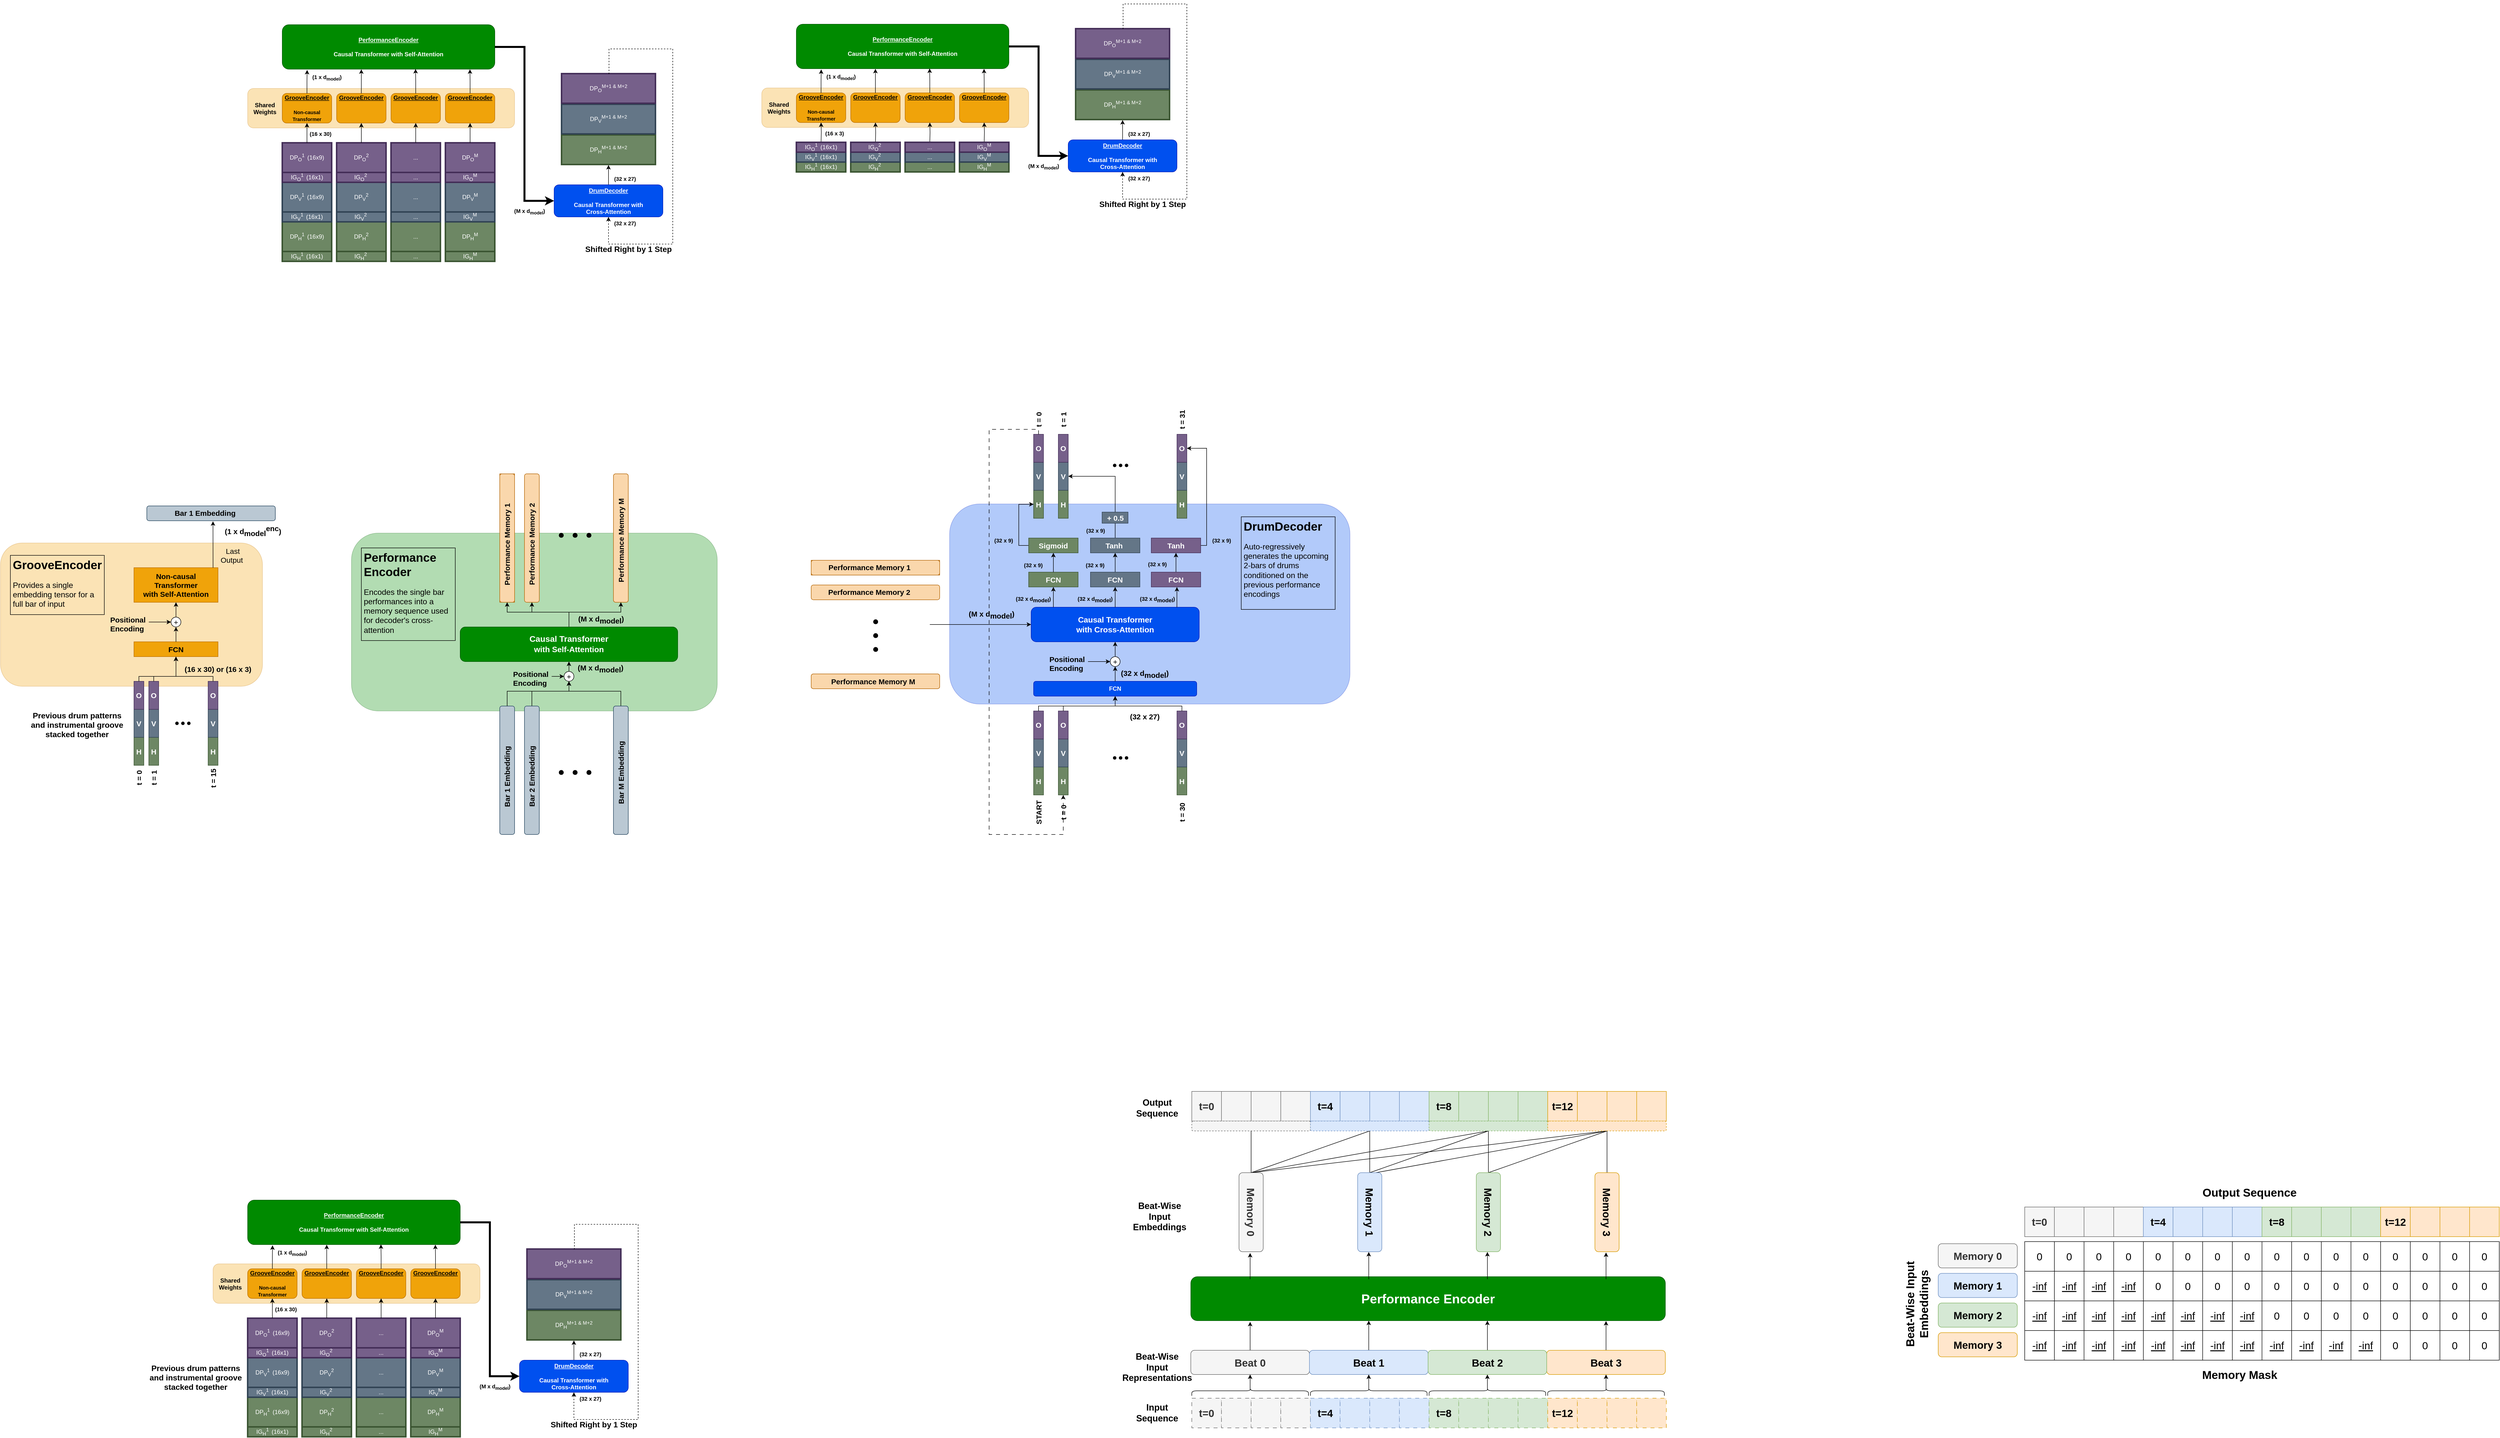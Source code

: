 <mxfile version="21.6.1" type="device">
  <diagram name="Page-1" id="0g2xzgohbH92EA-XBQqj">
    <mxGraphModel dx="2335" dy="4180" grid="1" gridSize="10" guides="1" tooltips="1" connect="1" arrows="1" fold="1" page="1" pageScale="1" pageWidth="850" pageHeight="1100" math="0" shadow="0">
      <root>
        <mxCell id="0" />
        <mxCell id="1" parent="0" />
        <mxCell id="AxeUdkAFy8dNkmWW4xOx-241" value="" style="group" parent="1" vertex="1" connectable="0">
          <mxGeometry x="180" y="1090" width="740" height="730" as="geometry" />
        </mxCell>
        <mxCell id="AxeUdkAFy8dNkmWW4xOx-217" value="" style="rounded=1;whiteSpace=wrap;html=1;fillColor=#008a00;fontColor=#ffffff;strokeColor=#005700;fontStyle=1;opacity=30;" parent="AxeUdkAFy8dNkmWW4xOx-241" vertex="1">
          <mxGeometry y="120" width="740" height="360" as="geometry" />
        </mxCell>
        <mxCell id="AxeUdkAFy8dNkmWW4xOx-216" style="edgeStyle=orthogonalEdgeStyle;rounded=0;orthogonalLoop=1;jettySize=auto;html=1;" parent="AxeUdkAFy8dNkmWW4xOx-241" source="AxeUdkAFy8dNkmWW4xOx-189" edge="1">
          <mxGeometry relative="1" as="geometry">
            <mxPoint x="440" y="380" as="targetPoint" />
          </mxGeometry>
        </mxCell>
        <mxCell id="AxeUdkAFy8dNkmWW4xOx-189" value="&lt;font style=&quot;font-size: 15px;&quot;&gt;+&lt;/font&gt;" style="ellipse;whiteSpace=wrap;html=1;aspect=fixed;fontSize=15;" parent="AxeUdkAFy8dNkmWW4xOx-241" vertex="1">
          <mxGeometry x="430" y="400" width="20" height="20" as="geometry" />
        </mxCell>
        <mxCell id="AxeUdkAFy8dNkmWW4xOx-190" style="edgeStyle=orthogonalEdgeStyle;rounded=0;orthogonalLoop=1;jettySize=auto;html=1;fontSize=15;" parent="AxeUdkAFy8dNkmWW4xOx-241" source="AxeUdkAFy8dNkmWW4xOx-191" target="AxeUdkAFy8dNkmWW4xOx-189" edge="1">
          <mxGeometry relative="1" as="geometry" />
        </mxCell>
        <mxCell id="AxeUdkAFy8dNkmWW4xOx-191" value="&lt;span style=&quot;color: rgb(0, 0, 0); font-family: Helvetica; font-size: 15px; font-style: normal; font-variant-ligatures: normal; font-variant-caps: normal; font-weight: 700; letter-spacing: normal; orphans: 2; text-align: center; text-indent: 0px; text-transform: none; widows: 2; word-spacing: 0px; -webkit-text-stroke-width: 0px; text-decoration-thickness: initial; text-decoration-style: initial; text-decoration-color: initial; float: none; display: inline !important;&quot;&gt;Positional Encoding&lt;/span&gt;" style="text;whiteSpace=wrap;html=1;labelBackgroundColor=none;fontSize=15;" parent="AxeUdkAFy8dNkmWW4xOx-241" vertex="1">
          <mxGeometry x="325" y="390" width="80" height="40" as="geometry" />
        </mxCell>
        <mxCell id="AxeUdkAFy8dNkmWW4xOx-195" style="edgeStyle=orthogonalEdgeStyle;rounded=0;orthogonalLoop=1;jettySize=auto;html=1;entryX=0.5;entryY=1;entryDx=0;entryDy=0;" parent="AxeUdkAFy8dNkmWW4xOx-241" source="AxeUdkAFy8dNkmWW4xOx-193" target="AxeUdkAFy8dNkmWW4xOx-189" edge="1">
          <mxGeometry relative="1" as="geometry">
            <Array as="points">
              <mxPoint x="365" y="440" />
              <mxPoint x="440" y="440" />
            </Array>
          </mxGeometry>
        </mxCell>
        <mxCell id="AxeUdkAFy8dNkmWW4xOx-193" value="" style="rounded=1;whiteSpace=wrap;html=1;fillColor=#bac8d3;strokeColor=#23445d;" parent="AxeUdkAFy8dNkmWW4xOx-241" vertex="1">
          <mxGeometry x="350" y="470" width="30" height="260" as="geometry" />
        </mxCell>
        <mxCell id="AxeUdkAFy8dNkmWW4xOx-196" style="edgeStyle=orthogonalEdgeStyle;rounded=0;orthogonalLoop=1;jettySize=auto;html=1;entryX=0.5;entryY=1;entryDx=0;entryDy=0;" parent="AxeUdkAFy8dNkmWW4xOx-241" source="AxeUdkAFy8dNkmWW4xOx-194" target="AxeUdkAFy8dNkmWW4xOx-189" edge="1">
          <mxGeometry relative="1" as="geometry">
            <Array as="points">
              <mxPoint x="545" y="440" />
              <mxPoint x="440" y="440" />
            </Array>
          </mxGeometry>
        </mxCell>
        <mxCell id="AxeUdkAFy8dNkmWW4xOx-198" value="Bar 2 Embedding" style="text;html=1;strokeColor=none;fillColor=none;align=center;verticalAlign=middle;whiteSpace=wrap;rounded=0;rotation=-90;fontStyle=1;fontSize=15;" parent="AxeUdkAFy8dNkmWW4xOx-241" vertex="1">
          <mxGeometry x="266.5" y="602.5" width="195" height="20" as="geometry" />
        </mxCell>
        <mxCell id="AxeUdkAFy8dNkmWW4xOx-200" value="" style="group;verticalAlign=middle;fillColor=#bac8d3;strokeColor=#23445d;rounded=1;" parent="AxeUdkAFy8dNkmWW4xOx-241" vertex="1" connectable="0">
          <mxGeometry x="530" y="470" width="30" height="260" as="geometry" />
        </mxCell>
        <mxCell id="AxeUdkAFy8dNkmWW4xOx-194" value="" style="rounded=1;whiteSpace=wrap;html=1;fillColor=#bac8d3;strokeColor=#23445d;" parent="AxeUdkAFy8dNkmWW4xOx-200" vertex="1">
          <mxGeometry width="30" height="260" as="geometry" />
        </mxCell>
        <mxCell id="AxeUdkAFy8dNkmWW4xOx-199" value="Bar M Embedding" style="text;html=1;strokeColor=none;fillColor=none;align=center;verticalAlign=middle;whiteSpace=wrap;rounded=0;rotation=-90;fontStyle=1;fontSize=15;" parent="AxeUdkAFy8dNkmWW4xOx-200" vertex="1">
          <mxGeometry x="-82.5" y="125" width="195" height="20" as="geometry" />
        </mxCell>
        <mxCell id="AxeUdkAFy8dNkmWW4xOx-202" value="" style="group;fontSize=15;" parent="AxeUdkAFy8dNkmWW4xOx-241" vertex="1" connectable="0">
          <mxGeometry x="420" y="600" width="70" height="20" as="geometry" />
        </mxCell>
        <mxCell id="AxeUdkAFy8dNkmWW4xOx-203" value="" style="ellipse;whiteSpace=wrap;html=1;aspect=fixed;fillColor=#000000;fontSize=15;" parent="AxeUdkAFy8dNkmWW4xOx-202" vertex="1">
          <mxGeometry width="8.889" height="8.889" as="geometry" />
        </mxCell>
        <mxCell id="AxeUdkAFy8dNkmWW4xOx-204" value="" style="ellipse;whiteSpace=wrap;html=1;aspect=fixed;fillColor=#000000;fontSize=15;" parent="AxeUdkAFy8dNkmWW4xOx-202" vertex="1">
          <mxGeometry x="28" width="8.889" height="8.889" as="geometry" />
        </mxCell>
        <mxCell id="AxeUdkAFy8dNkmWW4xOx-205" value="" style="ellipse;whiteSpace=wrap;html=1;aspect=fixed;fillColor=#000000;fontSize=15;" parent="AxeUdkAFy8dNkmWW4xOx-202" vertex="1">
          <mxGeometry x="56" width="8.889" height="8.889" as="geometry" />
        </mxCell>
        <mxCell id="AxeUdkAFy8dNkmWW4xOx-207" value="" style="group" parent="AxeUdkAFy8dNkmWW4xOx-241" vertex="1" connectable="0">
          <mxGeometry x="300" y="470" width="30" height="260" as="geometry" />
        </mxCell>
        <mxCell id="AxeUdkAFy8dNkmWW4xOx-182" value="" style="rounded=1;whiteSpace=wrap;html=1;fillColor=#bac8d3;strokeColor=#23445d;" parent="AxeUdkAFy8dNkmWW4xOx-207" vertex="1">
          <mxGeometry width="30" height="260" as="geometry" />
        </mxCell>
        <mxCell id="AxeUdkAFy8dNkmWW4xOx-197" value="Bar 1 Embedding" style="text;html=1;strokeColor=none;fillColor=none;align=center;verticalAlign=middle;whiteSpace=wrap;rounded=0;rotation=-90;fontStyle=1;fontSize=15;" parent="AxeUdkAFy8dNkmWW4xOx-207" vertex="1">
          <mxGeometry x="-80" y="132.5" width="188" height="20" as="geometry" />
        </mxCell>
        <mxCell id="AxeUdkAFy8dNkmWW4xOx-192" style="edgeStyle=orthogonalEdgeStyle;rounded=0;orthogonalLoop=1;jettySize=auto;html=1;entryX=0.5;entryY=1;entryDx=0;entryDy=0;" parent="AxeUdkAFy8dNkmWW4xOx-241" source="AxeUdkAFy8dNkmWW4xOx-182" target="AxeUdkAFy8dNkmWW4xOx-189" edge="1">
          <mxGeometry relative="1" as="geometry">
            <Array as="points">
              <mxPoint x="315" y="440" />
              <mxPoint x="440" y="440" />
            </Array>
          </mxGeometry>
        </mxCell>
        <mxCell id="AxeUdkAFy8dNkmWW4xOx-218" value="" style="rounded=1;whiteSpace=wrap;html=1;fillColor=#fad7ac;strokeColor=#b46504;" parent="AxeUdkAFy8dNkmWW4xOx-241" vertex="1">
          <mxGeometry x="350" width="30" height="260" as="geometry" />
        </mxCell>
        <mxCell id="AxeUdkAFy8dNkmWW4xOx-219" value="Performance Memory 2" style="text;html=1;strokeColor=none;fillColor=none;align=center;verticalAlign=middle;whiteSpace=wrap;rounded=0;rotation=-90;fontStyle=1;fontSize=15;" parent="AxeUdkAFy8dNkmWW4xOx-241" vertex="1">
          <mxGeometry x="266.5" y="132.5" width="195" height="20" as="geometry" />
        </mxCell>
        <mxCell id="AxeUdkAFy8dNkmWW4xOx-220" value="" style="group;verticalAlign=middle;fillColor=#fad7ac;strokeColor=#b46504;rounded=1;" parent="AxeUdkAFy8dNkmWW4xOx-241" vertex="1" connectable="0">
          <mxGeometry x="530" width="30" height="260" as="geometry" />
        </mxCell>
        <mxCell id="AxeUdkAFy8dNkmWW4xOx-221" value="" style="rounded=1;whiteSpace=wrap;html=1;fillColor=#fad7ac;strokeColor=#b46504;" parent="AxeUdkAFy8dNkmWW4xOx-220" vertex="1">
          <mxGeometry width="30" height="260" as="geometry" />
        </mxCell>
        <mxCell id="AxeUdkAFy8dNkmWW4xOx-222" value="Performance Memory M" style="text;html=1;strokeColor=none;fillColor=none;align=center;verticalAlign=middle;whiteSpace=wrap;rounded=0;rotation=-90;fontStyle=1;fontSize=15;" parent="AxeUdkAFy8dNkmWW4xOx-220" vertex="1">
          <mxGeometry x="-82.5" y="125" width="195" height="20" as="geometry" />
        </mxCell>
        <mxCell id="AxeUdkAFy8dNkmWW4xOx-227" value="" style="group;fillColor=#fad7ac;strokeColor=#b46504;" parent="AxeUdkAFy8dNkmWW4xOx-241" vertex="1" connectable="0">
          <mxGeometry x="300" width="30" height="260" as="geometry" />
        </mxCell>
        <mxCell id="AxeUdkAFy8dNkmWW4xOx-228" value="" style="rounded=1;whiteSpace=wrap;html=1;fillColor=#fad7ac;strokeColor=#b46504;" parent="AxeUdkAFy8dNkmWW4xOx-227" vertex="1">
          <mxGeometry width="30" height="260" as="geometry" />
        </mxCell>
        <mxCell id="AxeUdkAFy8dNkmWW4xOx-229" value="Performance Memory 1" style="text;html=1;strokeColor=none;fillColor=none;align=center;verticalAlign=middle;whiteSpace=wrap;rounded=0;rotation=-90;fontStyle=1;fontSize=15;" parent="AxeUdkAFy8dNkmWW4xOx-227" vertex="1">
          <mxGeometry x="-80" y="132.5" width="188" height="20" as="geometry" />
        </mxCell>
        <mxCell id="AxeUdkAFy8dNkmWW4xOx-233" style="edgeStyle=orthogonalEdgeStyle;rounded=0;orthogonalLoop=1;jettySize=auto;html=1;entryX=0.5;entryY=1;entryDx=0;entryDy=0;" parent="AxeUdkAFy8dNkmWW4xOx-241" source="AxeUdkAFy8dNkmWW4xOx-232" target="AxeUdkAFy8dNkmWW4xOx-228" edge="1">
          <mxGeometry relative="1" as="geometry">
            <Array as="points">
              <mxPoint x="440" y="280" />
              <mxPoint x="315" y="280" />
            </Array>
          </mxGeometry>
        </mxCell>
        <mxCell id="AxeUdkAFy8dNkmWW4xOx-234" style="edgeStyle=orthogonalEdgeStyle;rounded=0;orthogonalLoop=1;jettySize=auto;html=1;entryX=0.5;entryY=1;entryDx=0;entryDy=0;" parent="AxeUdkAFy8dNkmWW4xOx-241" source="AxeUdkAFy8dNkmWW4xOx-232" target="AxeUdkAFy8dNkmWW4xOx-218" edge="1">
          <mxGeometry relative="1" as="geometry">
            <Array as="points">
              <mxPoint x="440" y="280" />
              <mxPoint x="365" y="280" />
            </Array>
          </mxGeometry>
        </mxCell>
        <mxCell id="AxeUdkAFy8dNkmWW4xOx-235" style="edgeStyle=orthogonalEdgeStyle;rounded=0;orthogonalLoop=1;jettySize=auto;html=1;entryX=0.5;entryY=1;entryDx=0;entryDy=0;" parent="AxeUdkAFy8dNkmWW4xOx-241" source="AxeUdkAFy8dNkmWW4xOx-232" target="AxeUdkAFy8dNkmWW4xOx-221" edge="1">
          <mxGeometry relative="1" as="geometry">
            <Array as="points">
              <mxPoint x="440" y="280" />
              <mxPoint x="545" y="280" />
            </Array>
          </mxGeometry>
        </mxCell>
        <mxCell id="AxeUdkAFy8dNkmWW4xOx-232" value="Causal Transformer&lt;br style=&quot;border-color: var(--border-color); font-size: 16px;&quot;&gt;&lt;span style=&quot;font-size: 16px;&quot;&gt;with Self-Attention&lt;/span&gt;" style="rounded=1;whiteSpace=wrap;html=1;fillColor=#008a00;fontColor=#ffffff;strokeColor=#005700;fontStyle=1;fontSize=17;" parent="AxeUdkAFy8dNkmWW4xOx-241" vertex="1">
          <mxGeometry x="220" y="310" width="440" height="70" as="geometry" />
        </mxCell>
        <mxCell id="AxeUdkAFy8dNkmWW4xOx-236" value="&lt;h1&gt;Performance&lt;br&gt;Encoder&lt;/h1&gt;&lt;p&gt;&lt;font style=&quot;font-size: 16px;&quot;&gt;Encodes the single bar performances into a memory sequence used for decoder&#39;s cross-attention&lt;/font&gt;&lt;/p&gt;" style="text;html=1;strokeColor=default;fillColor=none;spacing=5;spacingTop=-20;whiteSpace=wrap;overflow=hidden;rounded=0;" parent="AxeUdkAFy8dNkmWW4xOx-241" vertex="1">
          <mxGeometry x="20" y="150" width="190" height="187.5" as="geometry" />
        </mxCell>
        <mxCell id="AxeUdkAFy8dNkmWW4xOx-239" value="(M x d&lt;sub style=&quot;border-color: var(--border-color); font-size: 15px;&quot;&gt;model&lt;/sub&gt;&lt;span style=&quot;font-size: 15px;&quot;&gt;)&lt;/span&gt;" style="text;html=1;strokeColor=none;fillColor=none;align=center;verticalAlign=middle;whiteSpace=wrap;rounded=0;fontStyle=1;fontSize=15;" parent="AxeUdkAFy8dNkmWW4xOx-241" vertex="1">
          <mxGeometry x="429" y="379" width="150" height="30" as="geometry" />
        </mxCell>
        <mxCell id="AxeUdkAFy8dNkmWW4xOx-240" value="(M x d&lt;sub style=&quot;border-color: var(--border-color); font-size: 15px;&quot;&gt;model&lt;/sub&gt;&lt;span style=&quot;font-size: 15px;&quot;&gt;)&lt;/span&gt;" style="text;html=1;strokeColor=none;fillColor=none;align=center;verticalAlign=middle;whiteSpace=wrap;rounded=0;fontStyle=1;fontSize=15;" parent="AxeUdkAFy8dNkmWW4xOx-241" vertex="1">
          <mxGeometry x="430" y="280" width="150" height="30" as="geometry" />
        </mxCell>
        <mxCell id="AxeUdkAFy8dNkmWW4xOx-419" value="" style="group;fontSize=15;" parent="1" vertex="1" connectable="0">
          <mxGeometry x="600" y="1210" width="70" height="20" as="geometry" />
        </mxCell>
        <mxCell id="AxeUdkAFy8dNkmWW4xOx-420" value="" style="ellipse;whiteSpace=wrap;html=1;aspect=fixed;fillColor=#000000;fontSize=15;" parent="AxeUdkAFy8dNkmWW4xOx-419" vertex="1">
          <mxGeometry width="8.889" height="8.889" as="geometry" />
        </mxCell>
        <mxCell id="AxeUdkAFy8dNkmWW4xOx-421" value="" style="ellipse;whiteSpace=wrap;html=1;aspect=fixed;fillColor=#000000;fontSize=15;" parent="AxeUdkAFy8dNkmWW4xOx-419" vertex="1">
          <mxGeometry x="28" width="8.889" height="8.889" as="geometry" />
        </mxCell>
        <mxCell id="AxeUdkAFy8dNkmWW4xOx-422" value="" style="ellipse;whiteSpace=wrap;html=1;aspect=fixed;fillColor=#000000;fontSize=15;" parent="AxeUdkAFy8dNkmWW4xOx-419" vertex="1">
          <mxGeometry x="56" width="8.889" height="8.889" as="geometry" />
        </mxCell>
        <mxCell id="AxeUdkAFy8dNkmWW4xOx-441" value="" style="group" parent="1" vertex="1" connectable="0">
          <mxGeometry x="-530" y="1155" width="570" height="570" as="geometry" />
        </mxCell>
        <mxCell id="AxeUdkAFy8dNkmWW4xOx-105" value="" style="rounded=1;whiteSpace=wrap;html=1;fillColor=#f0a30a;fontColor=#000000;strokeColor=#BD7000;fontStyle=1;opacity=30;" parent="AxeUdkAFy8dNkmWW4xOx-441" vertex="1">
          <mxGeometry y="75" width="530" height="290" as="geometry" />
        </mxCell>
        <mxCell id="AxeUdkAFy8dNkmWW4xOx-431" value="(16 x 30&lt;span style=&quot;font-size: 15px;&quot;&gt;) or&amp;nbsp;&lt;/span&gt;(16 x 3)" style="text;html=1;strokeColor=none;fillColor=none;align=center;verticalAlign=middle;whiteSpace=wrap;rounded=0;fontStyle=1;fontSize=15;" parent="AxeUdkAFy8dNkmWW4xOx-441" vertex="1">
          <mxGeometry x="365" y="315" width="150" height="30" as="geometry" />
        </mxCell>
        <mxCell id="AxeUdkAFy8dNkmWW4xOx-122" value="" style="group;fontSize=15;" parent="AxeUdkAFy8dNkmWW4xOx-441" vertex="1" connectable="0">
          <mxGeometry x="270" y="355" width="20" height="215" as="geometry" />
        </mxCell>
        <mxCell id="AxeUdkAFy8dNkmWW4xOx-106" value="" style="group;fontStyle=1;fontSize=15;" parent="AxeUdkAFy8dNkmWW4xOx-122" vertex="1" connectable="0">
          <mxGeometry width="20" height="170" as="geometry" />
        </mxCell>
        <mxCell id="AxeUdkAFy8dNkmWW4xOx-108" value="&lt;b style=&quot;font-size: 15px;&quot;&gt;H&lt;/b&gt;" style="rounded=0;whiteSpace=wrap;html=1;container=0;fillColor=#6d8764;fontColor=#ffffff;strokeColor=#3A5431;strokeWidth=1;fontSize=15;" parent="AxeUdkAFy8dNkmWW4xOx-106" vertex="1">
          <mxGeometry y="113.333" width="20" height="56.667" as="geometry" />
        </mxCell>
        <mxCell id="AxeUdkAFy8dNkmWW4xOx-110" value="&lt;b style=&quot;font-size: 15px;&quot;&gt;V&lt;/b&gt;" style="rounded=0;whiteSpace=wrap;html=1;container=0;fillColor=#647687;fontColor=#ffffff;strokeColor=#314354;strokeWidth=1;fontSize=15;" parent="AxeUdkAFy8dNkmWW4xOx-106" vertex="1">
          <mxGeometry y="56.667" width="20" height="56.667" as="geometry" />
        </mxCell>
        <mxCell id="AxeUdkAFy8dNkmWW4xOx-114" value="" style="edgeStyle=orthogonalEdgeStyle;rounded=0;orthogonalLoop=1;jettySize=auto;html=1;fontSize=15;" parent="AxeUdkAFy8dNkmWW4xOx-106" target="AxeUdkAFy8dNkmWW4xOx-112" edge="1">
          <mxGeometry relative="1" as="geometry">
            <mxPoint x="9.993" y="42.5" as="sourcePoint" />
          </mxGeometry>
        </mxCell>
        <mxCell id="AxeUdkAFy8dNkmWW4xOx-112" value="&lt;b style=&quot;font-size: 15px;&quot;&gt;O&lt;/b&gt;" style="rounded=0;whiteSpace=wrap;html=1;container=0;fillColor=#76608a;fontColor=#ffffff;strokeColor=#432D57;strokeWidth=1;fontSize=15;" parent="AxeUdkAFy8dNkmWW4xOx-106" vertex="1">
          <mxGeometry width="20" height="56.667" as="geometry" />
        </mxCell>
        <mxCell id="AxeUdkAFy8dNkmWW4xOx-115" value="t = 0" style="text;html=1;strokeColor=none;fillColor=none;align=center;verticalAlign=middle;whiteSpace=wrap;rounded=0;rotation=-90;fontStyle=1;fontSize=15;" parent="AxeUdkAFy8dNkmWW4xOx-122" vertex="1">
          <mxGeometry x="-10" y="185" width="40" height="20" as="geometry" />
        </mxCell>
        <mxCell id="AxeUdkAFy8dNkmWW4xOx-123" value="" style="group;fontSize=15;" parent="AxeUdkAFy8dNkmWW4xOx-441" vertex="1" connectable="0">
          <mxGeometry x="300" y="355" width="20" height="215" as="geometry" />
        </mxCell>
        <mxCell id="AxeUdkAFy8dNkmWW4xOx-124" value="" style="group;fontStyle=1;fontSize=15;" parent="AxeUdkAFy8dNkmWW4xOx-123" vertex="1" connectable="0">
          <mxGeometry width="20" height="170" as="geometry" />
        </mxCell>
        <mxCell id="AxeUdkAFy8dNkmWW4xOx-125" value="&lt;b style=&quot;font-size: 15px;&quot;&gt;H&lt;/b&gt;" style="rounded=0;whiteSpace=wrap;html=1;container=0;fillColor=#6d8764;fontColor=#ffffff;strokeColor=#3A5431;strokeWidth=1;fontSize=15;" parent="AxeUdkAFy8dNkmWW4xOx-124" vertex="1">
          <mxGeometry y="113.333" width="20" height="56.667" as="geometry" />
        </mxCell>
        <mxCell id="AxeUdkAFy8dNkmWW4xOx-126" value="&lt;b style=&quot;font-size: 15px;&quot;&gt;V&lt;/b&gt;" style="rounded=0;whiteSpace=wrap;html=1;container=0;fillColor=#647687;fontColor=#ffffff;strokeColor=#314354;strokeWidth=1;fontSize=15;" parent="AxeUdkAFy8dNkmWW4xOx-124" vertex="1">
          <mxGeometry y="56.667" width="20" height="56.667" as="geometry" />
        </mxCell>
        <mxCell id="AxeUdkAFy8dNkmWW4xOx-127" value="" style="edgeStyle=orthogonalEdgeStyle;rounded=0;orthogonalLoop=1;jettySize=auto;html=1;fontSize=15;" parent="AxeUdkAFy8dNkmWW4xOx-124" target="AxeUdkAFy8dNkmWW4xOx-128" edge="1">
          <mxGeometry relative="1" as="geometry">
            <mxPoint x="9.993" y="42.5" as="sourcePoint" />
          </mxGeometry>
        </mxCell>
        <mxCell id="AxeUdkAFy8dNkmWW4xOx-128" value="&lt;b style=&quot;font-size: 15px;&quot;&gt;O&lt;/b&gt;" style="rounded=0;whiteSpace=wrap;html=1;container=0;fillColor=#76608a;fontColor=#ffffff;strokeColor=#432D57;strokeWidth=1;fontSize=15;" parent="AxeUdkAFy8dNkmWW4xOx-124" vertex="1">
          <mxGeometry width="20" height="56.667" as="geometry" />
        </mxCell>
        <mxCell id="AxeUdkAFy8dNkmWW4xOx-129" value="t = 1" style="text;html=1;strokeColor=none;fillColor=none;align=center;verticalAlign=middle;whiteSpace=wrap;rounded=0;rotation=-90;fontStyle=1;fontSize=15;" parent="AxeUdkAFy8dNkmWW4xOx-123" vertex="1">
          <mxGeometry x="-10" y="185" width="40" height="20" as="geometry" />
        </mxCell>
        <mxCell id="AxeUdkAFy8dNkmWW4xOx-130" value="" style="group;fontSize=15;" parent="AxeUdkAFy8dNkmWW4xOx-441" vertex="1" connectable="0">
          <mxGeometry x="420" y="355" width="40" height="215" as="geometry" />
        </mxCell>
        <mxCell id="AxeUdkAFy8dNkmWW4xOx-131" value="" style="group;fontStyle=1;fontSize=15;" parent="AxeUdkAFy8dNkmWW4xOx-130" vertex="1" connectable="0">
          <mxGeometry width="20" height="170" as="geometry" />
        </mxCell>
        <mxCell id="AxeUdkAFy8dNkmWW4xOx-132" value="&lt;b style=&quot;font-size: 15px;&quot;&gt;H&lt;/b&gt;" style="rounded=0;whiteSpace=wrap;html=1;container=0;fillColor=#6d8764;fontColor=#ffffff;strokeColor=#3A5431;strokeWidth=1;fontSize=15;" parent="AxeUdkAFy8dNkmWW4xOx-131" vertex="1">
          <mxGeometry y="113.333" width="20" height="56.667" as="geometry" />
        </mxCell>
        <mxCell id="AxeUdkAFy8dNkmWW4xOx-133" value="&lt;b style=&quot;font-size: 15px;&quot;&gt;V&lt;/b&gt;" style="rounded=0;whiteSpace=wrap;html=1;container=0;fillColor=#647687;fontColor=#ffffff;strokeColor=#314354;strokeWidth=1;fontSize=15;" parent="AxeUdkAFy8dNkmWW4xOx-131" vertex="1">
          <mxGeometry y="56.667" width="20" height="56.667" as="geometry" />
        </mxCell>
        <mxCell id="AxeUdkAFy8dNkmWW4xOx-134" value="" style="edgeStyle=orthogonalEdgeStyle;rounded=0;orthogonalLoop=1;jettySize=auto;html=1;fontSize=15;" parent="AxeUdkAFy8dNkmWW4xOx-131" target="AxeUdkAFy8dNkmWW4xOx-135" edge="1">
          <mxGeometry relative="1" as="geometry">
            <mxPoint x="9.993" y="42.5" as="sourcePoint" />
          </mxGeometry>
        </mxCell>
        <mxCell id="AxeUdkAFy8dNkmWW4xOx-135" value="&lt;b style=&quot;font-size: 15px;&quot;&gt;O&lt;/b&gt;" style="rounded=0;whiteSpace=wrap;html=1;container=0;fillColor=#76608a;fontColor=#ffffff;strokeColor=#432D57;strokeWidth=1;fontSize=15;" parent="AxeUdkAFy8dNkmWW4xOx-131" vertex="1">
          <mxGeometry width="20" height="56.667" as="geometry" />
        </mxCell>
        <mxCell id="AxeUdkAFy8dNkmWW4xOx-136" value="t = 15" style="text;html=1;strokeColor=none;fillColor=none;align=center;verticalAlign=middle;whiteSpace=wrap;rounded=0;rotation=-90;fontStyle=1;fontSize=15;" parent="AxeUdkAFy8dNkmWW4xOx-130" vertex="1">
          <mxGeometry x="-20" y="186" width="60" height="20" as="geometry" />
        </mxCell>
        <mxCell id="AxeUdkAFy8dNkmWW4xOx-144" value="FCN" style="rounded=0;whiteSpace=wrap;html=1;fillColor=#f0a30a;fontColor=#000000;strokeColor=#BD7000;fontStyle=1;fontSize=15;" parent="AxeUdkAFy8dNkmWW4xOx-441" vertex="1">
          <mxGeometry x="270" y="275" width="170" height="30" as="geometry" />
        </mxCell>
        <mxCell id="AxeUdkAFy8dNkmWW4xOx-145" value="&lt;font style=&quot;font-size: 15px;&quot;&gt;+&lt;/font&gt;" style="ellipse;whiteSpace=wrap;html=1;aspect=fixed;fontSize=15;" parent="AxeUdkAFy8dNkmWW4xOx-441" vertex="1">
          <mxGeometry x="345" y="225" width="20" height="20" as="geometry" />
        </mxCell>
        <mxCell id="AxeUdkAFy8dNkmWW4xOx-165" style="edgeStyle=orthogonalEdgeStyle;rounded=0;orthogonalLoop=1;jettySize=auto;html=1;entryX=0.5;entryY=1;entryDx=0;entryDy=0;fontSize=15;" parent="AxeUdkAFy8dNkmWW4xOx-441" source="AxeUdkAFy8dNkmWW4xOx-144" target="AxeUdkAFy8dNkmWW4xOx-145" edge="1">
          <mxGeometry relative="1" as="geometry" />
        </mxCell>
        <mxCell id="AxeUdkAFy8dNkmWW4xOx-162" value="" style="group;fontSize=15;" parent="AxeUdkAFy8dNkmWW4xOx-441" vertex="1" connectable="0">
          <mxGeometry x="354" y="437" width="30" height="10" as="geometry" />
        </mxCell>
        <mxCell id="AxeUdkAFy8dNkmWW4xOx-157" value="" style="ellipse;whiteSpace=wrap;html=1;aspect=fixed;fillColor=#000000;fontSize=15;" parent="AxeUdkAFy8dNkmWW4xOx-162" vertex="1">
          <mxGeometry width="6" height="6" as="geometry" />
        </mxCell>
        <mxCell id="AxeUdkAFy8dNkmWW4xOx-158" value="" style="ellipse;whiteSpace=wrap;html=1;aspect=fixed;fillColor=#000000;fontSize=15;" parent="AxeUdkAFy8dNkmWW4xOx-162" vertex="1">
          <mxGeometry x="12" width="6" height="6" as="geometry" />
        </mxCell>
        <mxCell id="AxeUdkAFy8dNkmWW4xOx-161" value="" style="ellipse;whiteSpace=wrap;html=1;aspect=fixed;fillColor=#000000;fontSize=15;" parent="AxeUdkAFy8dNkmWW4xOx-162" vertex="1">
          <mxGeometry x="24" width="6" height="6" as="geometry" />
        </mxCell>
        <mxCell id="AxeUdkAFy8dNkmWW4xOx-167" style="edgeStyle=orthogonalEdgeStyle;rounded=0;orthogonalLoop=1;jettySize=auto;html=1;fontSize=15;" parent="AxeUdkAFy8dNkmWW4xOx-441" source="AxeUdkAFy8dNkmWW4xOx-166" target="AxeUdkAFy8dNkmWW4xOx-145" edge="1">
          <mxGeometry relative="1" as="geometry" />
        </mxCell>
        <mxCell id="AxeUdkAFy8dNkmWW4xOx-166" value="&lt;span style=&quot;color: rgb(0, 0, 0); font-family: Helvetica; font-size: 15px; font-style: normal; font-variant-ligatures: normal; font-variant-caps: normal; font-weight: 700; letter-spacing: normal; orphans: 2; text-align: center; text-indent: 0px; text-transform: none; widows: 2; word-spacing: 0px; -webkit-text-stroke-width: 0px; text-decoration-thickness: initial; text-decoration-style: initial; text-decoration-color: initial; float: none; display: inline !important;&quot;&gt;Positional Encoding&lt;/span&gt;" style="text;whiteSpace=wrap;html=1;labelBackgroundColor=none;fontSize=15;" parent="AxeUdkAFy8dNkmWW4xOx-441" vertex="1">
          <mxGeometry x="220" y="215" width="80" height="40" as="geometry" />
        </mxCell>
        <mxCell id="AxeUdkAFy8dNkmWW4xOx-168" value="Non-causal Transformer&lt;br&gt;with Self-Attention" style="rounded=0;whiteSpace=wrap;html=1;fillColor=#f0a30a;fontColor=#000000;strokeColor=#BD7000;fontStyle=1;fontSize=15;" parent="AxeUdkAFy8dNkmWW4xOx-441" vertex="1">
          <mxGeometry x="270" y="125" width="170" height="70" as="geometry" />
        </mxCell>
        <mxCell id="AxeUdkAFy8dNkmWW4xOx-171" style="edgeStyle=orthogonalEdgeStyle;rounded=0;orthogonalLoop=1;jettySize=auto;html=1;fontSize=15;" parent="AxeUdkAFy8dNkmWW4xOx-441" source="AxeUdkAFy8dNkmWW4xOx-145" target="AxeUdkAFy8dNkmWW4xOx-168" edge="1">
          <mxGeometry relative="1" as="geometry" />
        </mxCell>
        <mxCell id="AxeUdkAFy8dNkmWW4xOx-175" value="Last &lt;br&gt;Output&amp;nbsp;" style="text;html=1;strokeColor=none;fillColor=none;align=center;verticalAlign=middle;whiteSpace=wrap;rounded=0;fontSize=15;" parent="AxeUdkAFy8dNkmWW4xOx-441" vertex="1">
          <mxGeometry x="420" y="85" width="100" height="30" as="geometry" />
        </mxCell>
        <mxCell id="AxeUdkAFy8dNkmWW4xOx-177" value="&lt;h1&gt;GrooveEncoder&lt;/h1&gt;&lt;p&gt;&lt;font style=&quot;font-size: 16px;&quot;&gt;Provides a single embedding tensor for a full bar of input&lt;/font&gt;&lt;/p&gt;" style="text;html=1;strokeColor=default;fillColor=none;spacing=5;spacingTop=-20;whiteSpace=wrap;overflow=hidden;rounded=0;" parent="AxeUdkAFy8dNkmWW4xOx-441" vertex="1">
          <mxGeometry x="20" y="100" width="190" height="120" as="geometry" />
        </mxCell>
        <mxCell id="AxeUdkAFy8dNkmWW4xOx-180" value="&amp;nbsp; &amp;nbsp; &amp;nbsp; &amp;nbsp; &amp;nbsp; &amp;nbsp; &amp;nbsp; &amp;nbsp; &amp;nbsp; &amp;nbsp; &amp;nbsp; &amp;nbsp; &amp;nbsp; &amp;nbsp; &amp;nbsp; &amp;nbsp; &amp;nbsp; (1 x d&lt;sub style=&quot;border-color: var(--border-color); font-size: 15px;&quot;&gt;model&lt;/sub&gt;&lt;sup style=&quot;border-color: var(--border-color); font-size: 15px;&quot;&gt;enc&lt;/sup&gt;&lt;span style=&quot;font-size: 15px;&quot;&gt;)&lt;/span&gt;" style="text;html=1;strokeColor=none;fillColor=none;align=center;verticalAlign=middle;whiteSpace=wrap;rounded=0;fontStyle=1;fontSize=15;" parent="AxeUdkAFy8dNkmWW4xOx-441" vertex="1">
          <mxGeometry x="310" y="35" width="260" height="30" as="geometry" />
        </mxCell>
        <mxCell id="AxeUdkAFy8dNkmWW4xOx-179" style="edgeStyle=orthogonalEdgeStyle;rounded=0;orthogonalLoop=1;jettySize=auto;html=1;entryX=0.461;entryY=-0.131;entryDx=0;entryDy=0;entryPerimeter=0;" parent="AxeUdkAFy8dNkmWW4xOx-441" source="AxeUdkAFy8dNkmWW4xOx-168" target="AxeUdkAFy8dNkmWW4xOx-180" edge="1">
          <mxGeometry relative="1" as="geometry">
            <mxPoint x="430.13" y="54.99" as="targetPoint" />
            <Array as="points">
              <mxPoint x="430" y="115" />
              <mxPoint x="430" y="115" />
            </Array>
          </mxGeometry>
        </mxCell>
        <mxCell id="AxeUdkAFy8dNkmWW4xOx-211" value="" style="group;rotation=90;" parent="AxeUdkAFy8dNkmWW4xOx-441" vertex="1" connectable="0">
          <mxGeometry x="411" y="-115" width="30" height="260" as="geometry" />
        </mxCell>
        <mxCell id="AxeUdkAFy8dNkmWW4xOx-212" value="" style="rounded=1;whiteSpace=wrap;html=1;fillColor=#bac8d3;strokeColor=#23445d;rotation=90;" parent="AxeUdkAFy8dNkmWW4xOx-211" vertex="1">
          <mxGeometry width="30" height="260" as="geometry" />
        </mxCell>
        <mxCell id="AxeUdkAFy8dNkmWW4xOx-213" value="Bar 1 Embedding" style="text;html=1;strokeColor=none;fillColor=none;align=center;verticalAlign=middle;whiteSpace=wrap;rounded=0;rotation=0;fontStyle=1;fontSize=15;" parent="AxeUdkAFy8dNkmWW4xOx-211" vertex="1">
          <mxGeometry x="-91" y="119" width="188" height="20" as="geometry" />
        </mxCell>
        <mxCell id="AxeUdkAFy8dNkmWW4xOx-432" style="edgeStyle=orthogonalEdgeStyle;rounded=0;orthogonalLoop=1;jettySize=auto;html=1;entryX=0.5;entryY=1;entryDx=0;entryDy=0;" parent="AxeUdkAFy8dNkmWW4xOx-441" source="AxeUdkAFy8dNkmWW4xOx-112" target="AxeUdkAFy8dNkmWW4xOx-144" edge="1">
          <mxGeometry relative="1" as="geometry">
            <Array as="points">
              <mxPoint x="280" y="345" />
              <mxPoint x="355" y="345" />
            </Array>
          </mxGeometry>
        </mxCell>
        <mxCell id="AxeUdkAFy8dNkmWW4xOx-433" style="edgeStyle=orthogonalEdgeStyle;rounded=0;orthogonalLoop=1;jettySize=auto;html=1;entryX=0.5;entryY=1;entryDx=0;entryDy=0;" parent="AxeUdkAFy8dNkmWW4xOx-441" source="AxeUdkAFy8dNkmWW4xOx-128" target="AxeUdkAFy8dNkmWW4xOx-144" edge="1">
          <mxGeometry relative="1" as="geometry">
            <Array as="points">
              <mxPoint x="310" y="345" />
              <mxPoint x="355" y="345" />
            </Array>
          </mxGeometry>
        </mxCell>
        <mxCell id="AxeUdkAFy8dNkmWW4xOx-434" style="edgeStyle=orthogonalEdgeStyle;rounded=0;orthogonalLoop=1;jettySize=auto;html=1;entryX=0.5;entryY=1;entryDx=0;entryDy=0;" parent="AxeUdkAFy8dNkmWW4xOx-441" source="AxeUdkAFy8dNkmWW4xOx-135" target="AxeUdkAFy8dNkmWW4xOx-144" edge="1">
          <mxGeometry relative="1" as="geometry">
            <Array as="points">
              <mxPoint x="430" y="345" />
              <mxPoint x="355" y="345" />
            </Array>
          </mxGeometry>
        </mxCell>
        <mxCell id="AxeUdkAFy8dNkmWW4xOx-436" value="Previous drum patterns and instrumental groove stacked together" style="text;html=1;strokeColor=none;fillColor=none;align=center;verticalAlign=middle;whiteSpace=wrap;rounded=0;fontSize=16;fontStyle=1" parent="AxeUdkAFy8dNkmWW4xOx-441" vertex="1">
          <mxGeometry x="60" y="401" width="190" height="84" as="geometry" />
        </mxCell>
        <mxCell id="AxeUdkAFy8dNkmWW4xOx-442" value="" style="group" parent="1" vertex="1" connectable="0">
          <mxGeometry x="1110" y="950" width="1090" height="870" as="geometry" />
        </mxCell>
        <mxCell id="AxeUdkAFy8dNkmWW4xOx-243" value="" style="rounded=1;whiteSpace=wrap;html=1;fillColor=#0050ef;fontColor=#ffffff;strokeColor=#001DBC;fontStyle=1;opacity=30;" parent="AxeUdkAFy8dNkmWW4xOx-442" vertex="1">
          <mxGeometry x="280" y="201" width="810" height="405" as="geometry" />
        </mxCell>
        <mxCell id="AxeUdkAFy8dNkmWW4xOx-244" value="Causal Transformer&lt;br style=&quot;font-size: 16px;&quot;&gt;with Cross-Attention" style="rounded=1;whiteSpace=wrap;html=1;fillColor=#0050ef;fontColor=#ffffff;strokeColor=#001DBC;fontStyle=1;fontSize=16;" parent="AxeUdkAFy8dNkmWW4xOx-442" vertex="1">
          <mxGeometry x="445" y="410" width="340" height="70" as="geometry" />
        </mxCell>
        <mxCell id="AxeUdkAFy8dNkmWW4xOx-245" value="" style="group;fontSize=15;" parent="AxeUdkAFy8dNkmWW4xOx-442" vertex="1" connectable="0">
          <mxGeometry x="450" y="620" width="30" height="215" as="geometry" />
        </mxCell>
        <mxCell id="AxeUdkAFy8dNkmWW4xOx-246" value="" style="group;fontStyle=1;fontSize=15;" parent="AxeUdkAFy8dNkmWW4xOx-245" vertex="1" connectable="0">
          <mxGeometry width="20" height="170" as="geometry" />
        </mxCell>
        <mxCell id="AxeUdkAFy8dNkmWW4xOx-247" value="&lt;b style=&quot;font-size: 15px;&quot;&gt;H&lt;/b&gt;" style="rounded=0;whiteSpace=wrap;html=1;container=0;fillColor=#6d8764;fontColor=#ffffff;strokeColor=#3A5431;strokeWidth=1;fontSize=15;" parent="AxeUdkAFy8dNkmWW4xOx-246" vertex="1">
          <mxGeometry y="113.333" width="20" height="56.667" as="geometry" />
        </mxCell>
        <mxCell id="AxeUdkAFy8dNkmWW4xOx-248" value="&lt;b style=&quot;font-size: 15px;&quot;&gt;V&lt;/b&gt;" style="rounded=0;whiteSpace=wrap;html=1;container=0;fillColor=#647687;fontColor=#ffffff;strokeColor=#314354;strokeWidth=1;fontSize=15;" parent="AxeUdkAFy8dNkmWW4xOx-246" vertex="1">
          <mxGeometry y="56.667" width="20" height="56.667" as="geometry" />
        </mxCell>
        <mxCell id="AxeUdkAFy8dNkmWW4xOx-249" value="" style="edgeStyle=orthogonalEdgeStyle;rounded=0;orthogonalLoop=1;jettySize=auto;html=1;fontSize=15;" parent="AxeUdkAFy8dNkmWW4xOx-246" target="AxeUdkAFy8dNkmWW4xOx-250" edge="1">
          <mxGeometry relative="1" as="geometry">
            <mxPoint x="9.993" y="42.5" as="sourcePoint" />
          </mxGeometry>
        </mxCell>
        <mxCell id="AxeUdkAFy8dNkmWW4xOx-250" value="&lt;b style=&quot;font-size: 15px;&quot;&gt;O&lt;/b&gt;" style="rounded=0;whiteSpace=wrap;html=1;container=0;fillColor=#76608a;fontColor=#ffffff;strokeColor=#432D57;strokeWidth=1;fontSize=15;" parent="AxeUdkAFy8dNkmWW4xOx-246" vertex="1">
          <mxGeometry width="20" height="56.667" as="geometry" />
        </mxCell>
        <mxCell id="AxeUdkAFy8dNkmWW4xOx-251" value="START" style="text;html=1;strokeColor=none;fillColor=none;align=center;verticalAlign=middle;whiteSpace=wrap;rounded=0;rotation=-90;fontStyle=1;fontSize=15;" parent="AxeUdkAFy8dNkmWW4xOx-245" vertex="1">
          <mxGeometry x="-10" y="195" width="40" height="20" as="geometry" />
        </mxCell>
        <mxCell id="AxeUdkAFy8dNkmWW4xOx-252" value="" style="group;fontSize=15;" parent="AxeUdkAFy8dNkmWW4xOx-442" vertex="1" connectable="0">
          <mxGeometry x="500" y="620" width="30" height="215" as="geometry" />
        </mxCell>
        <mxCell id="AxeUdkAFy8dNkmWW4xOx-253" value="" style="group;fontStyle=1;fontSize=15;" parent="AxeUdkAFy8dNkmWW4xOx-252" vertex="1" connectable="0">
          <mxGeometry width="20" height="170" as="geometry" />
        </mxCell>
        <mxCell id="AxeUdkAFy8dNkmWW4xOx-254" value="&lt;b style=&quot;font-size: 15px;&quot;&gt;H&lt;/b&gt;" style="rounded=0;whiteSpace=wrap;html=1;container=0;fillColor=#6d8764;fontColor=#ffffff;strokeColor=#3A5431;strokeWidth=1;fontSize=15;" parent="AxeUdkAFy8dNkmWW4xOx-253" vertex="1">
          <mxGeometry y="113.333" width="20" height="56.667" as="geometry" />
        </mxCell>
        <mxCell id="AxeUdkAFy8dNkmWW4xOx-255" value="&lt;b style=&quot;font-size: 15px;&quot;&gt;V&lt;/b&gt;" style="rounded=0;whiteSpace=wrap;html=1;container=0;fillColor=#647687;fontColor=#ffffff;strokeColor=#314354;strokeWidth=1;fontSize=15;" parent="AxeUdkAFy8dNkmWW4xOx-253" vertex="1">
          <mxGeometry y="56.667" width="20" height="56.667" as="geometry" />
        </mxCell>
        <mxCell id="AxeUdkAFy8dNkmWW4xOx-256" value="" style="edgeStyle=orthogonalEdgeStyle;rounded=0;orthogonalLoop=1;jettySize=auto;html=1;fontSize=15;" parent="AxeUdkAFy8dNkmWW4xOx-253" target="AxeUdkAFy8dNkmWW4xOx-257" edge="1">
          <mxGeometry relative="1" as="geometry">
            <mxPoint x="9.993" y="42.5" as="sourcePoint" />
          </mxGeometry>
        </mxCell>
        <mxCell id="AxeUdkAFy8dNkmWW4xOx-257" value="&lt;b style=&quot;font-size: 15px;&quot;&gt;O&lt;/b&gt;" style="rounded=0;whiteSpace=wrap;html=1;container=0;fillColor=#76608a;fontColor=#ffffff;strokeColor=#432D57;strokeWidth=1;fontSize=15;" parent="AxeUdkAFy8dNkmWW4xOx-253" vertex="1">
          <mxGeometry width="20" height="56.667" as="geometry" />
        </mxCell>
        <mxCell id="AxeUdkAFy8dNkmWW4xOx-258" value="t = 0" style="text;html=1;strokeColor=none;fillColor=none;align=center;verticalAlign=middle;whiteSpace=wrap;rounded=0;rotation=-90;fontStyle=1;fontSize=15;" parent="AxeUdkAFy8dNkmWW4xOx-252" vertex="1">
          <mxGeometry x="-10" y="195" width="40" height="20" as="geometry" />
        </mxCell>
        <mxCell id="AxeUdkAFy8dNkmWW4xOx-259" value="" style="group;fontSize=15;" parent="AxeUdkAFy8dNkmWW4xOx-442" vertex="1" connectable="0">
          <mxGeometry x="740" y="620" width="40" height="215" as="geometry" />
        </mxCell>
        <mxCell id="AxeUdkAFy8dNkmWW4xOx-260" value="" style="group;fontStyle=1;fontSize=15;" parent="AxeUdkAFy8dNkmWW4xOx-259" vertex="1" connectable="0">
          <mxGeometry width="20" height="170" as="geometry" />
        </mxCell>
        <mxCell id="AxeUdkAFy8dNkmWW4xOx-261" value="&lt;b style=&quot;font-size: 15px;&quot;&gt;H&lt;/b&gt;" style="rounded=0;whiteSpace=wrap;html=1;container=0;fillColor=#6d8764;fontColor=#ffffff;strokeColor=#3A5431;strokeWidth=1;fontSize=15;" parent="AxeUdkAFy8dNkmWW4xOx-260" vertex="1">
          <mxGeometry y="113.333" width="20" height="56.667" as="geometry" />
        </mxCell>
        <mxCell id="AxeUdkAFy8dNkmWW4xOx-262" value="&lt;b style=&quot;font-size: 15px;&quot;&gt;V&lt;/b&gt;" style="rounded=0;whiteSpace=wrap;html=1;container=0;fillColor=#647687;fontColor=#ffffff;strokeColor=#314354;strokeWidth=1;fontSize=15;" parent="AxeUdkAFy8dNkmWW4xOx-260" vertex="1">
          <mxGeometry y="56.667" width="20" height="56.667" as="geometry" />
        </mxCell>
        <mxCell id="AxeUdkAFy8dNkmWW4xOx-263" value="" style="edgeStyle=orthogonalEdgeStyle;rounded=0;orthogonalLoop=1;jettySize=auto;html=1;fontSize=15;" parent="AxeUdkAFy8dNkmWW4xOx-260" target="AxeUdkAFy8dNkmWW4xOx-264" edge="1">
          <mxGeometry relative="1" as="geometry">
            <mxPoint x="9.993" y="42.5" as="sourcePoint" />
          </mxGeometry>
        </mxCell>
        <mxCell id="AxeUdkAFy8dNkmWW4xOx-264" value="&lt;b style=&quot;font-size: 15px;&quot;&gt;O&lt;/b&gt;" style="rounded=0;whiteSpace=wrap;html=1;container=0;fillColor=#76608a;fontColor=#ffffff;strokeColor=#432D57;strokeWidth=1;fontSize=15;" parent="AxeUdkAFy8dNkmWW4xOx-260" vertex="1">
          <mxGeometry width="20" height="56.667" as="geometry" />
        </mxCell>
        <mxCell id="AxeUdkAFy8dNkmWW4xOx-265" value="t = 30" style="text;html=1;strokeColor=none;fillColor=none;align=center;verticalAlign=middle;whiteSpace=wrap;rounded=0;rotation=-90;fontStyle=1;fontSize=15;" parent="AxeUdkAFy8dNkmWW4xOx-259" vertex="1">
          <mxGeometry x="-20" y="195" width="60" height="20" as="geometry" />
        </mxCell>
        <mxCell id="AxeUdkAFy8dNkmWW4xOx-266" value="" style="group;fontSize=15;" parent="AxeUdkAFy8dNkmWW4xOx-442" vertex="1" connectable="0">
          <mxGeometry x="611" y="712" width="30" height="10" as="geometry" />
        </mxCell>
        <mxCell id="AxeUdkAFy8dNkmWW4xOx-267" value="" style="ellipse;whiteSpace=wrap;html=1;aspect=fixed;fillColor=#000000;fontSize=15;" parent="AxeUdkAFy8dNkmWW4xOx-266" vertex="1">
          <mxGeometry width="6" height="6" as="geometry" />
        </mxCell>
        <mxCell id="AxeUdkAFy8dNkmWW4xOx-268" value="" style="ellipse;whiteSpace=wrap;html=1;aspect=fixed;fillColor=#000000;fontSize=15;" parent="AxeUdkAFy8dNkmWW4xOx-266" vertex="1">
          <mxGeometry x="12" width="6" height="6" as="geometry" />
        </mxCell>
        <mxCell id="AxeUdkAFy8dNkmWW4xOx-269" value="" style="ellipse;whiteSpace=wrap;html=1;aspect=fixed;fillColor=#000000;fontSize=15;" parent="AxeUdkAFy8dNkmWW4xOx-266" vertex="1">
          <mxGeometry x="24" width="6" height="6" as="geometry" />
        </mxCell>
        <mxCell id="AxeUdkAFy8dNkmWW4xOx-328" value="FCN" style="rounded=1;whiteSpace=wrap;html=1;fillColor=#0050ef;fontColor=#ffffff;strokeColor=#001DBC;fontStyle=1;fontSize=12;" parent="AxeUdkAFy8dNkmWW4xOx-442" vertex="1">
          <mxGeometry x="450" y="560" width="330" height="30" as="geometry" />
        </mxCell>
        <mxCell id="AxeUdkAFy8dNkmWW4xOx-337" style="edgeStyle=orthogonalEdgeStyle;rounded=0;orthogonalLoop=1;jettySize=auto;html=1;" parent="AxeUdkAFy8dNkmWW4xOx-442" source="AxeUdkAFy8dNkmWW4xOx-329" target="AxeUdkAFy8dNkmWW4xOx-244" edge="1">
          <mxGeometry relative="1" as="geometry" />
        </mxCell>
        <mxCell id="AxeUdkAFy8dNkmWW4xOx-329" value="&lt;font style=&quot;font-size: 15px;&quot;&gt;+&lt;/font&gt;" style="ellipse;whiteSpace=wrap;html=1;aspect=fixed;fontSize=15;" parent="AxeUdkAFy8dNkmWW4xOx-442" vertex="1">
          <mxGeometry x="605" y="510" width="20" height="20" as="geometry" />
        </mxCell>
        <mxCell id="AxeUdkAFy8dNkmWW4xOx-330" style="edgeStyle=orthogonalEdgeStyle;rounded=0;orthogonalLoop=1;jettySize=auto;html=1;entryX=0.5;entryY=1;entryDx=0;entryDy=0;fontSize=15;" parent="AxeUdkAFy8dNkmWW4xOx-442" source="AxeUdkAFy8dNkmWW4xOx-328" target="AxeUdkAFy8dNkmWW4xOx-329" edge="1">
          <mxGeometry relative="1" as="geometry" />
        </mxCell>
        <mxCell id="AxeUdkAFy8dNkmWW4xOx-331" style="edgeStyle=orthogonalEdgeStyle;rounded=0;orthogonalLoop=1;jettySize=auto;html=1;fontSize=15;" parent="AxeUdkAFy8dNkmWW4xOx-442" source="AxeUdkAFy8dNkmWW4xOx-332" target="AxeUdkAFy8dNkmWW4xOx-329" edge="1">
          <mxGeometry relative="1" as="geometry" />
        </mxCell>
        <mxCell id="AxeUdkAFy8dNkmWW4xOx-332" value="&lt;span style=&quot;color: rgb(0, 0, 0); font-family: Helvetica; font-size: 15px; font-style: normal; font-variant-ligatures: normal; font-variant-caps: normal; font-weight: 700; letter-spacing: normal; orphans: 2; text-align: center; text-indent: 0px; text-transform: none; widows: 2; word-spacing: 0px; -webkit-text-stroke-width: 0px; text-decoration-thickness: initial; text-decoration-style: initial; text-decoration-color: initial; float: none; display: inline !important;&quot;&gt;Positional Encoding&lt;/span&gt;" style="text;whiteSpace=wrap;html=1;labelBackgroundColor=none;fontSize=15;" parent="AxeUdkAFy8dNkmWW4xOx-442" vertex="1">
          <mxGeometry x="480" y="500" width="80" height="40" as="geometry" />
        </mxCell>
        <mxCell id="AxeUdkAFy8dNkmWW4xOx-342" style="edgeStyle=orthogonalEdgeStyle;rounded=0;orthogonalLoop=1;jettySize=auto;html=1;entryX=0.5;entryY=1;entryDx=0;entryDy=0;" parent="AxeUdkAFy8dNkmWW4xOx-442" source="AxeUdkAFy8dNkmWW4xOx-250" target="AxeUdkAFy8dNkmWW4xOx-328" edge="1">
          <mxGeometry relative="1" as="geometry">
            <Array as="points">
              <mxPoint x="460" y="610" />
              <mxPoint x="615" y="610" />
            </Array>
          </mxGeometry>
        </mxCell>
        <mxCell id="AxeUdkAFy8dNkmWW4xOx-343" style="edgeStyle=orthogonalEdgeStyle;rounded=0;orthogonalLoop=1;jettySize=auto;html=1;entryX=0.5;entryY=1;entryDx=0;entryDy=0;" parent="AxeUdkAFy8dNkmWW4xOx-442" source="AxeUdkAFy8dNkmWW4xOx-257" target="AxeUdkAFy8dNkmWW4xOx-328" edge="1">
          <mxGeometry relative="1" as="geometry">
            <Array as="points">
              <mxPoint x="510" y="610" />
              <mxPoint x="615" y="610" />
            </Array>
          </mxGeometry>
        </mxCell>
        <mxCell id="AxeUdkAFy8dNkmWW4xOx-344" style="edgeStyle=orthogonalEdgeStyle;rounded=0;orthogonalLoop=1;jettySize=auto;html=1;entryX=0.5;entryY=1;entryDx=0;entryDy=0;" parent="AxeUdkAFy8dNkmWW4xOx-442" source="AxeUdkAFy8dNkmWW4xOx-264" target="AxeUdkAFy8dNkmWW4xOx-328" edge="1">
          <mxGeometry relative="1" as="geometry">
            <Array as="points">
              <mxPoint x="750" y="610" />
              <mxPoint x="615" y="610" />
            </Array>
          </mxGeometry>
        </mxCell>
        <mxCell id="AxeUdkAFy8dNkmWW4xOx-359" value="" style="group;rotation=90;" parent="AxeUdkAFy8dNkmWW4xOx-442" vertex="1" connectable="0">
          <mxGeometry y="315" width="260" height="260" as="geometry" />
        </mxCell>
        <mxCell id="AxeUdkAFy8dNkmWW4xOx-347" value="" style="rounded=1;whiteSpace=wrap;html=1;fillColor=#fad7ac;strokeColor=#b46504;rotation=90;" parent="AxeUdkAFy8dNkmWW4xOx-359" vertex="1">
          <mxGeometry x="115" y="-65" width="30" height="260" as="geometry" />
        </mxCell>
        <mxCell id="AxeUdkAFy8dNkmWW4xOx-348" value="Performance Memory 2" style="text;html=1;strokeColor=none;fillColor=none;align=center;verticalAlign=middle;whiteSpace=wrap;rounded=0;rotation=0;fontStyle=1;fontSize=15;" parent="AxeUdkAFy8dNkmWW4xOx-359" vertex="1">
          <mxGeometry x="20" y="54" width="195" height="20" as="geometry" />
        </mxCell>
        <mxCell id="AxeUdkAFy8dNkmWW4xOx-349" value="" style="group;verticalAlign=middle;fillColor=#fad7ac;strokeColor=#b46504;rounded=1;rotation=90;" parent="AxeUdkAFy8dNkmWW4xOx-359" vertex="1" connectable="0">
          <mxGeometry x="115" y="115" width="30" height="260" as="geometry" />
        </mxCell>
        <mxCell id="AxeUdkAFy8dNkmWW4xOx-350" value="" style="rounded=1;whiteSpace=wrap;html=1;fillColor=#fad7ac;strokeColor=#b46504;rotation=90;" parent="AxeUdkAFy8dNkmWW4xOx-349" vertex="1">
          <mxGeometry width="30" height="260" as="geometry" />
        </mxCell>
        <mxCell id="AxeUdkAFy8dNkmWW4xOx-351" value="Performance Memory M" style="text;html=1;strokeColor=none;fillColor=none;align=center;verticalAlign=middle;whiteSpace=wrap;rounded=0;rotation=0;fontStyle=1;fontSize=15;" parent="AxeUdkAFy8dNkmWW4xOx-349" vertex="1">
          <mxGeometry x="-87" y="120" width="195" height="20" as="geometry" />
        </mxCell>
        <mxCell id="AxeUdkAFy8dNkmWW4xOx-356" value="" style="group;fillColor=#fad7ac;strokeColor=#b46504;rotation=90;" parent="AxeUdkAFy8dNkmWW4xOx-359" vertex="1" connectable="0">
          <mxGeometry x="115" y="-115" width="30" height="260" as="geometry" />
        </mxCell>
        <mxCell id="AxeUdkAFy8dNkmWW4xOx-357" value="" style="rounded=1;whiteSpace=wrap;html=1;fillColor=#fad7ac;strokeColor=#b46504;rotation=90;" parent="AxeUdkAFy8dNkmWW4xOx-356" vertex="1">
          <mxGeometry width="30" height="260" as="geometry" />
        </mxCell>
        <mxCell id="AxeUdkAFy8dNkmWW4xOx-358" value="Performance Memory 1" style="text;html=1;strokeColor=none;fillColor=none;align=center;verticalAlign=middle;whiteSpace=wrap;rounded=0;rotation=0;fontStyle=1;fontSize=15;" parent="AxeUdkAFy8dNkmWW4xOx-356" vertex="1">
          <mxGeometry x="-91" y="119" width="188" height="20" as="geometry" />
        </mxCell>
        <mxCell id="AxeUdkAFy8dNkmWW4xOx-423" value="" style="group;fontSize=15;rotation=90;" parent="AxeUdkAFy8dNkmWW4xOx-359" vertex="1" connectable="0">
          <mxGeometry x="90" y="145" width="70" height="20" as="geometry" />
        </mxCell>
        <mxCell id="AxeUdkAFy8dNkmWW4xOx-424" value="" style="ellipse;whiteSpace=wrap;html=1;aspect=fixed;fillColor=#000000;fontSize=15;rotation=90;" parent="AxeUdkAFy8dNkmWW4xOx-423" vertex="1">
          <mxGeometry x="36" y="-25" width="8.889" height="8.889" as="geometry" />
        </mxCell>
        <mxCell id="AxeUdkAFy8dNkmWW4xOx-425" value="" style="ellipse;whiteSpace=wrap;html=1;aspect=fixed;fillColor=#000000;fontSize=15;rotation=90;" parent="AxeUdkAFy8dNkmWW4xOx-423" vertex="1">
          <mxGeometry x="36" y="3" width="8.889" height="8.889" as="geometry" />
        </mxCell>
        <mxCell id="AxeUdkAFy8dNkmWW4xOx-426" value="" style="ellipse;whiteSpace=wrap;html=1;aspect=fixed;fillColor=#000000;fontSize=15;rotation=90;" parent="AxeUdkAFy8dNkmWW4xOx-423" vertex="1">
          <mxGeometry x="36" y="31" width="8.889" height="8.889" as="geometry" />
        </mxCell>
        <mxCell id="AxeUdkAFy8dNkmWW4xOx-361" value="" style="endArrow=classic;html=1;rounded=0;entryX=0;entryY=0.5;entryDx=0;entryDy=0;" parent="AxeUdkAFy8dNkmWW4xOx-442" target="AxeUdkAFy8dNkmWW4xOx-244" edge="1">
          <mxGeometry width="50" height="50" relative="1" as="geometry">
            <mxPoint x="240" y="445" as="sourcePoint" />
            <mxPoint x="500" y="600" as="targetPoint" />
          </mxGeometry>
        </mxCell>
        <mxCell id="AxeUdkAFy8dNkmWW4xOx-365" value="(M x d&lt;sub style=&quot;border-color: var(--border-color); font-size: 15px;&quot;&gt;model&lt;/sub&gt;&lt;span style=&quot;font-size: 15px;&quot;&gt;)&lt;/span&gt;" style="text;html=1;strokeColor=none;fillColor=none;align=center;verticalAlign=middle;whiteSpace=wrap;rounded=0;fontStyle=1;fontSize=15;" parent="AxeUdkAFy8dNkmWW4xOx-442" vertex="1">
          <mxGeometry x="290" y="410" width="150" height="30" as="geometry" />
        </mxCell>
        <mxCell id="AxeUdkAFy8dNkmWW4xOx-367" value="" style="group;fontStyle=1;fontSize=15;" parent="AxeUdkAFy8dNkmWW4xOx-442" vertex="1" connectable="0">
          <mxGeometry x="450" y="60" width="20" height="170" as="geometry" />
        </mxCell>
        <mxCell id="AxeUdkAFy8dNkmWW4xOx-368" value="&lt;b style=&quot;font-size: 15px;&quot;&gt;H&lt;/b&gt;" style="rounded=0;whiteSpace=wrap;html=1;container=0;fillColor=#6d8764;fontColor=#ffffff;strokeColor=#3A5431;strokeWidth=1;fontSize=15;" parent="AxeUdkAFy8dNkmWW4xOx-367" vertex="1">
          <mxGeometry y="113.333" width="20" height="56.667" as="geometry" />
        </mxCell>
        <mxCell id="AxeUdkAFy8dNkmWW4xOx-369" value="&lt;b style=&quot;font-size: 15px;&quot;&gt;V&lt;/b&gt;" style="rounded=0;whiteSpace=wrap;html=1;container=0;fillColor=#647687;fontColor=#ffffff;strokeColor=#314354;strokeWidth=1;fontSize=15;" parent="AxeUdkAFy8dNkmWW4xOx-367" vertex="1">
          <mxGeometry y="56.667" width="20" height="56.667" as="geometry" />
        </mxCell>
        <mxCell id="AxeUdkAFy8dNkmWW4xOx-370" value="" style="edgeStyle=orthogonalEdgeStyle;rounded=0;orthogonalLoop=1;jettySize=auto;html=1;fontSize=15;" parent="AxeUdkAFy8dNkmWW4xOx-367" target="AxeUdkAFy8dNkmWW4xOx-371" edge="1">
          <mxGeometry relative="1" as="geometry">
            <mxPoint x="9.993" y="42.5" as="sourcePoint" />
          </mxGeometry>
        </mxCell>
        <mxCell id="AxeUdkAFy8dNkmWW4xOx-371" value="&lt;b style=&quot;font-size: 15px;&quot;&gt;O&lt;/b&gt;" style="rounded=0;whiteSpace=wrap;html=1;container=0;fillColor=#76608a;fontColor=#ffffff;strokeColor=#432D57;strokeWidth=1;fontSize=15;" parent="AxeUdkAFy8dNkmWW4xOx-367" vertex="1">
          <mxGeometry width="20" height="56.667" as="geometry" />
        </mxCell>
        <mxCell id="AxeUdkAFy8dNkmWW4xOx-372" value="" style="group;fontStyle=1;fontSize=15;" parent="AxeUdkAFy8dNkmWW4xOx-442" vertex="1" connectable="0">
          <mxGeometry x="500" y="60" width="20" height="170" as="geometry" />
        </mxCell>
        <mxCell id="AxeUdkAFy8dNkmWW4xOx-373" value="&lt;b style=&quot;font-size: 15px;&quot;&gt;H&lt;/b&gt;" style="rounded=0;whiteSpace=wrap;html=1;container=0;fillColor=#6d8764;fontColor=#ffffff;strokeColor=#3A5431;strokeWidth=1;fontSize=15;" parent="AxeUdkAFy8dNkmWW4xOx-372" vertex="1">
          <mxGeometry y="113.333" width="20" height="56.667" as="geometry" />
        </mxCell>
        <mxCell id="AxeUdkAFy8dNkmWW4xOx-374" value="&lt;b style=&quot;font-size: 15px;&quot;&gt;V&lt;/b&gt;" style="rounded=0;whiteSpace=wrap;html=1;container=0;fillColor=#647687;fontColor=#ffffff;strokeColor=#314354;strokeWidth=1;fontSize=15;" parent="AxeUdkAFy8dNkmWW4xOx-372" vertex="1">
          <mxGeometry y="56.667" width="20" height="56.667" as="geometry" />
        </mxCell>
        <mxCell id="AxeUdkAFy8dNkmWW4xOx-375" value="" style="edgeStyle=orthogonalEdgeStyle;rounded=0;orthogonalLoop=1;jettySize=auto;html=1;fontSize=15;" parent="AxeUdkAFy8dNkmWW4xOx-372" target="AxeUdkAFy8dNkmWW4xOx-376" edge="1">
          <mxGeometry relative="1" as="geometry">
            <mxPoint x="9.993" y="42.5" as="sourcePoint" />
          </mxGeometry>
        </mxCell>
        <mxCell id="AxeUdkAFy8dNkmWW4xOx-376" value="&lt;b style=&quot;font-size: 15px;&quot;&gt;O&lt;/b&gt;" style="rounded=0;whiteSpace=wrap;html=1;container=0;fillColor=#76608a;fontColor=#ffffff;strokeColor=#432D57;strokeWidth=1;fontSize=15;" parent="AxeUdkAFy8dNkmWW4xOx-372" vertex="1">
          <mxGeometry width="20" height="56.667" as="geometry" />
        </mxCell>
        <mxCell id="AxeUdkAFy8dNkmWW4xOx-377" value="" style="group;fontStyle=1;fontSize=15;" parent="AxeUdkAFy8dNkmWW4xOx-442" vertex="1" connectable="0">
          <mxGeometry x="740" y="60" width="20" height="170" as="geometry" />
        </mxCell>
        <mxCell id="AxeUdkAFy8dNkmWW4xOx-378" value="&lt;b style=&quot;font-size: 15px;&quot;&gt;H&lt;/b&gt;" style="rounded=0;whiteSpace=wrap;html=1;container=0;fillColor=#6d8764;fontColor=#ffffff;strokeColor=#3A5431;strokeWidth=1;fontSize=15;" parent="AxeUdkAFy8dNkmWW4xOx-377" vertex="1">
          <mxGeometry y="113.333" width="20" height="56.667" as="geometry" />
        </mxCell>
        <mxCell id="AxeUdkAFy8dNkmWW4xOx-379" value="&lt;b style=&quot;font-size: 15px;&quot;&gt;V&lt;/b&gt;" style="rounded=0;whiteSpace=wrap;html=1;container=0;fillColor=#647687;fontColor=#ffffff;strokeColor=#314354;strokeWidth=1;fontSize=15;" parent="AxeUdkAFy8dNkmWW4xOx-377" vertex="1">
          <mxGeometry y="56.667" width="20" height="56.667" as="geometry" />
        </mxCell>
        <mxCell id="AxeUdkAFy8dNkmWW4xOx-380" value="" style="edgeStyle=orthogonalEdgeStyle;rounded=0;orthogonalLoop=1;jettySize=auto;html=1;fontSize=15;" parent="AxeUdkAFy8dNkmWW4xOx-377" target="AxeUdkAFy8dNkmWW4xOx-381" edge="1">
          <mxGeometry relative="1" as="geometry">
            <mxPoint x="9.993" y="42.5" as="sourcePoint" />
          </mxGeometry>
        </mxCell>
        <mxCell id="AxeUdkAFy8dNkmWW4xOx-381" value="&lt;b style=&quot;font-size: 15px;&quot;&gt;O&lt;/b&gt;" style="rounded=0;whiteSpace=wrap;html=1;container=0;fillColor=#76608a;fontColor=#ffffff;strokeColor=#432D57;strokeWidth=1;fontSize=15;" parent="AxeUdkAFy8dNkmWW4xOx-377" vertex="1">
          <mxGeometry width="20" height="56.667" as="geometry" />
        </mxCell>
        <mxCell id="AxeUdkAFy8dNkmWW4xOx-382" value="" style="group;fontSize=15;" parent="AxeUdkAFy8dNkmWW4xOx-442" vertex="1" connectable="0">
          <mxGeometry x="611" y="120" width="30" height="10" as="geometry" />
        </mxCell>
        <mxCell id="AxeUdkAFy8dNkmWW4xOx-383" value="" style="ellipse;whiteSpace=wrap;html=1;aspect=fixed;fillColor=#000000;fontSize=15;" parent="AxeUdkAFy8dNkmWW4xOx-382" vertex="1">
          <mxGeometry width="6" height="6" as="geometry" />
        </mxCell>
        <mxCell id="AxeUdkAFy8dNkmWW4xOx-384" value="" style="ellipse;whiteSpace=wrap;html=1;aspect=fixed;fillColor=#000000;fontSize=15;" parent="AxeUdkAFy8dNkmWW4xOx-382" vertex="1">
          <mxGeometry x="12" width="6" height="6" as="geometry" />
        </mxCell>
        <mxCell id="AxeUdkAFy8dNkmWW4xOx-385" value="" style="ellipse;whiteSpace=wrap;html=1;aspect=fixed;fillColor=#000000;fontSize=15;" parent="AxeUdkAFy8dNkmWW4xOx-382" vertex="1">
          <mxGeometry x="24" width="6" height="6" as="geometry" />
        </mxCell>
        <mxCell id="AxeUdkAFy8dNkmWW4xOx-386" value="t = 0" style="text;html=1;strokeColor=none;fillColor=none;align=center;verticalAlign=middle;whiteSpace=wrap;rounded=0;rotation=-90;fontStyle=1;fontSize=15;" parent="AxeUdkAFy8dNkmWW4xOx-442" vertex="1">
          <mxGeometry x="440" y="20" width="40" height="20" as="geometry" />
        </mxCell>
        <mxCell id="AxeUdkAFy8dNkmWW4xOx-387" value="t = 1" style="text;html=1;strokeColor=none;fillColor=none;align=center;verticalAlign=middle;whiteSpace=wrap;rounded=0;rotation=-90;fontStyle=1;fontSize=15;" parent="AxeUdkAFy8dNkmWW4xOx-442" vertex="1">
          <mxGeometry x="490" y="20" width="40" height="20" as="geometry" />
        </mxCell>
        <mxCell id="AxeUdkAFy8dNkmWW4xOx-388" value="t = 31" style="text;html=1;strokeColor=none;fillColor=none;align=center;verticalAlign=middle;whiteSpace=wrap;rounded=0;rotation=-90;fontStyle=1;fontSize=15;" parent="AxeUdkAFy8dNkmWW4xOx-442" vertex="1">
          <mxGeometry x="720" y="20" width="60" height="20" as="geometry" />
        </mxCell>
        <mxCell id="AxeUdkAFy8dNkmWW4xOx-390" value="FCN" style="rounded=0;whiteSpace=wrap;html=1;fillColor=#6d8764;fontColor=#ffffff;strokeColor=#3A5431;fontStyle=1;fontSize=15;strokeWidth=1;" parent="AxeUdkAFy8dNkmWW4xOx-442" vertex="1">
          <mxGeometry x="440" y="339" width="100" height="30" as="geometry" />
        </mxCell>
        <mxCell id="AxeUdkAFy8dNkmWW4xOx-345" style="edgeStyle=orthogonalEdgeStyle;rounded=0;orthogonalLoop=1;jettySize=auto;html=1;entryX=0.5;entryY=1;entryDx=0;entryDy=0;" parent="AxeUdkAFy8dNkmWW4xOx-442" source="AxeUdkAFy8dNkmWW4xOx-244" target="AxeUdkAFy8dNkmWW4xOx-390" edge="1">
          <mxGeometry relative="1" as="geometry">
            <mxPoint x="490" y="380" as="targetPoint" />
            <Array as="points">
              <mxPoint x="550" y="410" />
              <mxPoint x="550" y="410" />
            </Array>
          </mxGeometry>
        </mxCell>
        <mxCell id="AxeUdkAFy8dNkmWW4xOx-391" style="edgeStyle=orthogonalEdgeStyle;rounded=0;orthogonalLoop=1;jettySize=auto;html=1;entryX=1;entryY=0.5;entryDx=0;entryDy=0;" parent="AxeUdkAFy8dNkmWW4xOx-442" source="AxeUdkAFy8dNkmWW4xOx-392" target="AxeUdkAFy8dNkmWW4xOx-374" edge="1">
          <mxGeometry relative="1" as="geometry">
            <Array as="points">
              <mxPoint x="615" y="145" />
            </Array>
          </mxGeometry>
        </mxCell>
        <mxCell id="AxeUdkAFy8dNkmWW4xOx-392" value="Tanh&amp;nbsp;" style="rounded=0;whiteSpace=wrap;html=1;fillColor=#647687;fontColor=#ffffff;strokeColor=#314354;fontStyle=1;fontSize=15;strokeWidth=1;" parent="AxeUdkAFy8dNkmWW4xOx-442" vertex="1">
          <mxGeometry x="565" y="270" width="100" height="30" as="geometry" />
        </mxCell>
        <mxCell id="AxeUdkAFy8dNkmWW4xOx-393" style="edgeStyle=orthogonalEdgeStyle;rounded=0;orthogonalLoop=1;jettySize=auto;html=1;entryX=1;entryY=0.5;entryDx=0;entryDy=0;" parent="AxeUdkAFy8dNkmWW4xOx-442" source="AxeUdkAFy8dNkmWW4xOx-394" target="AxeUdkAFy8dNkmWW4xOx-381" edge="1">
          <mxGeometry relative="1" as="geometry">
            <Array as="points">
              <mxPoint x="800" y="285" />
              <mxPoint x="800" y="88" />
            </Array>
          </mxGeometry>
        </mxCell>
        <mxCell id="AxeUdkAFy8dNkmWW4xOx-394" value="Tanh" style="rounded=0;whiteSpace=wrap;html=1;fillColor=#76608a;fontColor=#ffffff;strokeColor=#432D57;fontStyle=1;fontSize=15;strokeWidth=1;" parent="AxeUdkAFy8dNkmWW4xOx-442" vertex="1">
          <mxGeometry x="688" y="270" width="100" height="30" as="geometry" />
        </mxCell>
        <mxCell id="AxeUdkAFy8dNkmWW4xOx-402" style="edgeStyle=orthogonalEdgeStyle;rounded=0;orthogonalLoop=1;jettySize=auto;html=1;entryX=0;entryY=0.5;entryDx=0;entryDy=0;" parent="AxeUdkAFy8dNkmWW4xOx-442" source="AxeUdkAFy8dNkmWW4xOx-395" target="AxeUdkAFy8dNkmWW4xOx-368" edge="1">
          <mxGeometry relative="1" as="geometry">
            <Array as="points">
              <mxPoint x="420" y="285" />
              <mxPoint x="420" y="202" />
            </Array>
          </mxGeometry>
        </mxCell>
        <mxCell id="AxeUdkAFy8dNkmWW4xOx-395" value="Sigmoid" style="rounded=0;whiteSpace=wrap;html=1;fillColor=#6d8764;fontColor=#ffffff;strokeColor=#3A5431;fontStyle=1;fontSize=15;strokeWidth=1;" parent="AxeUdkAFy8dNkmWW4xOx-442" vertex="1">
          <mxGeometry x="440" y="270" width="100" height="30" as="geometry" />
        </mxCell>
        <mxCell id="AxeUdkAFy8dNkmWW4xOx-399" style="edgeStyle=orthogonalEdgeStyle;rounded=0;orthogonalLoop=1;jettySize=auto;html=1;entryX=0.5;entryY=1;entryDx=0;entryDy=0;" parent="AxeUdkAFy8dNkmWW4xOx-442" source="AxeUdkAFy8dNkmWW4xOx-396" target="AxeUdkAFy8dNkmWW4xOx-392" edge="1">
          <mxGeometry relative="1" as="geometry" />
        </mxCell>
        <mxCell id="AxeUdkAFy8dNkmWW4xOx-396" value="FCN" style="rounded=0;whiteSpace=wrap;html=1;fillColor=#647687;fontColor=#ffffff;strokeColor=#314354;fontStyle=1;fontSize=15;strokeWidth=1;" parent="AxeUdkAFy8dNkmWW4xOx-442" vertex="1">
          <mxGeometry x="565" y="339" width="100" height="30" as="geometry" />
        </mxCell>
        <mxCell id="AxeUdkAFy8dNkmWW4xOx-401" style="edgeStyle=orthogonalEdgeStyle;rounded=0;orthogonalLoop=1;jettySize=auto;html=1;entryX=0.5;entryY=1;entryDx=0;entryDy=0;" parent="AxeUdkAFy8dNkmWW4xOx-442" source="AxeUdkAFy8dNkmWW4xOx-398" target="AxeUdkAFy8dNkmWW4xOx-394" edge="1">
          <mxGeometry relative="1" as="geometry" />
        </mxCell>
        <mxCell id="AxeUdkAFy8dNkmWW4xOx-398" value="FCN" style="rounded=0;whiteSpace=wrap;html=1;fillColor=#76608a;fontColor=#ffffff;strokeColor=#432D57;fontStyle=1;fontSize=15;strokeWidth=1;" parent="AxeUdkAFy8dNkmWW4xOx-442" vertex="1">
          <mxGeometry x="688" y="339" width="100" height="30" as="geometry" />
        </mxCell>
        <mxCell id="AxeUdkAFy8dNkmWW4xOx-403" value="(32 x d&lt;sub style=&quot;border-color: var(--border-color); font-size: 15px;&quot;&gt;model&lt;/sub&gt;&lt;span style=&quot;font-size: 15px;&quot;&gt;)&lt;/span&gt;" style="text;html=1;strokeColor=none;fillColor=none;align=center;verticalAlign=middle;whiteSpace=wrap;rounded=0;fontStyle=1;fontSize=15;" parent="AxeUdkAFy8dNkmWW4xOx-442" vertex="1">
          <mxGeometry x="600" y="530" width="150" height="30" as="geometry" />
        </mxCell>
        <mxCell id="AxeUdkAFy8dNkmWW4xOx-412" value="(32 x 9&lt;span style=&quot;font-size: 11px;&quot;&gt;)&lt;/span&gt;" style="text;html=1;strokeColor=none;fillColor=none;align=center;verticalAlign=middle;whiteSpace=wrap;rounded=0;fontStyle=1;fontSize=11;" parent="AxeUdkAFy8dNkmWW4xOx-442" vertex="1">
          <mxGeometry x="399" y="310" width="101" height="30" as="geometry" />
        </mxCell>
        <mxCell id="AxeUdkAFy8dNkmWW4xOx-413" value="(32 x 9&lt;span style=&quot;font-size: 11px;&quot;&gt;)&lt;/span&gt;" style="text;html=1;strokeColor=none;fillColor=none;align=center;verticalAlign=middle;whiteSpace=wrap;rounded=0;fontStyle=1;fontSize=11;" parent="AxeUdkAFy8dNkmWW4xOx-442" vertex="1">
          <mxGeometry x="780" y="260" width="101" height="30" as="geometry" />
        </mxCell>
        <mxCell id="AxeUdkAFy8dNkmWW4xOx-414" value="(32 x 9&lt;span style=&quot;font-size: 11px;&quot;&gt;)&lt;/span&gt;" style="text;html=1;strokeColor=none;fillColor=none;align=center;verticalAlign=top;whiteSpace=wrap;rounded=0;fontStyle=1;fontSize=11;" parent="AxeUdkAFy8dNkmWW4xOx-442" vertex="1">
          <mxGeometry x="650" y="310" width="101" height="30" as="geometry" />
        </mxCell>
        <mxCell id="AxeUdkAFy8dNkmWW4xOx-415" value="(32 x 9&lt;span style=&quot;font-size: 11px;&quot;&gt;)&lt;/span&gt;" style="text;html=1;strokeColor=none;fillColor=none;align=center;verticalAlign=middle;whiteSpace=wrap;rounded=0;fontStyle=1;fontSize=11;" parent="AxeUdkAFy8dNkmWW4xOx-442" vertex="1">
          <mxGeometry x="339" y="260" width="101" height="30" as="geometry" />
        </mxCell>
        <mxCell id="AxeUdkAFy8dNkmWW4xOx-416" value="(32 x 9&lt;span style=&quot;font-size: 11px;&quot;&gt;)&lt;/span&gt;" style="text;html=1;strokeColor=none;fillColor=none;align=center;verticalAlign=middle;whiteSpace=wrap;rounded=0;fontStyle=1;fontSize=11;" parent="AxeUdkAFy8dNkmWW4xOx-442" vertex="1">
          <mxGeometry x="525" y="240" width="101" height="30" as="geometry" />
        </mxCell>
        <mxCell id="AxeUdkAFy8dNkmWW4xOx-417" value="(32 x 9&lt;span style=&quot;font-size: 11px;&quot;&gt;)&lt;/span&gt;" style="text;html=1;strokeColor=none;fillColor=none;align=center;verticalAlign=middle;whiteSpace=wrap;rounded=0;fontStyle=1;fontSize=11;" parent="AxeUdkAFy8dNkmWW4xOx-442" vertex="1">
          <mxGeometry x="524" y="310" width="101" height="30" as="geometry" />
        </mxCell>
        <mxCell id="AxeUdkAFy8dNkmWW4xOx-364" value="(32 x d&lt;sub style=&quot;border-color: var(--border-color); font-size: 11px;&quot;&gt;model&lt;/sub&gt;&lt;span style=&quot;font-size: 11px;&quot;&gt;)&lt;/span&gt;" style="text;html=1;strokeColor=none;fillColor=none;align=center;verticalAlign=middle;whiteSpace=wrap;rounded=0;fontStyle=1;fontSize=11;" parent="AxeUdkAFy8dNkmWW4xOx-442" vertex="1">
          <mxGeometry x="399" y="380" width="101" height="30" as="geometry" />
        </mxCell>
        <mxCell id="AxeUdkAFy8dNkmWW4xOx-404" value="(32 x d&lt;sub style=&quot;border-color: var(--border-color); font-size: 11px;&quot;&gt;model&lt;/sub&gt;&lt;span style=&quot;font-size: 11px;&quot;&gt;)&lt;/span&gt;" style="text;html=1;strokeColor=none;fillColor=none;align=center;verticalAlign=middle;whiteSpace=wrap;rounded=0;fontStyle=1;fontSize=11;" parent="AxeUdkAFy8dNkmWW4xOx-442" vertex="1">
          <mxGeometry x="524" y="380" width="101" height="30" as="geometry" />
        </mxCell>
        <mxCell id="AxeUdkAFy8dNkmWW4xOx-405" value="(32 x d&lt;sub style=&quot;border-color: var(--border-color); font-size: 11px;&quot;&gt;model&lt;/sub&gt;&lt;span style=&quot;font-size: 11px;&quot;&gt;)&lt;/span&gt;" style="text;html=1;strokeColor=none;fillColor=none;align=center;verticalAlign=top;whiteSpace=wrap;rounded=0;fontStyle=1;fontSize=11;" parent="AxeUdkAFy8dNkmWW4xOx-442" vertex="1">
          <mxGeometry x="650" y="380" width="101" height="30" as="geometry" />
        </mxCell>
        <mxCell id="AxeUdkAFy8dNkmWW4xOx-400" style="edgeStyle=orthogonalEdgeStyle;rounded=0;orthogonalLoop=1;jettySize=auto;html=1;entryX=0.5;entryY=1;entryDx=0;entryDy=0;" parent="AxeUdkAFy8dNkmWW4xOx-442" source="AxeUdkAFy8dNkmWW4xOx-390" target="AxeUdkAFy8dNkmWW4xOx-395" edge="1">
          <mxGeometry relative="1" as="geometry" />
        </mxCell>
        <mxCell id="AxeUdkAFy8dNkmWW4xOx-428" style="edgeStyle=orthogonalEdgeStyle;rounded=0;orthogonalLoop=1;jettySize=auto;html=1;entryX=0.5;entryY=1;entryDx=0;entryDy=0;dashed=1;dashPattern=8 8;" parent="AxeUdkAFy8dNkmWW4xOx-442" source="AxeUdkAFy8dNkmWW4xOx-371" target="AxeUdkAFy8dNkmWW4xOx-254" edge="1">
          <mxGeometry relative="1" as="geometry">
            <Array as="points">
              <mxPoint x="460" y="50" />
              <mxPoint x="360" y="50" />
              <mxPoint x="360" y="870" />
              <mxPoint x="510" y="870" />
            </Array>
          </mxGeometry>
        </mxCell>
        <mxCell id="AxeUdkAFy8dNkmWW4xOx-435" value="(32 x 27&lt;span style=&quot;font-size: 15px;&quot;&gt;)&lt;/span&gt;" style="text;html=1;strokeColor=none;fillColor=none;align=center;verticalAlign=middle;whiteSpace=wrap;rounded=0;fontStyle=1;fontSize=15;" parent="AxeUdkAFy8dNkmWW4xOx-442" vertex="1">
          <mxGeometry x="600" y="616" width="150" height="30" as="geometry" />
        </mxCell>
        <mxCell id="AxeUdkAFy8dNkmWW4xOx-439" value="&lt;h1&gt;DrumDecoder&lt;/h1&gt;&lt;p&gt;&lt;span style=&quot;font-size: 16px;&quot;&gt;Auto-regressively generates the upcoming 2-bars of drums conditioned on the previous performance encodings&lt;/span&gt;&lt;/p&gt;" style="text;html=1;strokeColor=default;fillColor=none;spacing=5;spacingTop=-20;whiteSpace=wrap;overflow=hidden;rounded=0;" parent="AxeUdkAFy8dNkmWW4xOx-442" vertex="1">
          <mxGeometry x="870" y="227" width="190" height="187.5" as="geometry" />
        </mxCell>
        <mxCell id="AxeUdkAFy8dNkmWW4xOx-341" style="edgeStyle=orthogonalEdgeStyle;rounded=0;orthogonalLoop=1;jettySize=auto;html=1;entryX=0.5;entryY=1;entryDx=0;entryDy=0;" parent="AxeUdkAFy8dNkmWW4xOx-442" source="AxeUdkAFy8dNkmWW4xOx-244" target="AxeUdkAFy8dNkmWW4xOx-396" edge="1">
          <mxGeometry relative="1" as="geometry">
            <mxPoint x="615" y="380" as="targetPoint" />
          </mxGeometry>
        </mxCell>
        <mxCell id="AxeUdkAFy8dNkmWW4xOx-346" style="edgeStyle=orthogonalEdgeStyle;rounded=0;orthogonalLoop=1;jettySize=auto;html=1;entryX=0.519;entryY=1.004;entryDx=0;entryDy=0;entryPerimeter=0;" parent="AxeUdkAFy8dNkmWW4xOx-442" source="AxeUdkAFy8dNkmWW4xOx-244" target="AxeUdkAFy8dNkmWW4xOx-398" edge="1">
          <mxGeometry relative="1" as="geometry">
            <mxPoint x="730" y="380" as="targetPoint" />
            <Array as="points">
              <mxPoint x="680" y="410" />
              <mxPoint x="680" y="410" />
            </Array>
          </mxGeometry>
        </mxCell>
        <mxCell id="Q1NZ1x2B2hJR_Gy0Vltb-1" value="+ 0.5" style="rounded=0;whiteSpace=wrap;html=1;fillColor=#647687;fontColor=#ffffff;strokeColor=#314354;fontStyle=1;fontSize=15;strokeWidth=1;" parent="AxeUdkAFy8dNkmWW4xOx-442" vertex="1">
          <mxGeometry x="588.5" y="217.5" width="52.5" height="22.5" as="geometry" />
        </mxCell>
        <mxCell id="AxeUdkAFy8dNkmWW4xOx-444" value="" style="rounded=1;whiteSpace=wrap;html=1;fillColor=#f0a30a;strokeColor=#BD7000;fontColor=#000000;opacity=30;" parent="1" vertex="1">
          <mxGeometry x="-100" y="2689" width="540" height="80" as="geometry" />
        </mxCell>
        <mxCell id="AxeUdkAFy8dNkmWW4xOx-445" value="&lt;u&gt;GrooveEncoder&lt;/u&gt;&lt;br&gt;&lt;br&gt;&lt;font style=&quot;font-size: 10px;&quot;&gt;Non-causal&lt;br&gt;Transformer&lt;/font&gt;" style="rounded=1;whiteSpace=wrap;html=1;fillColor=#f0a30a;fontColor=#000000;strokeColor=#BD7000;fontStyle=1" parent="1" vertex="1">
          <mxGeometry x="-30" y="2699" width="100" height="60" as="geometry" />
        </mxCell>
        <mxCell id="AxeUdkAFy8dNkmWW4xOx-446" value="&lt;u&gt;GrooveEncoder&lt;/u&gt;&lt;br style=&quot;border-color: var(--border-color);&quot;&gt;&lt;br style=&quot;border-color: var(--border-color);&quot;&gt;&lt;span style=&quot;font-size: 10px;&quot;&gt;&lt;br&gt;&lt;br&gt;&lt;/span&gt;" style="rounded=1;whiteSpace=wrap;html=1;fillColor=#f0a30a;fontColor=#000000;strokeColor=#BD7000;fontStyle=1" parent="1" vertex="1">
          <mxGeometry x="80" y="2699" width="100" height="60" as="geometry" />
        </mxCell>
        <mxCell id="AxeUdkAFy8dNkmWW4xOx-447" value="&lt;u style=&quot;border-color: var(--border-color);&quot;&gt;GrooveEncoder&lt;/u&gt;&lt;br style=&quot;border-color: var(--border-color);&quot;&gt;&lt;br style=&quot;border-color: var(--border-color);&quot;&gt;&lt;br style=&quot;border-color: var(--border-color);&quot;&gt;&amp;nbsp;" style="rounded=1;whiteSpace=wrap;html=1;fillColor=#f0a30a;fontColor=#000000;strokeColor=#BD7000;fontStyle=1" parent="1" vertex="1">
          <mxGeometry x="190" y="2699" width="100" height="60" as="geometry" />
        </mxCell>
        <mxCell id="AxeUdkAFy8dNkmWW4xOx-448" value="&lt;u style=&quot;border-color: var(--border-color);&quot;&gt;GrooveEncoder&lt;/u&gt;&lt;br style=&quot;border-color: var(--border-color);&quot;&gt;&lt;br style=&quot;border-color: var(--border-color);&quot;&gt;&lt;br&gt;&amp;nbsp;" style="rounded=1;whiteSpace=wrap;html=1;fillColor=#f0a30a;fontColor=#000000;strokeColor=#BD7000;fontStyle=1" parent="1" vertex="1">
          <mxGeometry x="300" y="2699" width="100" height="60" as="geometry" />
        </mxCell>
        <mxCell id="AxeUdkAFy8dNkmWW4xOx-449" value="" style="group" parent="1" vertex="1" connectable="0">
          <mxGeometry x="190" y="2799" width="100" height="240" as="geometry" />
        </mxCell>
        <mxCell id="AxeUdkAFy8dNkmWW4xOx-450" value="..." style="rounded=0;whiteSpace=wrap;html=1;container=0;fillColor=#6d8764;fontColor=#ffffff;strokeColor=#3A5431;strokeWidth=3;" parent="AxeUdkAFy8dNkmWW4xOx-449" vertex="1">
          <mxGeometry y="220" width="100" height="20" as="geometry" />
        </mxCell>
        <mxCell id="AxeUdkAFy8dNkmWW4xOx-451" value="..." style="rounded=0;whiteSpace=wrap;html=1;container=0;fillColor=#6d8764;fontColor=#ffffff;strokeColor=#3A5431;strokeWidth=3;" parent="AxeUdkAFy8dNkmWW4xOx-449" vertex="1">
          <mxGeometry y="160" width="100" height="60" as="geometry" />
        </mxCell>
        <mxCell id="AxeUdkAFy8dNkmWW4xOx-452" value="..." style="rounded=0;whiteSpace=wrap;html=1;container=0;fillColor=#647687;fontColor=#ffffff;strokeColor=#314354;strokeWidth=3;" parent="AxeUdkAFy8dNkmWW4xOx-449" vertex="1">
          <mxGeometry y="140" width="100" height="20" as="geometry" />
        </mxCell>
        <mxCell id="AxeUdkAFy8dNkmWW4xOx-453" value="..." style="rounded=0;whiteSpace=wrap;html=1;container=0;fillColor=#647687;fontColor=#ffffff;strokeColor=#314354;strokeWidth=3;" parent="AxeUdkAFy8dNkmWW4xOx-449" vertex="1">
          <mxGeometry y="80" width="100" height="60" as="geometry" />
        </mxCell>
        <mxCell id="AxeUdkAFy8dNkmWW4xOx-454" value="..." style="rounded=0;whiteSpace=wrap;html=1;container=0;fillColor=#76608a;fontColor=#ffffff;strokeColor=#432D57;strokeWidth=3;" parent="AxeUdkAFy8dNkmWW4xOx-449" vertex="1">
          <mxGeometry y="60" width="100" height="20" as="geometry" />
        </mxCell>
        <mxCell id="AxeUdkAFy8dNkmWW4xOx-455" value="..." style="rounded=0;whiteSpace=wrap;html=1;container=0;fillColor=#76608a;fontColor=#ffffff;strokeColor=#432D57;strokeWidth=3;" parent="AxeUdkAFy8dNkmWW4xOx-449" vertex="1">
          <mxGeometry width="100" height="60" as="geometry" />
        </mxCell>
        <mxCell id="AxeUdkAFy8dNkmWW4xOx-456" value="" style="group" parent="1" vertex="1" connectable="0">
          <mxGeometry x="300" y="2799" width="100" height="240" as="geometry" />
        </mxCell>
        <mxCell id="AxeUdkAFy8dNkmWW4xOx-457" value="IG&lt;sub style=&quot;border-color: var(--border-color);&quot;&gt;H&lt;/sub&gt;&lt;sup style=&quot;border-color: var(--border-color);&quot;&gt;M&lt;/sup&gt;" style="rounded=0;whiteSpace=wrap;html=1;container=0;fillColor=#6d8764;fontColor=#ffffff;strokeColor=#3A5431;strokeWidth=3;" parent="AxeUdkAFy8dNkmWW4xOx-456" vertex="1">
          <mxGeometry y="220" width="100" height="20" as="geometry" />
        </mxCell>
        <mxCell id="AxeUdkAFy8dNkmWW4xOx-458" value="DP&lt;sub style=&quot;border-color: var(--border-color);&quot;&gt;H&lt;/sub&gt;&lt;sup style=&quot;border-color: var(--border-color);&quot;&gt;M&lt;/sup&gt;" style="rounded=0;whiteSpace=wrap;html=1;container=0;fillColor=#6d8764;fontColor=#ffffff;strokeColor=#3A5431;strokeWidth=3;" parent="AxeUdkAFy8dNkmWW4xOx-456" vertex="1">
          <mxGeometry y="160" width="100" height="60" as="geometry" />
        </mxCell>
        <mxCell id="AxeUdkAFy8dNkmWW4xOx-459" value="IG&lt;sub style=&quot;border-color: var(--border-color);&quot;&gt;V&lt;/sub&gt;&lt;sup style=&quot;border-color: var(--border-color);&quot;&gt;M&lt;/sup&gt;" style="rounded=0;whiteSpace=wrap;html=1;container=0;fillColor=#647687;fontColor=#ffffff;strokeColor=#314354;strokeWidth=3;" parent="AxeUdkAFy8dNkmWW4xOx-456" vertex="1">
          <mxGeometry y="140" width="100" height="20" as="geometry" />
        </mxCell>
        <mxCell id="AxeUdkAFy8dNkmWW4xOx-460" value="DP&lt;sub style=&quot;border-color: var(--border-color);&quot;&gt;V&lt;/sub&gt;&lt;sup style=&quot;border-color: var(--border-color);&quot;&gt;M&lt;/sup&gt;" style="rounded=0;whiteSpace=wrap;html=1;container=0;fillColor=#647687;fontColor=#ffffff;strokeColor=#314354;strokeWidth=3;" parent="AxeUdkAFy8dNkmWW4xOx-456" vertex="1">
          <mxGeometry y="80" width="100" height="60" as="geometry" />
        </mxCell>
        <mxCell id="AxeUdkAFy8dNkmWW4xOx-461" value="IG&lt;sub style=&quot;border-color: var(--border-color);&quot;&gt;O&lt;/sub&gt;&lt;sup style=&quot;border-color: var(--border-color);&quot;&gt;M&lt;/sup&gt;" style="rounded=0;whiteSpace=wrap;html=1;container=0;fillColor=#76608a;fontColor=#ffffff;strokeColor=#432D57;strokeWidth=3;" parent="AxeUdkAFy8dNkmWW4xOx-456" vertex="1">
          <mxGeometry y="60" width="100" height="20" as="geometry" />
        </mxCell>
        <mxCell id="AxeUdkAFy8dNkmWW4xOx-462" value="DP&lt;sub style=&quot;border-color: var(--border-color);&quot;&gt;O&lt;/sub&gt;&lt;sup style=&quot;border-color: var(--border-color);&quot;&gt;M&lt;/sup&gt;" style="rounded=0;whiteSpace=wrap;html=1;container=0;fillColor=#76608a;fontColor=#ffffff;strokeColor=#432D57;strokeWidth=3;" parent="AxeUdkAFy8dNkmWW4xOx-456" vertex="1">
          <mxGeometry width="100" height="60" as="geometry" />
        </mxCell>
        <mxCell id="AxeUdkAFy8dNkmWW4xOx-463" value="" style="group" parent="1" vertex="1" connectable="0">
          <mxGeometry x="-30" y="2799" width="100" height="240" as="geometry" />
        </mxCell>
        <mxCell id="AxeUdkAFy8dNkmWW4xOx-464" value="IG&lt;sub style=&quot;border-color: var(--border-color);&quot;&gt;H&lt;/sub&gt;&lt;sup style=&quot;border-color: var(--border-color);&quot;&gt;1&amp;nbsp;&amp;nbsp;&lt;/sup&gt;(16x1)" style="rounded=0;whiteSpace=wrap;html=1;container=0;fillColor=#6d8764;fontColor=#ffffff;strokeColor=#3A5431;strokeWidth=3;" parent="AxeUdkAFy8dNkmWW4xOx-463" vertex="1">
          <mxGeometry y="220" width="100" height="20" as="geometry" />
        </mxCell>
        <mxCell id="AxeUdkAFy8dNkmWW4xOx-465" value="DP&lt;sub style=&quot;border-color: var(--border-color);&quot;&gt;H&lt;/sub&gt;&lt;sup style=&quot;border-color: var(--border-color);&quot;&gt;1&amp;nbsp; &lt;/sup&gt;&lt;span style=&quot;border-color: var(--border-color);&quot;&gt;(16x9)&lt;/span&gt;" style="rounded=0;whiteSpace=wrap;html=1;container=0;fillColor=#6d8764;fontColor=#ffffff;strokeColor=#3A5431;strokeWidth=3;" parent="AxeUdkAFy8dNkmWW4xOx-463" vertex="1">
          <mxGeometry y="160" width="100" height="60" as="geometry" />
        </mxCell>
        <mxCell id="AxeUdkAFy8dNkmWW4xOx-466" value="IG&lt;sub style=&quot;border-color: var(--border-color);&quot;&gt;V&lt;/sub&gt;&lt;sup style=&quot;border-color: var(--border-color);&quot;&gt;1&amp;nbsp;&amp;nbsp;&lt;/sup&gt;(16x1)" style="rounded=0;whiteSpace=wrap;html=1;container=0;fillColor=#647687;fontColor=#ffffff;strokeColor=#314354;strokeWidth=3;" parent="AxeUdkAFy8dNkmWW4xOx-463" vertex="1">
          <mxGeometry y="140" width="100" height="20" as="geometry" />
        </mxCell>
        <mxCell id="AxeUdkAFy8dNkmWW4xOx-467" value="DP&lt;sub style=&quot;border-color: var(--border-color);&quot;&gt;V&lt;/sub&gt;&lt;sup style=&quot;border-color: var(--border-color);&quot;&gt;1&amp;nbsp; &lt;/sup&gt;&lt;span style=&quot;border-color: var(--border-color);&quot;&gt;(16x9)&lt;/span&gt;" style="rounded=0;whiteSpace=wrap;html=1;container=0;fillColor=#647687;fontColor=#ffffff;strokeColor=#314354;strokeWidth=3;" parent="AxeUdkAFy8dNkmWW4xOx-463" vertex="1">
          <mxGeometry y="80" width="100" height="60" as="geometry" />
        </mxCell>
        <mxCell id="AxeUdkAFy8dNkmWW4xOx-468" value="IG&lt;sub style=&quot;border-color: var(--border-color);&quot;&gt;O&lt;/sub&gt;&lt;sup style=&quot;border-color: var(--border-color);&quot;&gt;1&amp;nbsp;&amp;nbsp;&lt;/sup&gt;(16x1)" style="rounded=0;whiteSpace=wrap;html=1;container=0;fillColor=#76608a;fontColor=#ffffff;strokeColor=#432D57;strokeWidth=3;" parent="AxeUdkAFy8dNkmWW4xOx-463" vertex="1">
          <mxGeometry y="60" width="100" height="20" as="geometry" />
        </mxCell>
        <mxCell id="AxeUdkAFy8dNkmWW4xOx-469" value="DP&lt;sub style=&quot;border-color: var(--border-color);&quot;&gt;O&lt;/sub&gt;&lt;sup style=&quot;border-color: var(--border-color);&quot;&gt;1&amp;nbsp; &lt;/sup&gt;&lt;span style=&quot;border-color: var(--border-color);&quot;&gt;(16x9)&lt;/span&gt;" style="rounded=0;whiteSpace=wrap;html=1;container=0;fillColor=#76608a;fontColor=#ffffff;strokeColor=#432D57;strokeWidth=3;" parent="AxeUdkAFy8dNkmWW4xOx-463" vertex="1">
          <mxGeometry width="100" height="60" as="geometry" />
        </mxCell>
        <mxCell id="AxeUdkAFy8dNkmWW4xOx-470" value="" style="group" parent="1" vertex="1" connectable="0">
          <mxGeometry x="80" y="2799" width="100" height="240" as="geometry" />
        </mxCell>
        <mxCell id="AxeUdkAFy8dNkmWW4xOx-471" value="IG&lt;sub style=&quot;border-color: var(--border-color);&quot;&gt;H&lt;/sub&gt;&lt;sup style=&quot;border-color: var(--border-color);&quot;&gt;2&amp;nbsp;&lt;/sup&gt;" style="rounded=0;whiteSpace=wrap;html=1;container=0;fillColor=#6d8764;fontColor=#ffffff;strokeColor=#3A5431;strokeWidth=3;" parent="AxeUdkAFy8dNkmWW4xOx-470" vertex="1">
          <mxGeometry y="220" width="100" height="20" as="geometry" />
        </mxCell>
        <mxCell id="AxeUdkAFy8dNkmWW4xOx-472" value="DP&lt;sub style=&quot;border-color: var(--border-color);&quot;&gt;H&lt;/sub&gt;&lt;sup style=&quot;border-color: var(--border-color);&quot;&gt;2&lt;/sup&gt;" style="rounded=0;whiteSpace=wrap;html=1;container=0;fillColor=#6d8764;fontColor=#ffffff;strokeColor=#3A5431;strokeWidth=3;" parent="AxeUdkAFy8dNkmWW4xOx-470" vertex="1">
          <mxGeometry y="160" width="100" height="60" as="geometry" />
        </mxCell>
        <mxCell id="AxeUdkAFy8dNkmWW4xOx-473" value="IG&lt;sub style=&quot;border-color: var(--border-color);&quot;&gt;V&lt;/sub&gt;&lt;sup style=&quot;border-color: var(--border-color);&quot;&gt;2&amp;nbsp;&lt;/sup&gt;" style="rounded=0;whiteSpace=wrap;html=1;container=0;fillColor=#647687;fontColor=#ffffff;strokeColor=#314354;strokeWidth=3;" parent="AxeUdkAFy8dNkmWW4xOx-470" vertex="1">
          <mxGeometry y="140" width="100" height="20" as="geometry" />
        </mxCell>
        <mxCell id="AxeUdkAFy8dNkmWW4xOx-474" value="DP&lt;sub style=&quot;border-color: var(--border-color);&quot;&gt;V&lt;/sub&gt;&lt;sup style=&quot;border-color: var(--border-color);&quot;&gt;2&lt;/sup&gt;" style="rounded=0;whiteSpace=wrap;html=1;container=0;fillColor=#647687;fontColor=#ffffff;strokeColor=#314354;strokeWidth=3;" parent="AxeUdkAFy8dNkmWW4xOx-470" vertex="1">
          <mxGeometry y="80" width="100" height="60" as="geometry" />
        </mxCell>
        <mxCell id="AxeUdkAFy8dNkmWW4xOx-475" value="IG&lt;sub style=&quot;border-color: var(--border-color);&quot;&gt;O&lt;/sub&gt;&lt;sup style=&quot;border-color: var(--border-color);&quot;&gt;2&amp;nbsp;&lt;/sup&gt;" style="rounded=0;whiteSpace=wrap;html=1;container=0;fillColor=#76608a;fontColor=#ffffff;strokeColor=#432D57;strokeWidth=3;" parent="AxeUdkAFy8dNkmWW4xOx-470" vertex="1">
          <mxGeometry y="60" width="100" height="20" as="geometry" />
        </mxCell>
        <mxCell id="AxeUdkAFy8dNkmWW4xOx-476" value="DP&lt;sub style=&quot;border-color: var(--border-color);&quot;&gt;O&lt;/sub&gt;&lt;sup style=&quot;border-color: var(--border-color);&quot;&gt;2&lt;/sup&gt;" style="rounded=0;whiteSpace=wrap;html=1;container=0;fillColor=#76608a;fontColor=#ffffff;strokeColor=#432D57;strokeWidth=3;" parent="AxeUdkAFy8dNkmWW4xOx-470" vertex="1">
          <mxGeometry width="100" height="60" as="geometry" />
        </mxCell>
        <mxCell id="AxeUdkAFy8dNkmWW4xOx-477" style="edgeStyle=orthogonalEdgeStyle;rounded=0;orthogonalLoop=1;jettySize=auto;html=1;entryX=0.5;entryY=1;entryDx=0;entryDy=0;" parent="1" source="AxeUdkAFy8dNkmWW4xOx-469" target="AxeUdkAFy8dNkmWW4xOx-445" edge="1">
          <mxGeometry relative="1" as="geometry" />
        </mxCell>
        <mxCell id="AxeUdkAFy8dNkmWW4xOx-478" style="edgeStyle=orthogonalEdgeStyle;rounded=0;orthogonalLoop=1;jettySize=auto;html=1;entryX=0.5;entryY=1;entryDx=0;entryDy=0;" parent="1" source="AxeUdkAFy8dNkmWW4xOx-476" target="AxeUdkAFy8dNkmWW4xOx-446" edge="1">
          <mxGeometry relative="1" as="geometry" />
        </mxCell>
        <mxCell id="AxeUdkAFy8dNkmWW4xOx-479" style="edgeStyle=orthogonalEdgeStyle;rounded=0;orthogonalLoop=1;jettySize=auto;html=1;entryX=0.5;entryY=1;entryDx=0;entryDy=0;" parent="1" source="AxeUdkAFy8dNkmWW4xOx-455" target="AxeUdkAFy8dNkmWW4xOx-447" edge="1">
          <mxGeometry relative="1" as="geometry" />
        </mxCell>
        <mxCell id="AxeUdkAFy8dNkmWW4xOx-480" style="edgeStyle=orthogonalEdgeStyle;rounded=0;orthogonalLoop=1;jettySize=auto;html=1;entryX=0.5;entryY=1;entryDx=0;entryDy=0;" parent="1" source="AxeUdkAFy8dNkmWW4xOx-462" target="AxeUdkAFy8dNkmWW4xOx-448" edge="1">
          <mxGeometry relative="1" as="geometry" />
        </mxCell>
        <mxCell id="AxeUdkAFy8dNkmWW4xOx-481" value="&lt;u&gt;PerformanceEncoder&lt;/u&gt;&lt;br&gt;&lt;br&gt;Causal Transformer with Self-Attention" style="rounded=1;whiteSpace=wrap;html=1;fillColor=#008a00;fontColor=#ffffff;strokeColor=#005700;fontStyle=1" parent="1" vertex="1">
          <mxGeometry x="-30" y="2560" width="430" height="90" as="geometry" />
        </mxCell>
        <mxCell id="AxeUdkAFy8dNkmWW4xOx-482" style="edgeStyle=orthogonalEdgeStyle;rounded=0;orthogonalLoop=1;jettySize=auto;html=1;entryX=0.117;entryY=1.017;entryDx=0;entryDy=0;entryPerimeter=0;" parent="1" source="AxeUdkAFy8dNkmWW4xOx-445" target="AxeUdkAFy8dNkmWW4xOx-481" edge="1">
          <mxGeometry relative="1" as="geometry" />
        </mxCell>
        <mxCell id="AxeUdkAFy8dNkmWW4xOx-483" value="(1 x d&lt;sub&gt;model&lt;/sub&gt;)" style="edgeLabel;html=1;align=center;verticalAlign=middle;resizable=0;points=[];labelBackgroundColor=none;fontStyle=1" parent="AxeUdkAFy8dNkmWW4xOx-482" vertex="1" connectable="0">
          <mxGeometry x="-0.037" relative="1" as="geometry">
            <mxPoint x="40" y="-8" as="offset" />
          </mxGeometry>
        </mxCell>
        <mxCell id="AxeUdkAFy8dNkmWW4xOx-484" style="edgeStyle=orthogonalEdgeStyle;rounded=0;orthogonalLoop=1;jettySize=auto;html=1;entryX=0.372;entryY=1.004;entryDx=0;entryDy=0;entryPerimeter=0;" parent="1" source="AxeUdkAFy8dNkmWW4xOx-446" target="AxeUdkAFy8dNkmWW4xOx-481" edge="1">
          <mxGeometry relative="1" as="geometry" />
        </mxCell>
        <mxCell id="AxeUdkAFy8dNkmWW4xOx-485" value="(M x d&lt;sub&gt;model&lt;/sub&gt;)" style="edgeLabel;html=1;align=center;verticalAlign=middle;resizable=0;points=[];fontStyle=1;labelBackgroundColor=none;" parent="1" vertex="1" connectable="0">
          <mxGeometry x="470" y="2939.003" as="geometry" />
        </mxCell>
        <mxCell id="AxeUdkAFy8dNkmWW4xOx-486" style="edgeStyle=orthogonalEdgeStyle;rounded=0;orthogonalLoop=1;jettySize=auto;html=1;entryX=0.5;entryY=1;entryDx=0;entryDy=0;" parent="1" source="AxeUdkAFy8dNkmWW4xOx-487" edge="1">
          <mxGeometry relative="1" as="geometry">
            <mxPoint x="630.0" y="2844" as="targetPoint" />
          </mxGeometry>
        </mxCell>
        <mxCell id="AxeUdkAFy8dNkmWW4xOx-487" value="&lt;u&gt;DrumDecoder&lt;/u&gt;&lt;br&gt;&lt;br&gt;Causal Transformer with &lt;br&gt;Cross-Attention" style="rounded=1;whiteSpace=wrap;html=1;fillColor=#0050ef;fontColor=#ffffff;strokeColor=#001DBC;fontStyle=1" parent="1" vertex="1">
          <mxGeometry x="520" y="2884" width="220" height="65" as="geometry" />
        </mxCell>
        <mxCell id="AxeUdkAFy8dNkmWW4xOx-488" style="edgeStyle=orthogonalEdgeStyle;rounded=0;orthogonalLoop=1;jettySize=auto;html=1;entryX=0.627;entryY=0.996;entryDx=0;entryDy=0;entryPerimeter=0;" parent="1" source="AxeUdkAFy8dNkmWW4xOx-447" target="AxeUdkAFy8dNkmWW4xOx-481" edge="1">
          <mxGeometry relative="1" as="geometry" />
        </mxCell>
        <mxCell id="AxeUdkAFy8dNkmWW4xOx-489" value="(16 x 30)" style="edgeLabel;html=1;align=center;verticalAlign=middle;resizable=0;points=[];labelBackgroundColor=none;fontStyle=1" parent="1" vertex="1" connectable="0">
          <mxGeometry x="57" y="2784" as="geometry">
            <mxPoint x="-10" y="-3" as="offset" />
          </mxGeometry>
        </mxCell>
        <mxCell id="AxeUdkAFy8dNkmWW4xOx-490" value="" style="group" parent="1" vertex="1" connectable="0">
          <mxGeometry x="535" y="2623" width="190" height="240" as="geometry" />
        </mxCell>
        <mxCell id="AxeUdkAFy8dNkmWW4xOx-491" value="DP&lt;sub style=&quot;border-color: var(--border-color);&quot;&gt;H&lt;/sub&gt;&lt;sup&gt;M+1 &amp;amp; M+2&lt;/sup&gt;" style="rounded=0;whiteSpace=wrap;html=1;container=0;fillColor=#6d8764;fontColor=#ffffff;strokeColor=#3A5431;strokeWidth=3;" parent="AxeUdkAFy8dNkmWW4xOx-490" vertex="1">
          <mxGeometry y="160" width="190.0" height="60" as="geometry" />
        </mxCell>
        <mxCell id="AxeUdkAFy8dNkmWW4xOx-492" value="DP&lt;sub style=&quot;border-color: var(--border-color);&quot;&gt;V&lt;/sub&gt;&lt;sup&gt;M+1 &amp;amp; M+2&lt;/sup&gt;" style="rounded=0;whiteSpace=wrap;html=1;container=0;fillColor=#647687;fontColor=#ffffff;strokeColor=#314354;strokeWidth=3;" parent="AxeUdkAFy8dNkmWW4xOx-490" vertex="1">
          <mxGeometry y="98" width="190.0" height="60" as="geometry" />
        </mxCell>
        <mxCell id="AxeUdkAFy8dNkmWW4xOx-493" value="DP&lt;sub style=&quot;border-color: var(--border-color);&quot;&gt;O&lt;/sub&gt;&lt;sup&gt;M+1 &amp;amp; M+2&lt;/sup&gt;" style="rounded=0;whiteSpace=wrap;html=1;container=0;fillColor=#76608a;fontColor=#ffffff;strokeColor=#432D57;strokeWidth=3;" parent="AxeUdkAFy8dNkmWW4xOx-490" vertex="1">
          <mxGeometry y="36" width="190.0" height="60" as="geometry" />
        </mxCell>
        <mxCell id="AxeUdkAFy8dNkmWW4xOx-494" value="(32 x 27)" style="edgeLabel;html=1;align=center;verticalAlign=middle;resizable=0;points=[];fontStyle=1;labelBackgroundColor=none;" parent="1" vertex="1" connectable="0">
          <mxGeometry x="580" y="2929.003" as="geometry">
            <mxPoint x="83" y="33" as="offset" />
          </mxGeometry>
        </mxCell>
        <mxCell id="AxeUdkAFy8dNkmWW4xOx-495" value="(32 x 27)" style="edgeLabel;html=1;align=center;verticalAlign=middle;resizable=0;points=[];fontStyle=1;labelBackgroundColor=none;" parent="1" vertex="1" connectable="0">
          <mxGeometry x="580" y="2839.003" as="geometry">
            <mxPoint x="83" y="33" as="offset" />
          </mxGeometry>
        </mxCell>
        <mxCell id="AxeUdkAFy8dNkmWW4xOx-496" value="&lt;span style=&quot;font-family: Helvetica; font-size: 12px; font-style: normal; font-variant-ligatures: normal; font-variant-caps: normal; font-weight: 700; letter-spacing: normal; orphans: 2; text-indent: 0px; text-transform: none; widows: 2; word-spacing: 0px; -webkit-text-stroke-width: 0px; text-decoration-thickness: initial; text-decoration-style: initial; text-decoration-color: initial; float: none; display: inline !important;&quot;&gt;Shared &lt;br&gt;Weights&lt;/span&gt;" style="text;whiteSpace=wrap;html=1;labelBackgroundColor=none;align=center;" parent="1" vertex="1">
          <mxGeometry x="-90" y="2709" width="50" height="40" as="geometry" />
        </mxCell>
        <mxCell id="AxeUdkAFy8dNkmWW4xOx-497" value="Previous drum patterns and instrumental groove stacked together" style="text;html=1;strokeColor=none;fillColor=none;align=center;verticalAlign=middle;whiteSpace=wrap;rounded=0;fontSize=16;fontStyle=1" parent="1" vertex="1">
          <mxGeometry x="-230" y="2877" width="190" height="84" as="geometry" />
        </mxCell>
        <mxCell id="AxeUdkAFy8dNkmWW4xOx-498" style="edgeStyle=orthogonalEdgeStyle;rounded=0;orthogonalLoop=1;jettySize=auto;html=1;entryX=0.883;entryY=1.004;entryDx=0;entryDy=0;entryPerimeter=0;" parent="1" source="AxeUdkAFy8dNkmWW4xOx-448" target="AxeUdkAFy8dNkmWW4xOx-481" edge="1">
          <mxGeometry relative="1" as="geometry" />
        </mxCell>
        <mxCell id="AxeUdkAFy8dNkmWW4xOx-499" style="edgeStyle=orthogonalEdgeStyle;rounded=0;orthogonalLoop=1;jettySize=auto;html=1;entryX=0;entryY=0.5;entryDx=0;entryDy=0;strokeWidth=4;" parent="1" source="AxeUdkAFy8dNkmWW4xOx-481" target="AxeUdkAFy8dNkmWW4xOx-487" edge="1">
          <mxGeometry relative="1" as="geometry">
            <mxPoint x="530" y="2644" as="targetPoint" />
          </mxGeometry>
        </mxCell>
        <mxCell id="AxeUdkAFy8dNkmWW4xOx-500" style="edgeStyle=orthogonalEdgeStyle;rounded=0;orthogonalLoop=1;jettySize=auto;html=1;entryX=0.5;entryY=1;entryDx=0;entryDy=0;dashed=1;exitX=0.5;exitY=0;exitDx=0;exitDy=0;" parent="1" source="AxeUdkAFy8dNkmWW4xOx-493" target="AxeUdkAFy8dNkmWW4xOx-487" edge="1">
          <mxGeometry relative="1" as="geometry">
            <Array as="points">
              <mxPoint x="631" y="2659" />
              <mxPoint x="631" y="2609" />
              <mxPoint x="760" y="2609" />
              <mxPoint x="760" y="3004" />
              <mxPoint x="630" y="3004" />
            </Array>
          </mxGeometry>
        </mxCell>
        <mxCell id="AxeUdkAFy8dNkmWW4xOx-501" value="Shifted Right by 1 Step" style="edgeLabel;html=1;align=center;verticalAlign=middle;resizable=0;points=[];fontSize=16;rounded=0;fontStyle=1" parent="AxeUdkAFy8dNkmWW4xOx-500" vertex="1" connectable="0">
          <mxGeometry x="0.594" y="7" relative="1" as="geometry">
            <mxPoint x="-60" y="3" as="offset" />
          </mxGeometry>
        </mxCell>
        <mxCell id="Q1NZ1x2B2hJR_Gy0Vltb-3" value="" style="group" parent="1" vertex="1" connectable="0">
          <mxGeometry x="-30" y="181" width="860" height="479" as="geometry" />
        </mxCell>
        <mxCell id="AxeUdkAFy8dNkmWW4xOx-101" value="" style="rounded=1;whiteSpace=wrap;html=1;fillColor=#f0a30a;strokeColor=#BD7000;fontColor=#000000;opacity=30;" parent="Q1NZ1x2B2hJR_Gy0Vltb-3" vertex="1">
          <mxGeometry y="129" width="540" height="80" as="geometry" />
        </mxCell>
        <mxCell id="AxeUdkAFy8dNkmWW4xOx-31" value="&lt;u&gt;GrooveEncoder&lt;/u&gt;&lt;br&gt;&lt;br&gt;&lt;font style=&quot;font-size: 10px;&quot;&gt;Non-causal&lt;br&gt;Transformer&lt;/font&gt;" style="rounded=1;whiteSpace=wrap;html=1;fillColor=#f0a30a;fontColor=#000000;strokeColor=#BD7000;fontStyle=1" parent="Q1NZ1x2B2hJR_Gy0Vltb-3" vertex="1">
          <mxGeometry x="70" y="139" width="100" height="60" as="geometry" />
        </mxCell>
        <mxCell id="AxeUdkAFy8dNkmWW4xOx-32" value="&lt;u&gt;GrooveEncoder&lt;/u&gt;&lt;br style=&quot;border-color: var(--border-color);&quot;&gt;&lt;br style=&quot;border-color: var(--border-color);&quot;&gt;&lt;span style=&quot;font-size: 10px;&quot;&gt;&lt;br&gt;&lt;br&gt;&lt;/span&gt;" style="rounded=1;whiteSpace=wrap;html=1;fillColor=#f0a30a;fontColor=#000000;strokeColor=#BD7000;fontStyle=1" parent="Q1NZ1x2B2hJR_Gy0Vltb-3" vertex="1">
          <mxGeometry x="180" y="139" width="100" height="60" as="geometry" />
        </mxCell>
        <mxCell id="AxeUdkAFy8dNkmWW4xOx-33" value="&lt;u style=&quot;border-color: var(--border-color);&quot;&gt;GrooveEncoder&lt;/u&gt;&lt;br style=&quot;border-color: var(--border-color);&quot;&gt;&lt;br style=&quot;border-color: var(--border-color);&quot;&gt;&lt;br style=&quot;border-color: var(--border-color);&quot;&gt;&amp;nbsp;" style="rounded=1;whiteSpace=wrap;html=1;fillColor=#f0a30a;fontColor=#000000;strokeColor=#BD7000;fontStyle=1" parent="Q1NZ1x2B2hJR_Gy0Vltb-3" vertex="1">
          <mxGeometry x="290" y="139" width="100" height="60" as="geometry" />
        </mxCell>
        <mxCell id="AxeUdkAFy8dNkmWW4xOx-34" value="&lt;u style=&quot;border-color: var(--border-color);&quot;&gt;GrooveEncoder&lt;/u&gt;&lt;br style=&quot;border-color: var(--border-color);&quot;&gt;&lt;br style=&quot;border-color: var(--border-color);&quot;&gt;&lt;br&gt;&amp;nbsp;" style="rounded=1;whiteSpace=wrap;html=1;fillColor=#f0a30a;fontColor=#000000;strokeColor=#BD7000;fontStyle=1" parent="Q1NZ1x2B2hJR_Gy0Vltb-3" vertex="1">
          <mxGeometry x="400" y="139" width="100" height="60" as="geometry" />
        </mxCell>
        <mxCell id="AxeUdkAFy8dNkmWW4xOx-38" value="" style="group" parent="Q1NZ1x2B2hJR_Gy0Vltb-3" vertex="1" connectable="0">
          <mxGeometry x="290" y="239" width="100" height="240" as="geometry" />
        </mxCell>
        <mxCell id="AxeUdkAFy8dNkmWW4xOx-8" value="..." style="rounded=0;whiteSpace=wrap;html=1;container=0;fillColor=#6d8764;fontColor=#ffffff;strokeColor=#3A5431;strokeWidth=3;" parent="AxeUdkAFy8dNkmWW4xOx-38" vertex="1">
          <mxGeometry y="220" width="100" height="20" as="geometry" />
        </mxCell>
        <mxCell id="AxeUdkAFy8dNkmWW4xOx-9" value="..." style="rounded=0;whiteSpace=wrap;html=1;container=0;fillColor=#6d8764;fontColor=#ffffff;strokeColor=#3A5431;strokeWidth=3;" parent="AxeUdkAFy8dNkmWW4xOx-38" vertex="1">
          <mxGeometry y="160" width="100" height="60" as="geometry" />
        </mxCell>
        <mxCell id="AxeUdkAFy8dNkmWW4xOx-17" value="..." style="rounded=0;whiteSpace=wrap;html=1;container=0;fillColor=#647687;fontColor=#ffffff;strokeColor=#314354;strokeWidth=3;" parent="AxeUdkAFy8dNkmWW4xOx-38" vertex="1">
          <mxGeometry y="140" width="100" height="20" as="geometry" />
        </mxCell>
        <mxCell id="AxeUdkAFy8dNkmWW4xOx-18" value="..." style="rounded=0;whiteSpace=wrap;html=1;container=0;fillColor=#647687;fontColor=#ffffff;strokeColor=#314354;strokeWidth=3;" parent="AxeUdkAFy8dNkmWW4xOx-38" vertex="1">
          <mxGeometry y="80" width="100" height="60" as="geometry" />
        </mxCell>
        <mxCell id="AxeUdkAFy8dNkmWW4xOx-25" value="..." style="rounded=0;whiteSpace=wrap;html=1;container=0;fillColor=#76608a;fontColor=#ffffff;strokeColor=#432D57;strokeWidth=3;" parent="AxeUdkAFy8dNkmWW4xOx-38" vertex="1">
          <mxGeometry y="60" width="100" height="20" as="geometry" />
        </mxCell>
        <mxCell id="AxeUdkAFy8dNkmWW4xOx-26" value="..." style="rounded=0;whiteSpace=wrap;html=1;container=0;fillColor=#76608a;fontColor=#ffffff;strokeColor=#432D57;strokeWidth=3;" parent="AxeUdkAFy8dNkmWW4xOx-38" vertex="1">
          <mxGeometry width="100" height="60" as="geometry" />
        </mxCell>
        <mxCell id="AxeUdkAFy8dNkmWW4xOx-42" value="" style="group" parent="Q1NZ1x2B2hJR_Gy0Vltb-3" vertex="1" connectable="0">
          <mxGeometry x="400" y="239" width="100" height="240" as="geometry" />
        </mxCell>
        <mxCell id="AxeUdkAFy8dNkmWW4xOx-11" value="IG&lt;sub style=&quot;border-color: var(--border-color);&quot;&gt;H&lt;/sub&gt;&lt;sup style=&quot;border-color: var(--border-color);&quot;&gt;M&lt;/sup&gt;" style="rounded=0;whiteSpace=wrap;html=1;container=0;fillColor=#6d8764;fontColor=#ffffff;strokeColor=#3A5431;strokeWidth=3;" parent="AxeUdkAFy8dNkmWW4xOx-42" vertex="1">
          <mxGeometry y="220" width="100" height="20" as="geometry" />
        </mxCell>
        <mxCell id="AxeUdkAFy8dNkmWW4xOx-12" value="DP&lt;sub style=&quot;border-color: var(--border-color);&quot;&gt;H&lt;/sub&gt;&lt;sup style=&quot;border-color: var(--border-color);&quot;&gt;M&lt;/sup&gt;" style="rounded=0;whiteSpace=wrap;html=1;container=0;fillColor=#6d8764;fontColor=#ffffff;strokeColor=#3A5431;strokeWidth=3;" parent="AxeUdkAFy8dNkmWW4xOx-42" vertex="1">
          <mxGeometry y="160" width="100" height="60" as="geometry" />
        </mxCell>
        <mxCell id="AxeUdkAFy8dNkmWW4xOx-19" value="IG&lt;sub style=&quot;border-color: var(--border-color);&quot;&gt;V&lt;/sub&gt;&lt;sup style=&quot;border-color: var(--border-color);&quot;&gt;M&lt;/sup&gt;" style="rounded=0;whiteSpace=wrap;html=1;container=0;fillColor=#647687;fontColor=#ffffff;strokeColor=#314354;strokeWidth=3;" parent="AxeUdkAFy8dNkmWW4xOx-42" vertex="1">
          <mxGeometry y="140" width="100" height="20" as="geometry" />
        </mxCell>
        <mxCell id="AxeUdkAFy8dNkmWW4xOx-20" value="DP&lt;sub style=&quot;border-color: var(--border-color);&quot;&gt;V&lt;/sub&gt;&lt;sup style=&quot;border-color: var(--border-color);&quot;&gt;M&lt;/sup&gt;" style="rounded=0;whiteSpace=wrap;html=1;container=0;fillColor=#647687;fontColor=#ffffff;strokeColor=#314354;strokeWidth=3;" parent="AxeUdkAFy8dNkmWW4xOx-42" vertex="1">
          <mxGeometry y="80" width="100" height="60" as="geometry" />
        </mxCell>
        <mxCell id="AxeUdkAFy8dNkmWW4xOx-27" value="IG&lt;sub style=&quot;border-color: var(--border-color);&quot;&gt;O&lt;/sub&gt;&lt;sup style=&quot;border-color: var(--border-color);&quot;&gt;M&lt;/sup&gt;" style="rounded=0;whiteSpace=wrap;html=1;container=0;fillColor=#76608a;fontColor=#ffffff;strokeColor=#432D57;strokeWidth=3;" parent="AxeUdkAFy8dNkmWW4xOx-42" vertex="1">
          <mxGeometry y="60" width="100" height="20" as="geometry" />
        </mxCell>
        <mxCell id="AxeUdkAFy8dNkmWW4xOx-28" value="DP&lt;sub style=&quot;border-color: var(--border-color);&quot;&gt;O&lt;/sub&gt;&lt;sup style=&quot;border-color: var(--border-color);&quot;&gt;M&lt;/sup&gt;" style="rounded=0;whiteSpace=wrap;html=1;container=0;fillColor=#76608a;fontColor=#ffffff;strokeColor=#432D57;strokeWidth=3;" parent="AxeUdkAFy8dNkmWW4xOx-42" vertex="1">
          <mxGeometry width="100" height="60" as="geometry" />
        </mxCell>
        <mxCell id="AxeUdkAFy8dNkmWW4xOx-36" value="" style="group" parent="Q1NZ1x2B2hJR_Gy0Vltb-3" vertex="1" connectable="0">
          <mxGeometry x="70" y="239" width="100" height="240" as="geometry" />
        </mxCell>
        <mxCell id="AxeUdkAFy8dNkmWW4xOx-1" value="IG&lt;sub style=&quot;border-color: var(--border-color);&quot;&gt;H&lt;/sub&gt;&lt;sup style=&quot;border-color: var(--border-color);&quot;&gt;1&amp;nbsp;&amp;nbsp;&lt;/sup&gt;(16x1)" style="rounded=0;whiteSpace=wrap;html=1;container=0;fillColor=#6d8764;fontColor=#ffffff;strokeColor=#3A5431;strokeWidth=3;" parent="AxeUdkAFy8dNkmWW4xOx-36" vertex="1">
          <mxGeometry y="220" width="100" height="20" as="geometry" />
        </mxCell>
        <mxCell id="AxeUdkAFy8dNkmWW4xOx-2" value="DP&lt;sub style=&quot;border-color: var(--border-color);&quot;&gt;H&lt;/sub&gt;&lt;sup style=&quot;border-color: var(--border-color);&quot;&gt;1&amp;nbsp; &lt;/sup&gt;&lt;span style=&quot;border-color: var(--border-color);&quot;&gt;(16x9)&lt;/span&gt;" style="rounded=0;whiteSpace=wrap;html=1;container=0;fillColor=#6d8764;fontColor=#ffffff;strokeColor=#3A5431;strokeWidth=3;" parent="AxeUdkAFy8dNkmWW4xOx-36" vertex="1">
          <mxGeometry y="160" width="100" height="60" as="geometry" />
        </mxCell>
        <mxCell id="AxeUdkAFy8dNkmWW4xOx-13" value="IG&lt;sub style=&quot;border-color: var(--border-color);&quot;&gt;V&lt;/sub&gt;&lt;sup style=&quot;border-color: var(--border-color);&quot;&gt;1&amp;nbsp;&amp;nbsp;&lt;/sup&gt;(16x1)" style="rounded=0;whiteSpace=wrap;html=1;container=0;fillColor=#647687;fontColor=#ffffff;strokeColor=#314354;strokeWidth=3;" parent="AxeUdkAFy8dNkmWW4xOx-36" vertex="1">
          <mxGeometry y="140" width="100" height="20" as="geometry" />
        </mxCell>
        <mxCell id="AxeUdkAFy8dNkmWW4xOx-14" value="DP&lt;sub style=&quot;border-color: var(--border-color);&quot;&gt;V&lt;/sub&gt;&lt;sup style=&quot;border-color: var(--border-color);&quot;&gt;1&amp;nbsp; &lt;/sup&gt;&lt;span style=&quot;border-color: var(--border-color);&quot;&gt;(16x9)&lt;/span&gt;" style="rounded=0;whiteSpace=wrap;html=1;container=0;fillColor=#647687;fontColor=#ffffff;strokeColor=#314354;strokeWidth=3;" parent="AxeUdkAFy8dNkmWW4xOx-36" vertex="1">
          <mxGeometry y="80" width="100" height="60" as="geometry" />
        </mxCell>
        <mxCell id="AxeUdkAFy8dNkmWW4xOx-21" value="IG&lt;sub style=&quot;border-color: var(--border-color);&quot;&gt;O&lt;/sub&gt;&lt;sup style=&quot;border-color: var(--border-color);&quot;&gt;1&amp;nbsp;&amp;nbsp;&lt;/sup&gt;(16x1)" style="rounded=0;whiteSpace=wrap;html=1;container=0;fillColor=#76608a;fontColor=#ffffff;strokeColor=#432D57;strokeWidth=3;" parent="AxeUdkAFy8dNkmWW4xOx-36" vertex="1">
          <mxGeometry y="60" width="100" height="20" as="geometry" />
        </mxCell>
        <mxCell id="AxeUdkAFy8dNkmWW4xOx-22" value="DP&lt;sub style=&quot;border-color: var(--border-color);&quot;&gt;O&lt;/sub&gt;&lt;sup style=&quot;border-color: var(--border-color);&quot;&gt;1&amp;nbsp; &lt;/sup&gt;&lt;span style=&quot;border-color: var(--border-color);&quot;&gt;(16x9)&lt;/span&gt;" style="rounded=0;whiteSpace=wrap;html=1;container=0;fillColor=#76608a;fontColor=#ffffff;strokeColor=#432D57;strokeWidth=3;" parent="AxeUdkAFy8dNkmWW4xOx-36" vertex="1">
          <mxGeometry width="100" height="60" as="geometry" />
        </mxCell>
        <mxCell id="AxeUdkAFy8dNkmWW4xOx-43" value="" style="group" parent="Q1NZ1x2B2hJR_Gy0Vltb-3" vertex="1" connectable="0">
          <mxGeometry x="180" y="239" width="100" height="240" as="geometry" />
        </mxCell>
        <mxCell id="AxeUdkAFy8dNkmWW4xOx-5" value="IG&lt;sub style=&quot;border-color: var(--border-color);&quot;&gt;H&lt;/sub&gt;&lt;sup style=&quot;border-color: var(--border-color);&quot;&gt;2&amp;nbsp;&lt;/sup&gt;" style="rounded=0;whiteSpace=wrap;html=1;container=0;fillColor=#6d8764;fontColor=#ffffff;strokeColor=#3A5431;strokeWidth=3;" parent="AxeUdkAFy8dNkmWW4xOx-43" vertex="1">
          <mxGeometry y="220" width="100" height="20" as="geometry" />
        </mxCell>
        <mxCell id="AxeUdkAFy8dNkmWW4xOx-6" value="DP&lt;sub style=&quot;border-color: var(--border-color);&quot;&gt;H&lt;/sub&gt;&lt;sup style=&quot;border-color: var(--border-color);&quot;&gt;2&lt;/sup&gt;" style="rounded=0;whiteSpace=wrap;html=1;container=0;fillColor=#6d8764;fontColor=#ffffff;strokeColor=#3A5431;strokeWidth=3;" parent="AxeUdkAFy8dNkmWW4xOx-43" vertex="1">
          <mxGeometry y="160" width="100" height="60" as="geometry" />
        </mxCell>
        <mxCell id="AxeUdkAFy8dNkmWW4xOx-15" value="IG&lt;sub style=&quot;border-color: var(--border-color);&quot;&gt;V&lt;/sub&gt;&lt;sup style=&quot;border-color: var(--border-color);&quot;&gt;2&amp;nbsp;&lt;/sup&gt;" style="rounded=0;whiteSpace=wrap;html=1;container=0;fillColor=#647687;fontColor=#ffffff;strokeColor=#314354;strokeWidth=3;" parent="AxeUdkAFy8dNkmWW4xOx-43" vertex="1">
          <mxGeometry y="140" width="100" height="20" as="geometry" />
        </mxCell>
        <mxCell id="AxeUdkAFy8dNkmWW4xOx-16" value="DP&lt;sub style=&quot;border-color: var(--border-color);&quot;&gt;V&lt;/sub&gt;&lt;sup style=&quot;border-color: var(--border-color);&quot;&gt;2&lt;/sup&gt;" style="rounded=0;whiteSpace=wrap;html=1;container=0;fillColor=#647687;fontColor=#ffffff;strokeColor=#314354;strokeWidth=3;" parent="AxeUdkAFy8dNkmWW4xOx-43" vertex="1">
          <mxGeometry y="80" width="100" height="60" as="geometry" />
        </mxCell>
        <mxCell id="AxeUdkAFy8dNkmWW4xOx-23" value="IG&lt;sub style=&quot;border-color: var(--border-color);&quot;&gt;O&lt;/sub&gt;&lt;sup style=&quot;border-color: var(--border-color);&quot;&gt;2&amp;nbsp;&lt;/sup&gt;" style="rounded=0;whiteSpace=wrap;html=1;container=0;fillColor=#76608a;fontColor=#ffffff;strokeColor=#432D57;strokeWidth=3;" parent="AxeUdkAFy8dNkmWW4xOx-43" vertex="1">
          <mxGeometry y="60" width="100" height="20" as="geometry" />
        </mxCell>
        <mxCell id="AxeUdkAFy8dNkmWW4xOx-24" value="DP&lt;sub style=&quot;border-color: var(--border-color);&quot;&gt;O&lt;/sub&gt;&lt;sup style=&quot;border-color: var(--border-color);&quot;&gt;2&lt;/sup&gt;" style="rounded=0;whiteSpace=wrap;html=1;container=0;fillColor=#76608a;fontColor=#ffffff;strokeColor=#432D57;strokeWidth=3;" parent="AxeUdkAFy8dNkmWW4xOx-43" vertex="1">
          <mxGeometry width="100" height="60" as="geometry" />
        </mxCell>
        <mxCell id="AxeUdkAFy8dNkmWW4xOx-44" style="edgeStyle=orthogonalEdgeStyle;rounded=0;orthogonalLoop=1;jettySize=auto;html=1;entryX=0.5;entryY=1;entryDx=0;entryDy=0;" parent="Q1NZ1x2B2hJR_Gy0Vltb-3" source="AxeUdkAFy8dNkmWW4xOx-22" target="AxeUdkAFy8dNkmWW4xOx-31" edge="1">
          <mxGeometry relative="1" as="geometry" />
        </mxCell>
        <mxCell id="AxeUdkAFy8dNkmWW4xOx-45" style="edgeStyle=orthogonalEdgeStyle;rounded=0;orthogonalLoop=1;jettySize=auto;html=1;entryX=0.5;entryY=1;entryDx=0;entryDy=0;" parent="Q1NZ1x2B2hJR_Gy0Vltb-3" source="AxeUdkAFy8dNkmWW4xOx-24" target="AxeUdkAFy8dNkmWW4xOx-32" edge="1">
          <mxGeometry relative="1" as="geometry" />
        </mxCell>
        <mxCell id="AxeUdkAFy8dNkmWW4xOx-46" style="edgeStyle=orthogonalEdgeStyle;rounded=0;orthogonalLoop=1;jettySize=auto;html=1;entryX=0.5;entryY=1;entryDx=0;entryDy=0;" parent="Q1NZ1x2B2hJR_Gy0Vltb-3" source="AxeUdkAFy8dNkmWW4xOx-26" target="AxeUdkAFy8dNkmWW4xOx-33" edge="1">
          <mxGeometry relative="1" as="geometry" />
        </mxCell>
        <mxCell id="AxeUdkAFy8dNkmWW4xOx-47" style="edgeStyle=orthogonalEdgeStyle;rounded=0;orthogonalLoop=1;jettySize=auto;html=1;entryX=0.5;entryY=1;entryDx=0;entryDy=0;" parent="Q1NZ1x2B2hJR_Gy0Vltb-3" source="AxeUdkAFy8dNkmWW4xOx-28" target="AxeUdkAFy8dNkmWW4xOx-34" edge="1">
          <mxGeometry relative="1" as="geometry" />
        </mxCell>
        <mxCell id="AxeUdkAFy8dNkmWW4xOx-48" value="&lt;u&gt;PerformanceEncoder&lt;/u&gt;&lt;br&gt;&lt;br&gt;Causal Transformer with Self-Attention" style="rounded=1;whiteSpace=wrap;html=1;fillColor=#008a00;fontColor=#ffffff;strokeColor=#005700;fontStyle=1" parent="Q1NZ1x2B2hJR_Gy0Vltb-3" vertex="1">
          <mxGeometry x="70" width="430" height="90" as="geometry" />
        </mxCell>
        <mxCell id="AxeUdkAFy8dNkmWW4xOx-54" style="edgeStyle=orthogonalEdgeStyle;rounded=0;orthogonalLoop=1;jettySize=auto;html=1;entryX=0.117;entryY=1.017;entryDx=0;entryDy=0;entryPerimeter=0;" parent="Q1NZ1x2B2hJR_Gy0Vltb-3" source="AxeUdkAFy8dNkmWW4xOx-31" target="AxeUdkAFy8dNkmWW4xOx-48" edge="1">
          <mxGeometry relative="1" as="geometry" />
        </mxCell>
        <mxCell id="AxeUdkAFy8dNkmWW4xOx-58" value="(1 x d&lt;sub&gt;model&lt;/sub&gt;)" style="edgeLabel;html=1;align=center;verticalAlign=middle;resizable=0;points=[];labelBackgroundColor=none;fontStyle=1" parent="AxeUdkAFy8dNkmWW4xOx-54" vertex="1" connectable="0">
          <mxGeometry x="-0.037" relative="1" as="geometry">
            <mxPoint x="40" y="-8" as="offset" />
          </mxGeometry>
        </mxCell>
        <mxCell id="AxeUdkAFy8dNkmWW4xOx-55" style="edgeStyle=orthogonalEdgeStyle;rounded=0;orthogonalLoop=1;jettySize=auto;html=1;entryX=0.372;entryY=1.004;entryDx=0;entryDy=0;entryPerimeter=0;" parent="Q1NZ1x2B2hJR_Gy0Vltb-3" source="AxeUdkAFy8dNkmWW4xOx-32" target="AxeUdkAFy8dNkmWW4xOx-48" edge="1">
          <mxGeometry relative="1" as="geometry" />
        </mxCell>
        <mxCell id="AxeUdkAFy8dNkmWW4xOx-60" value="(M x d&lt;sub&gt;model&lt;/sub&gt;)" style="edgeLabel;html=1;align=center;verticalAlign=middle;resizable=0;points=[];fontStyle=1;labelBackgroundColor=none;" parent="Q1NZ1x2B2hJR_Gy0Vltb-3" vertex="1" connectable="0">
          <mxGeometry x="570" y="379.003" as="geometry" />
        </mxCell>
        <mxCell id="AxeUdkAFy8dNkmWW4xOx-93" style="edgeStyle=orthogonalEdgeStyle;rounded=0;orthogonalLoop=1;jettySize=auto;html=1;entryX=0.5;entryY=1;entryDx=0;entryDy=0;" parent="Q1NZ1x2B2hJR_Gy0Vltb-3" source="AxeUdkAFy8dNkmWW4xOx-61" edge="1">
          <mxGeometry relative="1" as="geometry">
            <mxPoint x="730.0" y="284" as="targetPoint" />
          </mxGeometry>
        </mxCell>
        <mxCell id="AxeUdkAFy8dNkmWW4xOx-61" value="&lt;u&gt;DrumDecoder&lt;/u&gt;&lt;br&gt;&lt;br&gt;Causal Transformer with &lt;br&gt;Cross-Attention" style="rounded=1;whiteSpace=wrap;html=1;fillColor=#0050ef;fontColor=#ffffff;strokeColor=#001DBC;fontStyle=1" parent="Q1NZ1x2B2hJR_Gy0Vltb-3" vertex="1">
          <mxGeometry x="620" y="324" width="220" height="65" as="geometry" />
        </mxCell>
        <mxCell id="AxeUdkAFy8dNkmWW4xOx-56" style="edgeStyle=orthogonalEdgeStyle;rounded=0;orthogonalLoop=1;jettySize=auto;html=1;entryX=0.627;entryY=0.996;entryDx=0;entryDy=0;entryPerimeter=0;" parent="Q1NZ1x2B2hJR_Gy0Vltb-3" source="AxeUdkAFy8dNkmWW4xOx-33" target="AxeUdkAFy8dNkmWW4xOx-48" edge="1">
          <mxGeometry relative="1" as="geometry" />
        </mxCell>
        <mxCell id="AxeUdkAFy8dNkmWW4xOx-77" value="(16 x 30)" style="edgeLabel;html=1;align=center;verticalAlign=middle;resizable=0;points=[];labelBackgroundColor=none;fontStyle=1" parent="Q1NZ1x2B2hJR_Gy0Vltb-3" vertex="1" connectable="0">
          <mxGeometry x="157" y="224.0" as="geometry">
            <mxPoint x="-10" y="-3" as="offset" />
          </mxGeometry>
        </mxCell>
        <mxCell id="AxeUdkAFy8dNkmWW4xOx-86" value="" style="group" parent="Q1NZ1x2B2hJR_Gy0Vltb-3" vertex="1" connectable="0">
          <mxGeometry x="635" y="63" width="190" height="240" as="geometry" />
        </mxCell>
        <mxCell id="AxeUdkAFy8dNkmWW4xOx-88" value="DP&lt;sub style=&quot;border-color: var(--border-color);&quot;&gt;H&lt;/sub&gt;&lt;sup&gt;M+1 &amp;amp; M+2&lt;/sup&gt;" style="rounded=0;whiteSpace=wrap;html=1;container=0;fillColor=#6d8764;fontColor=#ffffff;strokeColor=#3A5431;strokeWidth=3;" parent="AxeUdkAFy8dNkmWW4xOx-86" vertex="1">
          <mxGeometry y="160" width="190.0" height="60" as="geometry" />
        </mxCell>
        <mxCell id="AxeUdkAFy8dNkmWW4xOx-90" value="DP&lt;sub style=&quot;border-color: var(--border-color);&quot;&gt;V&lt;/sub&gt;&lt;sup&gt;M+1 &amp;amp; M+2&lt;/sup&gt;" style="rounded=0;whiteSpace=wrap;html=1;container=0;fillColor=#647687;fontColor=#ffffff;strokeColor=#314354;strokeWidth=3;" parent="AxeUdkAFy8dNkmWW4xOx-86" vertex="1">
          <mxGeometry y="98" width="190.0" height="60" as="geometry" />
        </mxCell>
        <mxCell id="AxeUdkAFy8dNkmWW4xOx-92" value="DP&lt;sub style=&quot;border-color: var(--border-color);&quot;&gt;O&lt;/sub&gt;&lt;sup&gt;M+1 &amp;amp; M+2&lt;/sup&gt;" style="rounded=0;whiteSpace=wrap;html=1;container=0;fillColor=#76608a;fontColor=#ffffff;strokeColor=#432D57;strokeWidth=3;" parent="AxeUdkAFy8dNkmWW4xOx-86" vertex="1">
          <mxGeometry y="36" width="190.0" height="60" as="geometry" />
        </mxCell>
        <mxCell id="AxeUdkAFy8dNkmWW4xOx-102" value="(32 x 27)" style="edgeLabel;html=1;align=center;verticalAlign=middle;resizable=0;points=[];fontStyle=1;labelBackgroundColor=none;" parent="Q1NZ1x2B2hJR_Gy0Vltb-3" vertex="1" connectable="0">
          <mxGeometry x="680" y="369.003" as="geometry">
            <mxPoint x="83" y="33" as="offset" />
          </mxGeometry>
        </mxCell>
        <mxCell id="AxeUdkAFy8dNkmWW4xOx-103" value="(32 x 27)" style="edgeLabel;html=1;align=center;verticalAlign=middle;resizable=0;points=[];fontStyle=1;labelBackgroundColor=none;" parent="Q1NZ1x2B2hJR_Gy0Vltb-3" vertex="1" connectable="0">
          <mxGeometry x="680" y="279.003" as="geometry">
            <mxPoint x="83" y="33" as="offset" />
          </mxGeometry>
        </mxCell>
        <mxCell id="AxeUdkAFy8dNkmWW4xOx-104" value="&lt;span style=&quot;font-family: Helvetica; font-size: 12px; font-style: normal; font-variant-ligatures: normal; font-variant-caps: normal; font-weight: 700; letter-spacing: normal; orphans: 2; text-indent: 0px; text-transform: none; widows: 2; word-spacing: 0px; -webkit-text-stroke-width: 0px; text-decoration-thickness: initial; text-decoration-style: initial; text-decoration-color: initial; float: none; display: inline !important;&quot;&gt;Shared &lt;br&gt;Weights&lt;/span&gt;" style="text;whiteSpace=wrap;html=1;labelBackgroundColor=none;align=center;" parent="Q1NZ1x2B2hJR_Gy0Vltb-3" vertex="1">
          <mxGeometry x="10" y="149" width="50" height="40" as="geometry" />
        </mxCell>
        <mxCell id="AxeUdkAFy8dNkmWW4xOx-57" style="edgeStyle=orthogonalEdgeStyle;rounded=0;orthogonalLoop=1;jettySize=auto;html=1;entryX=0.883;entryY=1.004;entryDx=0;entryDy=0;entryPerimeter=0;" parent="Q1NZ1x2B2hJR_Gy0Vltb-3" source="AxeUdkAFy8dNkmWW4xOx-34" target="AxeUdkAFy8dNkmWW4xOx-48" edge="1">
          <mxGeometry relative="1" as="geometry" />
        </mxCell>
        <mxCell id="AxeUdkAFy8dNkmWW4xOx-59" style="edgeStyle=orthogonalEdgeStyle;rounded=0;orthogonalLoop=1;jettySize=auto;html=1;entryX=0;entryY=0.5;entryDx=0;entryDy=0;strokeWidth=4;" parent="Q1NZ1x2B2hJR_Gy0Vltb-3" source="AxeUdkAFy8dNkmWW4xOx-48" target="AxeUdkAFy8dNkmWW4xOx-61" edge="1">
          <mxGeometry relative="1" as="geometry">
            <mxPoint x="630" y="84" as="targetPoint" />
          </mxGeometry>
        </mxCell>
        <mxCell id="AxeUdkAFy8dNkmWW4xOx-94" style="edgeStyle=orthogonalEdgeStyle;rounded=0;orthogonalLoop=1;jettySize=auto;html=1;entryX=0.5;entryY=1;entryDx=0;entryDy=0;dashed=1;exitX=0.5;exitY=0;exitDx=0;exitDy=0;" parent="Q1NZ1x2B2hJR_Gy0Vltb-3" source="AxeUdkAFy8dNkmWW4xOx-92" target="AxeUdkAFy8dNkmWW4xOx-61" edge="1">
          <mxGeometry relative="1" as="geometry">
            <Array as="points">
              <mxPoint x="731" y="99" />
              <mxPoint x="731" y="49" />
              <mxPoint x="860" y="49" />
              <mxPoint x="860" y="444" />
              <mxPoint x="730" y="444" />
            </Array>
          </mxGeometry>
        </mxCell>
        <mxCell id="AxeUdkAFy8dNkmWW4xOx-95" value="Shifted Right by 1 Step" style="edgeLabel;html=1;align=center;verticalAlign=middle;resizable=0;points=[];fontSize=16;rounded=0;fontStyle=1" parent="AxeUdkAFy8dNkmWW4xOx-94" vertex="1" connectable="0">
          <mxGeometry x="0.594" y="7" relative="1" as="geometry">
            <mxPoint x="-60" y="3" as="offset" />
          </mxGeometry>
        </mxCell>
        <mxCell id="Q1NZ1x2B2hJR_Gy0Vltb-4" value="" style="group" parent="1" vertex="1" connectable="0">
          <mxGeometry x="1010" y="139" width="860" height="395" as="geometry" />
        </mxCell>
        <mxCell id="AxeUdkAFy8dNkmWW4xOx-504" value="" style="rounded=1;whiteSpace=wrap;html=1;fillColor=#f0a30a;strokeColor=#BD7000;fontColor=#000000;opacity=30;" parent="Q1NZ1x2B2hJR_Gy0Vltb-4" vertex="1">
          <mxGeometry y="170" width="540" height="80" as="geometry" />
        </mxCell>
        <mxCell id="AxeUdkAFy8dNkmWW4xOx-505" value="&lt;u&gt;GrooveEncoder&lt;/u&gt;&lt;br&gt;&lt;br&gt;&lt;font style=&quot;font-size: 10px;&quot;&gt;Non-causal&lt;br&gt;Transformer&lt;/font&gt;" style="rounded=1;whiteSpace=wrap;html=1;fillColor=#f0a30a;fontColor=#000000;strokeColor=#BD7000;fontStyle=1" parent="Q1NZ1x2B2hJR_Gy0Vltb-4" vertex="1">
          <mxGeometry x="70" y="180" width="100" height="60" as="geometry" />
        </mxCell>
        <mxCell id="AxeUdkAFy8dNkmWW4xOx-506" value="&lt;u&gt;GrooveEncoder&lt;/u&gt;&lt;br style=&quot;border-color: var(--border-color);&quot;&gt;&lt;br style=&quot;border-color: var(--border-color);&quot;&gt;&lt;span style=&quot;font-size: 10px;&quot;&gt;&lt;br&gt;&lt;br&gt;&lt;/span&gt;" style="rounded=1;whiteSpace=wrap;html=1;fillColor=#f0a30a;fontColor=#000000;strokeColor=#BD7000;fontStyle=1" parent="Q1NZ1x2B2hJR_Gy0Vltb-4" vertex="1">
          <mxGeometry x="180" y="180" width="100" height="60" as="geometry" />
        </mxCell>
        <mxCell id="AxeUdkAFy8dNkmWW4xOx-507" value="&lt;u style=&quot;border-color: var(--border-color);&quot;&gt;GrooveEncoder&lt;/u&gt;&lt;br style=&quot;border-color: var(--border-color);&quot;&gt;&lt;br style=&quot;border-color: var(--border-color);&quot;&gt;&lt;br style=&quot;border-color: var(--border-color);&quot;&gt;&amp;nbsp;" style="rounded=1;whiteSpace=wrap;html=1;fillColor=#f0a30a;fontColor=#000000;strokeColor=#BD7000;fontStyle=1" parent="Q1NZ1x2B2hJR_Gy0Vltb-4" vertex="1">
          <mxGeometry x="290" y="180" width="100" height="60" as="geometry" />
        </mxCell>
        <mxCell id="AxeUdkAFy8dNkmWW4xOx-508" value="&lt;u style=&quot;border-color: var(--border-color);&quot;&gt;GrooveEncoder&lt;/u&gt;&lt;br style=&quot;border-color: var(--border-color);&quot;&gt;&lt;br style=&quot;border-color: var(--border-color);&quot;&gt;&lt;br&gt;&amp;nbsp;" style="rounded=1;whiteSpace=wrap;html=1;fillColor=#f0a30a;fontColor=#000000;strokeColor=#BD7000;fontStyle=1" parent="Q1NZ1x2B2hJR_Gy0Vltb-4" vertex="1">
          <mxGeometry x="400" y="180" width="100" height="60" as="geometry" />
        </mxCell>
        <mxCell id="AxeUdkAFy8dNkmWW4xOx-537" style="edgeStyle=orthogonalEdgeStyle;rounded=0;orthogonalLoop=1;jettySize=auto;html=1;entryX=0.5;entryY=1;entryDx=0;entryDy=0;" parent="Q1NZ1x2B2hJR_Gy0Vltb-4" target="AxeUdkAFy8dNkmWW4xOx-505" edge="1">
          <mxGeometry relative="1" as="geometry">
            <mxPoint x="120" y="280" as="sourcePoint" />
          </mxGeometry>
        </mxCell>
        <mxCell id="AxeUdkAFy8dNkmWW4xOx-538" style="edgeStyle=orthogonalEdgeStyle;rounded=0;orthogonalLoop=1;jettySize=auto;html=1;entryX=0.5;entryY=1;entryDx=0;entryDy=0;" parent="Q1NZ1x2B2hJR_Gy0Vltb-4" target="AxeUdkAFy8dNkmWW4xOx-506" edge="1">
          <mxGeometry relative="1" as="geometry">
            <mxPoint x="230" y="280" as="sourcePoint" />
          </mxGeometry>
        </mxCell>
        <mxCell id="AxeUdkAFy8dNkmWW4xOx-539" style="edgeStyle=orthogonalEdgeStyle;rounded=0;orthogonalLoop=1;jettySize=auto;html=1;entryX=0.5;entryY=1;entryDx=0;entryDy=0;" parent="Q1NZ1x2B2hJR_Gy0Vltb-4" target="AxeUdkAFy8dNkmWW4xOx-507" edge="1">
          <mxGeometry relative="1" as="geometry">
            <mxPoint x="340" y="280" as="sourcePoint" />
          </mxGeometry>
        </mxCell>
        <mxCell id="AxeUdkAFy8dNkmWW4xOx-540" style="edgeStyle=orthogonalEdgeStyle;rounded=0;orthogonalLoop=1;jettySize=auto;html=1;entryX=0.5;entryY=1;entryDx=0;entryDy=0;" parent="Q1NZ1x2B2hJR_Gy0Vltb-4" target="AxeUdkAFy8dNkmWW4xOx-508" edge="1">
          <mxGeometry relative="1" as="geometry">
            <mxPoint x="450" y="280" as="sourcePoint" />
          </mxGeometry>
        </mxCell>
        <mxCell id="AxeUdkAFy8dNkmWW4xOx-541" value="&lt;u&gt;PerformanceEncoder&lt;/u&gt;&lt;br&gt;&lt;br&gt;Causal Transformer with Self-Attention" style="rounded=1;whiteSpace=wrap;html=1;fillColor=#008a00;fontColor=#ffffff;strokeColor=#005700;fontStyle=1" parent="Q1NZ1x2B2hJR_Gy0Vltb-4" vertex="1">
          <mxGeometry x="70" y="41" width="430" height="90" as="geometry" />
        </mxCell>
        <mxCell id="AxeUdkAFy8dNkmWW4xOx-542" style="edgeStyle=orthogonalEdgeStyle;rounded=0;orthogonalLoop=1;jettySize=auto;html=1;entryX=0.117;entryY=1.017;entryDx=0;entryDy=0;entryPerimeter=0;" parent="Q1NZ1x2B2hJR_Gy0Vltb-4" source="AxeUdkAFy8dNkmWW4xOx-505" target="AxeUdkAFy8dNkmWW4xOx-541" edge="1">
          <mxGeometry relative="1" as="geometry" />
        </mxCell>
        <mxCell id="AxeUdkAFy8dNkmWW4xOx-543" value="(1 x d&lt;sub&gt;model&lt;/sub&gt;)" style="edgeLabel;html=1;align=center;verticalAlign=middle;resizable=0;points=[];labelBackgroundColor=none;fontStyle=1" parent="AxeUdkAFy8dNkmWW4xOx-542" vertex="1" connectable="0">
          <mxGeometry x="-0.037" relative="1" as="geometry">
            <mxPoint x="40" y="-8" as="offset" />
          </mxGeometry>
        </mxCell>
        <mxCell id="AxeUdkAFy8dNkmWW4xOx-544" style="edgeStyle=orthogonalEdgeStyle;rounded=0;orthogonalLoop=1;jettySize=auto;html=1;entryX=0.372;entryY=1.004;entryDx=0;entryDy=0;entryPerimeter=0;" parent="Q1NZ1x2B2hJR_Gy0Vltb-4" source="AxeUdkAFy8dNkmWW4xOx-506" target="AxeUdkAFy8dNkmWW4xOx-541" edge="1">
          <mxGeometry relative="1" as="geometry" />
        </mxCell>
        <mxCell id="AxeUdkAFy8dNkmWW4xOx-545" value="(M x d&lt;sub&gt;model&lt;/sub&gt;)" style="edgeLabel;html=1;align=center;verticalAlign=middle;resizable=0;points=[];fontStyle=1;labelBackgroundColor=none;" parent="Q1NZ1x2B2hJR_Gy0Vltb-4" vertex="1" connectable="0">
          <mxGeometry x="570" y="330.003" as="geometry" />
        </mxCell>
        <mxCell id="AxeUdkAFy8dNkmWW4xOx-546" style="edgeStyle=orthogonalEdgeStyle;rounded=0;orthogonalLoop=1;jettySize=auto;html=1;entryX=0.5;entryY=1;entryDx=0;entryDy=0;" parent="Q1NZ1x2B2hJR_Gy0Vltb-4" source="AxeUdkAFy8dNkmWW4xOx-547" edge="1">
          <mxGeometry relative="1" as="geometry">
            <mxPoint x="730.0" y="235" as="targetPoint" />
          </mxGeometry>
        </mxCell>
        <mxCell id="AxeUdkAFy8dNkmWW4xOx-547" value="&lt;u&gt;DrumDecoder&lt;/u&gt;&lt;br&gt;&lt;br&gt;Causal Transformer with &lt;br&gt;Cross-Attention" style="rounded=1;whiteSpace=wrap;html=1;fillColor=#0050ef;fontColor=#ffffff;strokeColor=#001DBC;fontStyle=1" parent="Q1NZ1x2B2hJR_Gy0Vltb-4" vertex="1">
          <mxGeometry x="620" y="275" width="220" height="65" as="geometry" />
        </mxCell>
        <mxCell id="AxeUdkAFy8dNkmWW4xOx-548" style="edgeStyle=orthogonalEdgeStyle;rounded=0;orthogonalLoop=1;jettySize=auto;html=1;entryX=0.627;entryY=0.996;entryDx=0;entryDy=0;entryPerimeter=0;" parent="Q1NZ1x2B2hJR_Gy0Vltb-4" source="AxeUdkAFy8dNkmWW4xOx-507" target="AxeUdkAFy8dNkmWW4xOx-541" edge="1">
          <mxGeometry relative="1" as="geometry" />
        </mxCell>
        <mxCell id="AxeUdkAFy8dNkmWW4xOx-549" value="(16 x 3)" style="edgeLabel;html=1;align=center;verticalAlign=middle;resizable=0;points=[];labelBackgroundColor=none;fontStyle=1" parent="Q1NZ1x2B2hJR_Gy0Vltb-4" vertex="1" connectable="0">
          <mxGeometry x="157" y="265.0" as="geometry">
            <mxPoint x="-10" y="-3" as="offset" />
          </mxGeometry>
        </mxCell>
        <mxCell id="AxeUdkAFy8dNkmWW4xOx-550" value="" style="group" parent="Q1NZ1x2B2hJR_Gy0Vltb-4" vertex="1" connectable="0">
          <mxGeometry x="635" y="14" width="190" height="240" as="geometry" />
        </mxCell>
        <mxCell id="AxeUdkAFy8dNkmWW4xOx-551" value="DP&lt;sub style=&quot;border-color: var(--border-color);&quot;&gt;H&lt;/sub&gt;&lt;sup&gt;M+1 &amp;amp; M+2&lt;/sup&gt;" style="rounded=0;whiteSpace=wrap;html=1;container=0;fillColor=#6d8764;fontColor=#ffffff;strokeColor=#3A5431;strokeWidth=3;" parent="AxeUdkAFy8dNkmWW4xOx-550" vertex="1">
          <mxGeometry y="160" width="190.0" height="60" as="geometry" />
        </mxCell>
        <mxCell id="AxeUdkAFy8dNkmWW4xOx-552" value="DP&lt;sub style=&quot;border-color: var(--border-color);&quot;&gt;V&lt;/sub&gt;&lt;sup&gt;M+1 &amp;amp; M+2&lt;/sup&gt;" style="rounded=0;whiteSpace=wrap;html=1;container=0;fillColor=#647687;fontColor=#ffffff;strokeColor=#314354;strokeWidth=3;" parent="AxeUdkAFy8dNkmWW4xOx-550" vertex="1">
          <mxGeometry y="98" width="190.0" height="60" as="geometry" />
        </mxCell>
        <mxCell id="AxeUdkAFy8dNkmWW4xOx-553" value="DP&lt;sub style=&quot;border-color: var(--border-color);&quot;&gt;O&lt;/sub&gt;&lt;sup&gt;M+1 &amp;amp; M+2&lt;/sup&gt;" style="rounded=0;whiteSpace=wrap;html=1;container=0;fillColor=#76608a;fontColor=#ffffff;strokeColor=#432D57;strokeWidth=3;" parent="AxeUdkAFy8dNkmWW4xOx-550" vertex="1">
          <mxGeometry y="36" width="190.0" height="60" as="geometry" />
        </mxCell>
        <mxCell id="AxeUdkAFy8dNkmWW4xOx-554" value="(32 x 27)" style="edgeLabel;html=1;align=center;verticalAlign=middle;resizable=0;points=[];fontStyle=1;labelBackgroundColor=none;" parent="Q1NZ1x2B2hJR_Gy0Vltb-4" vertex="1" connectable="0">
          <mxGeometry x="680" y="320.003" as="geometry">
            <mxPoint x="83" y="33" as="offset" />
          </mxGeometry>
        </mxCell>
        <mxCell id="AxeUdkAFy8dNkmWW4xOx-555" value="(32 x 27)" style="edgeLabel;html=1;align=center;verticalAlign=middle;resizable=0;points=[];fontStyle=1;labelBackgroundColor=none;" parent="Q1NZ1x2B2hJR_Gy0Vltb-4" vertex="1" connectable="0">
          <mxGeometry x="680" y="230.003" as="geometry">
            <mxPoint x="83" y="33" as="offset" />
          </mxGeometry>
        </mxCell>
        <mxCell id="AxeUdkAFy8dNkmWW4xOx-556" value="&lt;span style=&quot;font-family: Helvetica; font-size: 12px; font-style: normal; font-variant-ligatures: normal; font-variant-caps: normal; font-weight: 700; letter-spacing: normal; orphans: 2; text-indent: 0px; text-transform: none; widows: 2; word-spacing: 0px; -webkit-text-stroke-width: 0px; text-decoration-thickness: initial; text-decoration-style: initial; text-decoration-color: initial; float: none; display: inline !important;&quot;&gt;Shared &lt;br&gt;Weights&lt;/span&gt;" style="text;whiteSpace=wrap;html=1;labelBackgroundColor=none;align=center;" parent="Q1NZ1x2B2hJR_Gy0Vltb-4" vertex="1">
          <mxGeometry x="10" y="190" width="50" height="40" as="geometry" />
        </mxCell>
        <mxCell id="AxeUdkAFy8dNkmWW4xOx-557" style="edgeStyle=orthogonalEdgeStyle;rounded=0;orthogonalLoop=1;jettySize=auto;html=1;entryX=0.883;entryY=1.004;entryDx=0;entryDy=0;entryPerimeter=0;" parent="Q1NZ1x2B2hJR_Gy0Vltb-4" source="AxeUdkAFy8dNkmWW4xOx-508" target="AxeUdkAFy8dNkmWW4xOx-541" edge="1">
          <mxGeometry relative="1" as="geometry" />
        </mxCell>
        <mxCell id="AxeUdkAFy8dNkmWW4xOx-558" style="edgeStyle=orthogonalEdgeStyle;rounded=0;orthogonalLoop=1;jettySize=auto;html=1;entryX=0;entryY=0.5;entryDx=0;entryDy=0;strokeWidth=4;" parent="Q1NZ1x2B2hJR_Gy0Vltb-4" source="AxeUdkAFy8dNkmWW4xOx-541" target="AxeUdkAFy8dNkmWW4xOx-547" edge="1">
          <mxGeometry relative="1" as="geometry">
            <mxPoint x="630" y="125" as="targetPoint" />
          </mxGeometry>
        </mxCell>
        <mxCell id="AxeUdkAFy8dNkmWW4xOx-559" style="edgeStyle=orthogonalEdgeStyle;rounded=0;orthogonalLoop=1;jettySize=auto;html=1;entryX=0.5;entryY=1;entryDx=0;entryDy=0;dashed=1;exitX=0.5;exitY=0;exitDx=0;exitDy=0;" parent="Q1NZ1x2B2hJR_Gy0Vltb-4" source="AxeUdkAFy8dNkmWW4xOx-553" target="AxeUdkAFy8dNkmWW4xOx-547" edge="1">
          <mxGeometry relative="1" as="geometry">
            <Array as="points">
              <mxPoint x="731" y="50" />
              <mxPoint x="731" />
              <mxPoint x="860" />
              <mxPoint x="860" y="395" />
              <mxPoint x="730" y="395" />
            </Array>
          </mxGeometry>
        </mxCell>
        <mxCell id="AxeUdkAFy8dNkmWW4xOx-560" value="Shifted Right by 1 Step" style="edgeLabel;html=1;align=center;verticalAlign=middle;resizable=0;points=[];fontSize=16;rounded=0;fontStyle=1" parent="AxeUdkAFy8dNkmWW4xOx-559" vertex="1" connectable="0">
          <mxGeometry x="0.594" y="7" relative="1" as="geometry">
            <mxPoint x="-60" y="3" as="offset" />
          </mxGeometry>
        </mxCell>
        <mxCell id="AxeUdkAFy8dNkmWW4xOx-510" value="..." style="rounded=0;whiteSpace=wrap;html=1;container=0;fillColor=#6d8764;fontColor=#ffffff;strokeColor=#3A5431;strokeWidth=3;" parent="Q1NZ1x2B2hJR_Gy0Vltb-4" vertex="1">
          <mxGeometry x="290" y="320" width="100" height="20" as="geometry" />
        </mxCell>
        <mxCell id="AxeUdkAFy8dNkmWW4xOx-512" value="..." style="rounded=0;whiteSpace=wrap;html=1;container=0;fillColor=#647687;fontColor=#ffffff;strokeColor=#314354;strokeWidth=3;" parent="Q1NZ1x2B2hJR_Gy0Vltb-4" vertex="1">
          <mxGeometry x="290" y="300" width="100" height="20" as="geometry" />
        </mxCell>
        <mxCell id="AxeUdkAFy8dNkmWW4xOx-514" value="..." style="rounded=0;whiteSpace=wrap;html=1;container=0;fillColor=#76608a;fontColor=#ffffff;strokeColor=#432D57;strokeWidth=3;" parent="Q1NZ1x2B2hJR_Gy0Vltb-4" vertex="1">
          <mxGeometry x="290" y="280" width="100" height="20" as="geometry" />
        </mxCell>
        <mxCell id="AxeUdkAFy8dNkmWW4xOx-517" value="IG&lt;sub style=&quot;border-color: var(--border-color);&quot;&gt;H&lt;/sub&gt;&lt;sup style=&quot;border-color: var(--border-color);&quot;&gt;M&lt;/sup&gt;" style="rounded=0;whiteSpace=wrap;html=1;container=0;fillColor=#6d8764;fontColor=#ffffff;strokeColor=#3A5431;strokeWidth=3;" parent="Q1NZ1x2B2hJR_Gy0Vltb-4" vertex="1">
          <mxGeometry x="400" y="320" width="100" height="20" as="geometry" />
        </mxCell>
        <mxCell id="AxeUdkAFy8dNkmWW4xOx-519" value="IG&lt;sub style=&quot;border-color: var(--border-color);&quot;&gt;V&lt;/sub&gt;&lt;sup style=&quot;border-color: var(--border-color);&quot;&gt;M&lt;/sup&gt;" style="rounded=0;whiteSpace=wrap;html=1;container=0;fillColor=#647687;fontColor=#ffffff;strokeColor=#314354;strokeWidth=3;" parent="Q1NZ1x2B2hJR_Gy0Vltb-4" vertex="1">
          <mxGeometry x="400" y="300" width="100" height="20" as="geometry" />
        </mxCell>
        <mxCell id="AxeUdkAFy8dNkmWW4xOx-521" value="IG&lt;sub style=&quot;border-color: var(--border-color);&quot;&gt;O&lt;/sub&gt;&lt;sup style=&quot;border-color: var(--border-color);&quot;&gt;M&lt;/sup&gt;" style="rounded=0;whiteSpace=wrap;html=1;container=0;fillColor=#76608a;fontColor=#ffffff;strokeColor=#432D57;strokeWidth=3;" parent="Q1NZ1x2B2hJR_Gy0Vltb-4" vertex="1">
          <mxGeometry x="400" y="280" width="100" height="20" as="geometry" />
        </mxCell>
        <mxCell id="AxeUdkAFy8dNkmWW4xOx-524" value="IG&lt;sub style=&quot;border-color: var(--border-color);&quot;&gt;H&lt;/sub&gt;&lt;sup style=&quot;border-color: var(--border-color);&quot;&gt;1&amp;nbsp;&amp;nbsp;&lt;/sup&gt;(16x1)" style="rounded=0;whiteSpace=wrap;html=1;container=0;fillColor=#6d8764;fontColor=#ffffff;strokeColor=#3A5431;strokeWidth=3;" parent="Q1NZ1x2B2hJR_Gy0Vltb-4" vertex="1">
          <mxGeometry x="70" y="320" width="100" height="20" as="geometry" />
        </mxCell>
        <mxCell id="AxeUdkAFy8dNkmWW4xOx-526" value="IG&lt;sub style=&quot;border-color: var(--border-color);&quot;&gt;V&lt;/sub&gt;&lt;sup style=&quot;border-color: var(--border-color);&quot;&gt;1&amp;nbsp;&amp;nbsp;&lt;/sup&gt;(16x1)" style="rounded=0;whiteSpace=wrap;html=1;container=0;fillColor=#647687;fontColor=#ffffff;strokeColor=#314354;strokeWidth=3;" parent="Q1NZ1x2B2hJR_Gy0Vltb-4" vertex="1">
          <mxGeometry x="70" y="300" width="100" height="20" as="geometry" />
        </mxCell>
        <mxCell id="AxeUdkAFy8dNkmWW4xOx-528" value="IG&lt;sub style=&quot;border-color: var(--border-color);&quot;&gt;O&lt;/sub&gt;&lt;sup style=&quot;border-color: var(--border-color);&quot;&gt;1&amp;nbsp;&amp;nbsp;&lt;/sup&gt;(16x1)" style="rounded=0;whiteSpace=wrap;html=1;container=0;fillColor=#76608a;fontColor=#ffffff;strokeColor=#432D57;strokeWidth=3;" parent="Q1NZ1x2B2hJR_Gy0Vltb-4" vertex="1">
          <mxGeometry x="70" y="280" width="100" height="20" as="geometry" />
        </mxCell>
        <mxCell id="AxeUdkAFy8dNkmWW4xOx-531" value="IG&lt;sub style=&quot;border-color: var(--border-color);&quot;&gt;H&lt;/sub&gt;&lt;sup style=&quot;border-color: var(--border-color);&quot;&gt;2&amp;nbsp;&lt;/sup&gt;" style="rounded=0;whiteSpace=wrap;html=1;container=0;fillColor=#6d8764;fontColor=#ffffff;strokeColor=#3A5431;strokeWidth=3;" parent="Q1NZ1x2B2hJR_Gy0Vltb-4" vertex="1">
          <mxGeometry x="180" y="320" width="100" height="20" as="geometry" />
        </mxCell>
        <mxCell id="AxeUdkAFy8dNkmWW4xOx-533" value="IG&lt;sub style=&quot;border-color: var(--border-color);&quot;&gt;V&lt;/sub&gt;&lt;sup style=&quot;border-color: var(--border-color);&quot;&gt;2&amp;nbsp;&lt;/sup&gt;" style="rounded=0;whiteSpace=wrap;html=1;container=0;fillColor=#647687;fontColor=#ffffff;strokeColor=#314354;strokeWidth=3;" parent="Q1NZ1x2B2hJR_Gy0Vltb-4" vertex="1">
          <mxGeometry x="180" y="300" width="100" height="20" as="geometry" />
        </mxCell>
        <mxCell id="AxeUdkAFy8dNkmWW4xOx-535" value="IG&lt;sub style=&quot;border-color: var(--border-color);&quot;&gt;O&lt;/sub&gt;&lt;sup style=&quot;border-color: var(--border-color);&quot;&gt;2&amp;nbsp;&lt;/sup&gt;" style="rounded=0;whiteSpace=wrap;html=1;container=0;fillColor=#76608a;fontColor=#ffffff;strokeColor=#432D57;strokeWidth=3;" parent="Q1NZ1x2B2hJR_Gy0Vltb-4" vertex="1">
          <mxGeometry x="180" y="280" width="100" height="20" as="geometry" />
        </mxCell>
        <mxCell id="NQHe6zIlP9Ymei0Oru_--2" value="&lt;font style=&quot;font-size: 21px;&quot;&gt;t=0&lt;/font&gt;" style="whiteSpace=wrap;html=1;aspect=fixed;fillColor=#f5f5f5;fontColor=#333333;strokeColor=#666666;fontSize=21;dashed=1;dashPattern=8 8;fontStyle=1" vertex="1" parent="1">
          <mxGeometry x="1880" y="2961" width="60" height="60" as="geometry" />
        </mxCell>
        <mxCell id="NQHe6zIlP9Ymei0Oru_--3" value="" style="whiteSpace=wrap;html=1;aspect=fixed;fillColor=#f5f5f5;fontColor=#333333;strokeColor=#666666;fontSize=21;dashed=1;dashPattern=8 8;" vertex="1" parent="1">
          <mxGeometry x="1940" y="2961" width="60" height="60" as="geometry" />
        </mxCell>
        <mxCell id="NQHe6zIlP9Ymei0Oru_--4" value="" style="whiteSpace=wrap;html=1;aspect=fixed;fillColor=#f5f5f5;fontColor=#333333;strokeColor=#666666;fontSize=21;dashed=1;dashPattern=8 8;" vertex="1" parent="1">
          <mxGeometry x="2000" y="2961" width="60" height="60" as="geometry" />
        </mxCell>
        <mxCell id="NQHe6zIlP9Ymei0Oru_--5" value="" style="whiteSpace=wrap;html=1;aspect=fixed;fillColor=#f5f5f5;fontColor=#333333;strokeColor=#666666;fontSize=21;dashed=1;dashPattern=8 8;" vertex="1" parent="1">
          <mxGeometry x="2060" y="2961" width="60" height="60" as="geometry" />
        </mxCell>
        <mxCell id="NQHe6zIlP9Ymei0Oru_--6" value="t=4" style="whiteSpace=wrap;html=1;aspect=fixed;fillColor=#dae8fc;strokeColor=#6c8ebf;fontSize=21;dashed=1;dashPattern=8 8;fontStyle=1" vertex="1" parent="1">
          <mxGeometry x="2120" y="2961" width="60" height="60" as="geometry" />
        </mxCell>
        <mxCell id="NQHe6zIlP9Ymei0Oru_--7" value="" style="whiteSpace=wrap;html=1;aspect=fixed;fillColor=#dae8fc;strokeColor=#6c8ebf;fontSize=21;dashed=1;dashPattern=8 8;" vertex="1" parent="1">
          <mxGeometry x="2180" y="2961" width="60" height="60" as="geometry" />
        </mxCell>
        <mxCell id="NQHe6zIlP9Ymei0Oru_--8" value="" style="whiteSpace=wrap;html=1;aspect=fixed;fillColor=#dae8fc;strokeColor=#6c8ebf;fontSize=21;dashed=1;dashPattern=8 8;" vertex="1" parent="1">
          <mxGeometry x="2240" y="2961" width="60" height="60" as="geometry" />
        </mxCell>
        <mxCell id="NQHe6zIlP9Ymei0Oru_--9" value="" style="whiteSpace=wrap;html=1;aspect=fixed;fillColor=#dae8fc;strokeColor=#6c8ebf;fontSize=21;dashed=1;dashPattern=8 8;" vertex="1" parent="1">
          <mxGeometry x="2300" y="2961" width="60" height="60" as="geometry" />
        </mxCell>
        <mxCell id="NQHe6zIlP9Ymei0Oru_--10" value="t=8" style="whiteSpace=wrap;html=1;aspect=fixed;fillColor=#d5e8d4;strokeColor=#82b366;fontSize=21;dashed=1;dashPattern=8 8;fontStyle=1" vertex="1" parent="1">
          <mxGeometry x="2360" y="2961" width="60" height="60" as="geometry" />
        </mxCell>
        <mxCell id="NQHe6zIlP9Ymei0Oru_--11" value="" style="whiteSpace=wrap;html=1;aspect=fixed;fillColor=#d5e8d4;strokeColor=#82b366;fontSize=21;dashed=1;dashPattern=8 8;" vertex="1" parent="1">
          <mxGeometry x="2420" y="2961" width="60" height="60" as="geometry" />
        </mxCell>
        <mxCell id="NQHe6zIlP9Ymei0Oru_--12" value="" style="whiteSpace=wrap;html=1;aspect=fixed;fillColor=#d5e8d4;strokeColor=#82b366;fontSize=21;dashed=1;dashPattern=8 8;" vertex="1" parent="1">
          <mxGeometry x="2480" y="2961" width="60" height="60" as="geometry" />
        </mxCell>
        <mxCell id="NQHe6zIlP9Ymei0Oru_--13" value="" style="whiteSpace=wrap;html=1;aspect=fixed;fillColor=#d5e8d4;strokeColor=#82b366;fontSize=21;dashed=1;dashPattern=8 8;" vertex="1" parent="1">
          <mxGeometry x="2540" y="2961" width="60" height="60" as="geometry" />
        </mxCell>
        <mxCell id="NQHe6zIlP9Ymei0Oru_--14" value="t=12" style="whiteSpace=wrap;html=1;aspect=fixed;fillColor=#ffe6cc;strokeColor=#d79b00;fontSize=21;dashed=1;dashPattern=8 8;fontStyle=1" vertex="1" parent="1">
          <mxGeometry x="2600" y="2961" width="60" height="60" as="geometry" />
        </mxCell>
        <mxCell id="NQHe6zIlP9Ymei0Oru_--15" value="" style="whiteSpace=wrap;html=1;aspect=fixed;fillColor=#ffe6cc;strokeColor=#d79b00;fontSize=21;dashed=1;dashPattern=8 8;" vertex="1" parent="1">
          <mxGeometry x="2660" y="2961" width="60" height="60" as="geometry" />
        </mxCell>
        <mxCell id="NQHe6zIlP9Ymei0Oru_--16" value="" style="whiteSpace=wrap;html=1;aspect=fixed;fillColor=#ffe6cc;strokeColor=#d79b00;fontSize=21;dashed=1;dashPattern=8 8;" vertex="1" parent="1">
          <mxGeometry x="2720" y="2961" width="60" height="60" as="geometry" />
        </mxCell>
        <mxCell id="NQHe6zIlP9Ymei0Oru_--17" value="" style="whiteSpace=wrap;html=1;aspect=fixed;fillColor=#ffe6cc;strokeColor=#d79b00;fontSize=21;dashed=1;dashPattern=8 8;" vertex="1" parent="1">
          <mxGeometry x="2780" y="2961" width="60" height="60" as="geometry" />
        </mxCell>
        <mxCell id="NQHe6zIlP9Ymei0Oru_--18" value="t=0" style="whiteSpace=wrap;html=1;aspect=fixed;fillColor=#f5f5f5;fontColor=#333333;strokeColor=#666666;fontSize=21;fontStyle=1" vertex="1" parent="1">
          <mxGeometry x="1880" y="2340" width="60" height="60" as="geometry" />
        </mxCell>
        <mxCell id="NQHe6zIlP9Ymei0Oru_--19" value="" style="whiteSpace=wrap;html=1;aspect=fixed;fillColor=#f5f5f5;fontColor=#333333;strokeColor=#666666;fontSize=21;" vertex="1" parent="1">
          <mxGeometry x="1940" y="2340" width="60" height="60" as="geometry" />
        </mxCell>
        <mxCell id="NQHe6zIlP9Ymei0Oru_--20" value="" style="whiteSpace=wrap;html=1;aspect=fixed;fillColor=#f5f5f5;fontColor=#333333;strokeColor=#666666;fontSize=21;" vertex="1" parent="1">
          <mxGeometry x="2000" y="2340" width="60" height="60" as="geometry" />
        </mxCell>
        <mxCell id="NQHe6zIlP9Ymei0Oru_--21" value="" style="whiteSpace=wrap;html=1;aspect=fixed;fillColor=#f5f5f5;fontColor=#333333;strokeColor=#666666;fontSize=21;" vertex="1" parent="1">
          <mxGeometry x="2060" y="2340" width="60" height="60" as="geometry" />
        </mxCell>
        <mxCell id="NQHe6zIlP9Ymei0Oru_--22" value="t=4" style="whiteSpace=wrap;html=1;aspect=fixed;fillColor=#dae8fc;strokeColor=#6c8ebf;fontSize=21;fontStyle=1" vertex="1" parent="1">
          <mxGeometry x="2120" y="2340" width="60" height="60" as="geometry" />
        </mxCell>
        <mxCell id="NQHe6zIlP9Ymei0Oru_--23" value="" style="whiteSpace=wrap;html=1;aspect=fixed;fillColor=#dae8fc;strokeColor=#6c8ebf;fontSize=21;" vertex="1" parent="1">
          <mxGeometry x="2180" y="2340" width="60" height="60" as="geometry" />
        </mxCell>
        <mxCell id="NQHe6zIlP9Ymei0Oru_--24" value="" style="whiteSpace=wrap;html=1;aspect=fixed;fillColor=#dae8fc;strokeColor=#6c8ebf;fontSize=21;" vertex="1" parent="1">
          <mxGeometry x="2240" y="2340" width="60" height="60" as="geometry" />
        </mxCell>
        <mxCell id="NQHe6zIlP9Ymei0Oru_--25" value="" style="whiteSpace=wrap;html=1;aspect=fixed;fillColor=#dae8fc;strokeColor=#6c8ebf;fontSize=21;" vertex="1" parent="1">
          <mxGeometry x="2300" y="2340" width="60" height="60" as="geometry" />
        </mxCell>
        <mxCell id="NQHe6zIlP9Ymei0Oru_--26" value="t=8" style="whiteSpace=wrap;html=1;aspect=fixed;fillColor=#d5e8d4;strokeColor=#82b366;fontSize=21;fontStyle=1" vertex="1" parent="1">
          <mxGeometry x="2360" y="2340" width="60" height="60" as="geometry" />
        </mxCell>
        <mxCell id="NQHe6zIlP9Ymei0Oru_--27" value="" style="whiteSpace=wrap;html=1;aspect=fixed;fillColor=#d5e8d4;strokeColor=#82b366;fontSize=21;" vertex="1" parent="1">
          <mxGeometry x="2420" y="2340" width="60" height="60" as="geometry" />
        </mxCell>
        <mxCell id="NQHe6zIlP9Ymei0Oru_--28" value="" style="whiteSpace=wrap;html=1;aspect=fixed;fillColor=#d5e8d4;strokeColor=#82b366;fontSize=21;" vertex="1" parent="1">
          <mxGeometry x="2480" y="2340" width="60" height="60" as="geometry" />
        </mxCell>
        <mxCell id="NQHe6zIlP9Ymei0Oru_--29" value="" style="whiteSpace=wrap;html=1;aspect=fixed;fillColor=#d5e8d4;strokeColor=#82b366;fontSize=21;" vertex="1" parent="1">
          <mxGeometry x="2540" y="2340" width="60" height="60" as="geometry" />
        </mxCell>
        <mxCell id="NQHe6zIlP9Ymei0Oru_--30" value="t=12" style="whiteSpace=wrap;html=1;aspect=fixed;fillColor=#ffe6cc;strokeColor=#d79b00;fontSize=21;fontStyle=1" vertex="1" parent="1">
          <mxGeometry x="2600" y="2340" width="60" height="60" as="geometry" />
        </mxCell>
        <mxCell id="NQHe6zIlP9Ymei0Oru_--31" value="" style="whiteSpace=wrap;html=1;aspect=fixed;fillColor=#ffe6cc;strokeColor=#d79b00;fontSize=21;" vertex="1" parent="1">
          <mxGeometry x="2660" y="2340" width="60" height="60" as="geometry" />
        </mxCell>
        <mxCell id="NQHe6zIlP9Ymei0Oru_--32" value="" style="whiteSpace=wrap;html=1;aspect=fixed;fillColor=#ffe6cc;strokeColor=#d79b00;fontSize=21;" vertex="1" parent="1">
          <mxGeometry x="2720" y="2340" width="60" height="60" as="geometry" />
        </mxCell>
        <mxCell id="NQHe6zIlP9Ymei0Oru_--33" value="" style="whiteSpace=wrap;html=1;aspect=fixed;fillColor=#ffe6cc;strokeColor=#d79b00;fontSize=21;" vertex="1" parent="1">
          <mxGeometry x="2780" y="2340" width="60" height="60" as="geometry" />
        </mxCell>
        <mxCell id="NQHe6zIlP9Ymei0Oru_--59" style="edgeStyle=orthogonalEdgeStyle;rounded=0;orthogonalLoop=1;jettySize=auto;html=1;entryX=0.125;entryY=1.027;entryDx=0;entryDy=0;entryPerimeter=0;" edge="1" parent="1" source="NQHe6zIlP9Ymei0Oru_--34" target="NQHe6zIlP9Ymei0Oru_--53">
          <mxGeometry relative="1" as="geometry" />
        </mxCell>
        <mxCell id="NQHe6zIlP9Ymei0Oru_--34" value="Beat 0" style="rounded=1;whiteSpace=wrap;html=1;fontSize=21;fillColor=#f5f5f5;fontColor=#333333;strokeColor=#666666;fontStyle=1" vertex="1" parent="1">
          <mxGeometry x="1878" y="2864" width="240" height="49" as="geometry" />
        </mxCell>
        <mxCell id="NQHe6zIlP9Ymei0Oru_--64" style="edgeStyle=orthogonalEdgeStyle;rounded=0;orthogonalLoop=1;jettySize=auto;html=1;entryX=0.375;entryY=1;entryDx=0;entryDy=0;entryPerimeter=0;" edge="1" parent="1" source="NQHe6zIlP9Ymei0Oru_--35" target="NQHe6zIlP9Ymei0Oru_--53">
          <mxGeometry relative="1" as="geometry" />
        </mxCell>
        <mxCell id="NQHe6zIlP9Ymei0Oru_--35" value="Beat 1" style="rounded=1;whiteSpace=wrap;html=1;fontSize=21;fillColor=#dae8fc;strokeColor=#6c8ebf;fontStyle=1" vertex="1" parent="1">
          <mxGeometry x="2118" y="2864" width="240" height="49" as="geometry" />
        </mxCell>
        <mxCell id="NQHe6zIlP9Ymei0Oru_--63" style="edgeStyle=orthogonalEdgeStyle;rounded=0;orthogonalLoop=1;jettySize=auto;html=1;entryX=0.875;entryY=1.009;entryDx=0;entryDy=0;entryPerimeter=0;" edge="1" parent="1" source="NQHe6zIlP9Ymei0Oru_--36" target="NQHe6zIlP9Ymei0Oru_--53">
          <mxGeometry relative="1" as="geometry" />
        </mxCell>
        <mxCell id="NQHe6zIlP9Ymei0Oru_--36" value="Beat 3" style="rounded=1;whiteSpace=wrap;html=1;fontSize=21;fillColor=#ffe6cc;strokeColor=#d79b00;fontStyle=1" vertex="1" parent="1">
          <mxGeometry x="2598" y="2864" width="240" height="49" as="geometry" />
        </mxCell>
        <mxCell id="NQHe6zIlP9Ymei0Oru_--61" style="edgeStyle=orthogonalEdgeStyle;rounded=0;orthogonalLoop=1;jettySize=auto;html=1;entryX=0.625;entryY=1;entryDx=0;entryDy=0;entryPerimeter=0;" edge="1" parent="1" source="NQHe6zIlP9Ymei0Oru_--37" target="NQHe6zIlP9Ymei0Oru_--53">
          <mxGeometry relative="1" as="geometry" />
        </mxCell>
        <mxCell id="NQHe6zIlP9Ymei0Oru_--37" value="Beat 2" style="rounded=1;whiteSpace=wrap;html=1;fontSize=21;fillColor=#d5e8d4;strokeColor=#82b366;fontStyle=1" vertex="1" parent="1">
          <mxGeometry x="2358" y="2864" width="240" height="49" as="geometry" />
        </mxCell>
        <mxCell id="NQHe6zIlP9Ymei0Oru_--40" value="Input Sequence" style="text;html=1;strokeColor=none;fillColor=none;align=center;verticalAlign=middle;whiteSpace=wrap;rounded=0;fontSize=18;fontStyle=1" vertex="1" parent="1">
          <mxGeometry x="1780" y="2976" width="60" height="30" as="geometry" />
        </mxCell>
        <mxCell id="NQHe6zIlP9Ymei0Oru_--41" value="Beat-Wise&lt;br&gt;Input Representations" style="text;html=1;strokeColor=none;fillColor=none;align=center;verticalAlign=middle;whiteSpace=wrap;rounded=0;fontSize=18;fontStyle=1" vertex="1" parent="1">
          <mxGeometry x="1765" y="2884" width="90" height="30" as="geometry" />
        </mxCell>
        <mxCell id="NQHe6zIlP9Ymei0Oru_--42" value="Output Sequence" style="text;html=1;strokeColor=none;fillColor=none;align=center;verticalAlign=middle;whiteSpace=wrap;rounded=0;fontSize=18;fontStyle=1" vertex="1" parent="1">
          <mxGeometry x="1765" y="2359" width="90" height="30" as="geometry" />
        </mxCell>
        <mxCell id="NQHe6zIlP9Ymei0Oru_--46" value="" style="group" vertex="1" connectable="0" parent="1">
          <mxGeometry x="1880" y="2936" width="236" height="20" as="geometry" />
        </mxCell>
        <mxCell id="NQHe6zIlP9Ymei0Oru_--43" value="" style="shape=curlyBracket;whiteSpace=wrap;html=1;rounded=1;labelPosition=left;verticalLabelPosition=middle;align=right;verticalAlign=middle;rotation=90;" vertex="1" parent="NQHe6zIlP9Ymei0Oru_--46">
          <mxGeometry x="108" y="-108" width="20" height="236" as="geometry" />
        </mxCell>
        <mxCell id="NQHe6zIlP9Ymei0Oru_--45" style="edgeStyle=orthogonalEdgeStyle;rounded=0;orthogonalLoop=1;jettySize=auto;html=1;entryX=0.5;entryY=1;entryDx=0;entryDy=0;exitX=0.1;exitY=0.5;exitDx=0;exitDy=0;exitPerimeter=0;" edge="1" parent="1" source="NQHe6zIlP9Ymei0Oru_--43" target="NQHe6zIlP9Ymei0Oru_--34">
          <mxGeometry relative="1" as="geometry" />
        </mxCell>
        <mxCell id="NQHe6zIlP9Ymei0Oru_--47" style="edgeStyle=orthogonalEdgeStyle;rounded=0;orthogonalLoop=1;jettySize=auto;html=1;entryX=0.5;entryY=1;entryDx=0;entryDy=0;exitX=0.1;exitY=0.5;exitDx=0;exitDy=0;exitPerimeter=0;" edge="1" parent="1" source="NQHe6zIlP9Ymei0Oru_--48">
          <mxGeometry relative="1" as="geometry">
            <mxPoint x="2238" y="2913" as="targetPoint" />
          </mxGeometry>
        </mxCell>
        <mxCell id="NQHe6zIlP9Ymei0Oru_--48" value="" style="shape=curlyBracket;whiteSpace=wrap;html=1;rounded=1;labelPosition=left;verticalLabelPosition=middle;align=right;verticalAlign=middle;rotation=90;" vertex="1" parent="1">
          <mxGeometry x="2228" y="2828" width="20" height="236" as="geometry" />
        </mxCell>
        <mxCell id="NQHe6zIlP9Ymei0Oru_--49" style="edgeStyle=orthogonalEdgeStyle;rounded=0;orthogonalLoop=1;jettySize=auto;html=1;entryX=0.5;entryY=1;entryDx=0;entryDy=0;exitX=0.1;exitY=0.5;exitDx=0;exitDy=0;exitPerimeter=0;" edge="1" parent="1" source="NQHe6zIlP9Ymei0Oru_--50">
          <mxGeometry relative="1" as="geometry">
            <mxPoint x="2478" y="2913" as="targetPoint" />
          </mxGeometry>
        </mxCell>
        <mxCell id="NQHe6zIlP9Ymei0Oru_--50" value="" style="shape=curlyBracket;whiteSpace=wrap;html=1;rounded=1;labelPosition=left;verticalLabelPosition=middle;align=right;verticalAlign=middle;rotation=90;" vertex="1" parent="1">
          <mxGeometry x="2468" y="2828" width="20" height="236" as="geometry" />
        </mxCell>
        <mxCell id="NQHe6zIlP9Ymei0Oru_--51" style="edgeStyle=orthogonalEdgeStyle;rounded=0;orthogonalLoop=1;jettySize=auto;html=1;entryX=0.5;entryY=1;entryDx=0;entryDy=0;exitX=0.1;exitY=0.5;exitDx=0;exitDy=0;exitPerimeter=0;" edge="1" parent="1" source="NQHe6zIlP9Ymei0Oru_--52">
          <mxGeometry relative="1" as="geometry">
            <mxPoint x="2718" y="2913" as="targetPoint" />
          </mxGeometry>
        </mxCell>
        <mxCell id="NQHe6zIlP9Ymei0Oru_--52" value="" style="shape=curlyBracket;whiteSpace=wrap;html=1;rounded=1;labelPosition=left;verticalLabelPosition=middle;align=right;verticalAlign=middle;rotation=90;" vertex="1" parent="1">
          <mxGeometry x="2708" y="2828" width="20" height="236" as="geometry" />
        </mxCell>
        <mxCell id="NQHe6zIlP9Ymei0Oru_--53" value="&lt;font style=&quot;font-size: 26px;&quot;&gt;Performance Encoder&lt;/font&gt;" style="rounded=1;whiteSpace=wrap;html=1;fontSize=17;fillColor=#008a00;strokeColor=#005700;fontColor=#ffffff;fontStyle=1;" vertex="1" parent="1">
          <mxGeometry x="1878" y="2715" width="960" height="89" as="geometry" />
        </mxCell>
        <mxCell id="NQHe6zIlP9Ymei0Oru_--98" style="edgeStyle=none;shape=connector;rounded=0;orthogonalLoop=1;jettySize=auto;html=1;entryX=0.5;entryY=1;entryDx=0;entryDy=0;labelBackgroundColor=default;strokeColor=default;strokeWidth=1;fontFamily=Helvetica;fontSize=11;fontColor=default;startArrow=none;startFill=0;endArrow=none;endFill=0;exitX=0;exitY=0.5;exitDx=0;exitDy=0;" edge="1" parent="1" source="NQHe6zIlP9Ymei0Oru_--65" target="NQHe6zIlP9Ymei0Oru_--85">
          <mxGeometry relative="1" as="geometry" />
        </mxCell>
        <mxCell id="NQHe6zIlP9Ymei0Oru_--100" style="edgeStyle=none;shape=connector;rounded=0;orthogonalLoop=1;jettySize=auto;html=1;entryX=0.5;entryY=1;entryDx=0;entryDy=0;labelBackgroundColor=default;strokeColor=default;strokeWidth=1;fontFamily=Helvetica;fontSize=11;fontColor=default;startArrow=none;startFill=0;endArrow=none;endFill=0;exitX=0;exitY=0.5;exitDx=0;exitDy=0;" edge="1" parent="1" source="NQHe6zIlP9Ymei0Oru_--65" target="NQHe6zIlP9Ymei0Oru_--86">
          <mxGeometry relative="1" as="geometry" />
        </mxCell>
        <mxCell id="NQHe6zIlP9Ymei0Oru_--102" style="edgeStyle=none;shape=connector;rounded=0;orthogonalLoop=1;jettySize=auto;html=1;entryX=0.5;entryY=1;entryDx=0;entryDy=0;labelBackgroundColor=default;strokeColor=default;strokeWidth=1;fontFamily=Helvetica;fontSize=11;fontColor=default;startArrow=none;startFill=0;endArrow=none;endFill=0;exitX=0;exitY=0.5;exitDx=0;exitDy=0;" edge="1" parent="1" source="NQHe6zIlP9Ymei0Oru_--65" target="NQHe6zIlP9Ymei0Oru_--87">
          <mxGeometry relative="1" as="geometry" />
        </mxCell>
        <mxCell id="NQHe6zIlP9Ymei0Oru_--65" value="Memory 0" style="rounded=1;whiteSpace=wrap;html=1;fontSize=21;fillColor=#f5f5f5;fontColor=#333333;strokeColor=#666666;fontStyle=1;rotation=90;" vertex="1" parent="1">
          <mxGeometry x="1920" y="2560" width="160" height="49" as="geometry" />
        </mxCell>
        <mxCell id="NQHe6zIlP9Ymei0Oru_--94" style="edgeStyle=none;shape=connector;rounded=0;orthogonalLoop=1;jettySize=auto;html=1;entryX=0.5;entryY=1;entryDx=0;entryDy=0;labelBackgroundColor=default;strokeColor=default;strokeWidth=1;fontFamily=Helvetica;fontSize=11;fontColor=default;startArrow=none;startFill=0;endArrow=none;endFill=0;" edge="1" parent="1" source="NQHe6zIlP9Ymei0Oru_--66" target="NQHe6zIlP9Ymei0Oru_--85">
          <mxGeometry relative="1" as="geometry" />
        </mxCell>
        <mxCell id="NQHe6zIlP9Ymei0Oru_--99" style="edgeStyle=none;shape=connector;rounded=0;orthogonalLoop=1;jettySize=auto;html=1;entryX=0.5;entryY=1;entryDx=0;entryDy=0;labelBackgroundColor=default;strokeColor=default;strokeWidth=1;fontFamily=Helvetica;fontSize=11;fontColor=default;startArrow=none;startFill=0;endArrow=none;endFill=0;exitX=0;exitY=0.5;exitDx=0;exitDy=0;" edge="1" parent="1" source="NQHe6zIlP9Ymei0Oru_--66" target="NQHe6zIlP9Ymei0Oru_--86">
          <mxGeometry relative="1" as="geometry" />
        </mxCell>
        <mxCell id="NQHe6zIlP9Ymei0Oru_--101" style="edgeStyle=none;shape=connector;rounded=0;orthogonalLoop=1;jettySize=auto;html=1;entryX=0.5;entryY=1;entryDx=0;entryDy=0;labelBackgroundColor=default;strokeColor=default;strokeWidth=1;fontFamily=Helvetica;fontSize=11;fontColor=default;startArrow=none;startFill=0;endArrow=none;endFill=0;exitX=0;exitY=0.25;exitDx=0;exitDy=0;" edge="1" parent="1" source="NQHe6zIlP9Ymei0Oru_--66" target="NQHe6zIlP9Ymei0Oru_--87">
          <mxGeometry relative="1" as="geometry" />
        </mxCell>
        <mxCell id="NQHe6zIlP9Ymei0Oru_--66" value="Memory&amp;nbsp;1" style="rounded=1;whiteSpace=wrap;html=1;fontSize=21;fillColor=#dae8fc;strokeColor=#6c8ebf;fontStyle=1;rotation=90;" vertex="1" parent="1">
          <mxGeometry x="2160" y="2560" width="160" height="49" as="geometry" />
        </mxCell>
        <mxCell id="NQHe6zIlP9Ymei0Oru_--96" style="edgeStyle=none;shape=connector;rounded=0;orthogonalLoop=1;jettySize=auto;html=1;entryX=0.5;entryY=1;entryDx=0;entryDy=0;labelBackgroundColor=default;strokeColor=default;strokeWidth=1;fontFamily=Helvetica;fontSize=11;fontColor=default;startArrow=none;startFill=0;endArrow=none;endFill=0;" edge="1" parent="1" source="NQHe6zIlP9Ymei0Oru_--67" target="NQHe6zIlP9Ymei0Oru_--87">
          <mxGeometry relative="1" as="geometry" />
        </mxCell>
        <mxCell id="NQHe6zIlP9Ymei0Oru_--67" value="Memory&amp;nbsp;3" style="rounded=1;whiteSpace=wrap;html=1;fontSize=21;fillColor=#ffe6cc;strokeColor=#d79b00;fontStyle=1;rotation=90;" vertex="1" parent="1">
          <mxGeometry x="2640" y="2560" width="160" height="49" as="geometry" />
        </mxCell>
        <mxCell id="NQHe6zIlP9Ymei0Oru_--95" style="edgeStyle=none;shape=connector;rounded=0;orthogonalLoop=1;jettySize=auto;html=1;entryX=0.5;entryY=1;entryDx=0;entryDy=0;labelBackgroundColor=default;strokeColor=default;strokeWidth=1;fontFamily=Helvetica;fontSize=11;fontColor=default;startArrow=none;startFill=0;endArrow=none;endFill=0;" edge="1" parent="1" source="NQHe6zIlP9Ymei0Oru_--68" target="NQHe6zIlP9Ymei0Oru_--86">
          <mxGeometry relative="1" as="geometry" />
        </mxCell>
        <mxCell id="NQHe6zIlP9Ymei0Oru_--103" style="edgeStyle=none;shape=connector;rounded=0;orthogonalLoop=1;jettySize=auto;html=1;entryX=0.5;entryY=1;entryDx=0;entryDy=0;labelBackgroundColor=default;strokeColor=default;strokeWidth=1;fontFamily=Helvetica;fontSize=11;fontColor=default;startArrow=none;startFill=0;endArrow=none;endFill=0;exitX=0;exitY=0.5;exitDx=0;exitDy=0;" edge="1" parent="1" source="NQHe6zIlP9Ymei0Oru_--68" target="NQHe6zIlP9Ymei0Oru_--87">
          <mxGeometry relative="1" as="geometry" />
        </mxCell>
        <mxCell id="NQHe6zIlP9Ymei0Oru_--68" value="Memory&amp;nbsp;2" style="rounded=1;whiteSpace=wrap;html=1;fontSize=21;fillColor=#d5e8d4;strokeColor=#82b366;fontStyle=1;rotation=90;" vertex="1" parent="1">
          <mxGeometry x="2400" y="2560" width="160" height="49" as="geometry" />
        </mxCell>
        <mxCell id="NQHe6zIlP9Ymei0Oru_--69" style="edgeStyle=orthogonalEdgeStyle;rounded=0;orthogonalLoop=1;jettySize=auto;html=1;entryX=0.125;entryY=1.027;entryDx=0;entryDy=0;entryPerimeter=0;" edge="1" parent="1">
          <mxGeometry relative="1" as="geometry">
            <mxPoint x="1998" y="2720" as="sourcePoint" />
            <mxPoint x="1998" y="2667" as="targetPoint" />
          </mxGeometry>
        </mxCell>
        <mxCell id="NQHe6zIlP9Ymei0Oru_--70" style="edgeStyle=orthogonalEdgeStyle;rounded=0;orthogonalLoop=1;jettySize=auto;html=1;entryX=0.375;entryY=1;entryDx=0;entryDy=0;entryPerimeter=0;" edge="1" parent="1">
          <mxGeometry relative="1" as="geometry">
            <mxPoint x="2238" y="2720" as="sourcePoint" />
            <mxPoint x="2238" y="2665" as="targetPoint" />
          </mxGeometry>
        </mxCell>
        <mxCell id="NQHe6zIlP9Ymei0Oru_--71" style="edgeStyle=orthogonalEdgeStyle;rounded=0;orthogonalLoop=1;jettySize=auto;html=1;entryX=0.875;entryY=1.009;entryDx=0;entryDy=0;entryPerimeter=0;" edge="1" parent="1">
          <mxGeometry relative="1" as="geometry">
            <mxPoint x="2718" y="2720" as="sourcePoint" />
            <mxPoint x="2718" y="2666" as="targetPoint" />
          </mxGeometry>
        </mxCell>
        <mxCell id="NQHe6zIlP9Ymei0Oru_--72" style="edgeStyle=orthogonalEdgeStyle;rounded=0;orthogonalLoop=1;jettySize=auto;html=1;entryX=0.625;entryY=1;entryDx=0;entryDy=0;entryPerimeter=0;" edge="1" parent="1">
          <mxGeometry relative="1" as="geometry">
            <mxPoint x="2478" y="2720" as="sourcePoint" />
            <mxPoint x="2478" y="2665" as="targetPoint" />
          </mxGeometry>
        </mxCell>
        <mxCell id="NQHe6zIlP9Ymei0Oru_--81" value="" style="rounded=1;whiteSpace=wrap;html=1;fillColor=#f5f5f5;dashed=1;fontColor=#333333;strokeColor=#666666;" vertex="1" parent="1">
          <mxGeometry x="1880" y="2400" width="240" height="20" as="geometry" />
        </mxCell>
        <mxCell id="NQHe6zIlP9Ymei0Oru_--85" value="" style="rounded=1;whiteSpace=wrap;html=1;fillColor=#dae8fc;dashed=1;strokeColor=#6c8ebf;" vertex="1" parent="1">
          <mxGeometry x="2120" y="2400" width="240" height="20" as="geometry" />
        </mxCell>
        <mxCell id="NQHe6zIlP9Ymei0Oru_--86" value="" style="rounded=1;whiteSpace=wrap;html=1;fillColor=#d5e8d4;dashed=1;strokeColor=#82b366;" vertex="1" parent="1">
          <mxGeometry x="2360" y="2400" width="240" height="20" as="geometry" />
        </mxCell>
        <mxCell id="NQHe6zIlP9Ymei0Oru_--87" value="" style="rounded=1;whiteSpace=wrap;html=1;fillColor=#ffe6cc;dashed=1;strokeColor=#d79b00;" vertex="1" parent="1">
          <mxGeometry x="2600" y="2400" width="240" height="20" as="geometry" />
        </mxCell>
        <mxCell id="NQHe6zIlP9Ymei0Oru_--88" value="" style="endArrow=none;html=1;strokeWidth=1;rounded=0;entryX=0.5;entryY=1;entryDx=0;entryDy=0;exitX=0;exitY=0.5;exitDx=0;exitDy=0;startArrow=none;startFill=0;endFill=0;" edge="1" parent="1" source="NQHe6zIlP9Ymei0Oru_--65" target="NQHe6zIlP9Ymei0Oru_--81">
          <mxGeometry width="50" height="50" relative="1" as="geometry">
            <mxPoint x="2000" y="2500" as="sourcePoint" />
            <mxPoint x="2050" y="2450" as="targetPoint" />
          </mxGeometry>
        </mxCell>
        <mxCell id="NQHe6zIlP9Ymei0Oru_--90" value="Beat-Wise&lt;br style=&quot;border-color: var(--border-color);&quot;&gt;Input Embeddings" style="text;html=1;strokeColor=none;fillColor=none;align=center;verticalAlign=middle;whiteSpace=wrap;rounded=0;fontSize=18;fontStyle=1" vertex="1" parent="1">
          <mxGeometry x="1760" y="2579" width="110" height="30" as="geometry" />
        </mxCell>
        <mxCell id="NQHe6zIlP9Ymei0Oru_--130" value="t=0" style="whiteSpace=wrap;html=1;aspect=fixed;fillColor=#f5f5f5;fontColor=#333333;strokeColor=#666666;fontSize=21;fontStyle=1" vertex="1" parent="1">
          <mxGeometry x="3565" y="2574" width="60" height="60" as="geometry" />
        </mxCell>
        <mxCell id="NQHe6zIlP9Ymei0Oru_--131" value="" style="whiteSpace=wrap;html=1;aspect=fixed;fillColor=#f5f5f5;fontColor=#333333;strokeColor=#666666;fontSize=21;" vertex="1" parent="1">
          <mxGeometry x="3625" y="2574" width="60" height="60" as="geometry" />
        </mxCell>
        <mxCell id="NQHe6zIlP9Ymei0Oru_--132" value="" style="whiteSpace=wrap;html=1;aspect=fixed;fillColor=#f5f5f5;fontColor=#333333;strokeColor=#666666;fontSize=21;" vertex="1" parent="1">
          <mxGeometry x="3685" y="2574" width="60" height="60" as="geometry" />
        </mxCell>
        <mxCell id="NQHe6zIlP9Ymei0Oru_--133" value="" style="whiteSpace=wrap;html=1;aspect=fixed;fillColor=#f5f5f5;fontColor=#333333;strokeColor=#666666;fontSize=21;" vertex="1" parent="1">
          <mxGeometry x="3745" y="2574" width="60" height="60" as="geometry" />
        </mxCell>
        <mxCell id="NQHe6zIlP9Ymei0Oru_--134" value="t=4" style="whiteSpace=wrap;html=1;aspect=fixed;fillColor=#dae8fc;strokeColor=#6c8ebf;fontSize=21;fontStyle=1" vertex="1" parent="1">
          <mxGeometry x="3805" y="2574" width="60" height="60" as="geometry" />
        </mxCell>
        <mxCell id="NQHe6zIlP9Ymei0Oru_--135" value="" style="whiteSpace=wrap;html=1;aspect=fixed;fillColor=#dae8fc;strokeColor=#6c8ebf;fontSize=21;" vertex="1" parent="1">
          <mxGeometry x="3865" y="2574" width="60" height="60" as="geometry" />
        </mxCell>
        <mxCell id="NQHe6zIlP9Ymei0Oru_--136" value="" style="whiteSpace=wrap;html=1;aspect=fixed;fillColor=#dae8fc;strokeColor=#6c8ebf;fontSize=21;" vertex="1" parent="1">
          <mxGeometry x="3925" y="2574" width="60" height="60" as="geometry" />
        </mxCell>
        <mxCell id="NQHe6zIlP9Ymei0Oru_--137" value="" style="whiteSpace=wrap;html=1;aspect=fixed;fillColor=#dae8fc;strokeColor=#6c8ebf;fontSize=21;" vertex="1" parent="1">
          <mxGeometry x="3985" y="2574" width="60" height="60" as="geometry" />
        </mxCell>
        <mxCell id="NQHe6zIlP9Ymei0Oru_--138" value="t=8" style="whiteSpace=wrap;html=1;aspect=fixed;fillColor=#d5e8d4;strokeColor=#82b366;fontSize=21;fontStyle=1" vertex="1" parent="1">
          <mxGeometry x="4045" y="2574" width="60" height="60" as="geometry" />
        </mxCell>
        <mxCell id="NQHe6zIlP9Ymei0Oru_--139" value="" style="whiteSpace=wrap;html=1;aspect=fixed;fillColor=#d5e8d4;strokeColor=#82b366;fontSize=21;" vertex="1" parent="1">
          <mxGeometry x="4105" y="2574" width="60" height="60" as="geometry" />
        </mxCell>
        <mxCell id="NQHe6zIlP9Ymei0Oru_--140" value="" style="whiteSpace=wrap;html=1;aspect=fixed;fillColor=#d5e8d4;strokeColor=#82b366;fontSize=21;" vertex="1" parent="1">
          <mxGeometry x="4165" y="2574" width="60" height="60" as="geometry" />
        </mxCell>
        <mxCell id="NQHe6zIlP9Ymei0Oru_--141" value="" style="whiteSpace=wrap;html=1;aspect=fixed;fillColor=#d5e8d4;strokeColor=#82b366;fontSize=21;" vertex="1" parent="1">
          <mxGeometry x="4225" y="2574" width="60" height="60" as="geometry" />
        </mxCell>
        <mxCell id="NQHe6zIlP9Ymei0Oru_--142" value="t=12" style="whiteSpace=wrap;html=1;aspect=fixed;fillColor=#ffe6cc;strokeColor=#d79b00;fontSize=21;fontStyle=1" vertex="1" parent="1">
          <mxGeometry x="4285" y="2574" width="60" height="60" as="geometry" />
        </mxCell>
        <mxCell id="NQHe6zIlP9Ymei0Oru_--143" value="" style="whiteSpace=wrap;html=1;aspect=fixed;fillColor=#ffe6cc;strokeColor=#d79b00;fontSize=21;" vertex="1" parent="1">
          <mxGeometry x="4345" y="2574" width="60" height="60" as="geometry" />
        </mxCell>
        <mxCell id="NQHe6zIlP9Ymei0Oru_--144" value="" style="whiteSpace=wrap;html=1;aspect=fixed;fillColor=#ffe6cc;strokeColor=#d79b00;fontSize=21;" vertex="1" parent="1">
          <mxGeometry x="4405" y="2574" width="60" height="60" as="geometry" />
        </mxCell>
        <mxCell id="NQHe6zIlP9Ymei0Oru_--145" value="" style="whiteSpace=wrap;html=1;aspect=fixed;fillColor=#ffe6cc;strokeColor=#d79b00;fontSize=21;" vertex="1" parent="1">
          <mxGeometry x="4465" y="2574" width="60" height="60" as="geometry" />
        </mxCell>
        <mxCell id="NQHe6zIlP9Ymei0Oru_--146" value="Output Sequence" style="text;html=1;strokeColor=none;fillColor=none;align=center;verticalAlign=middle;whiteSpace=wrap;rounded=0;fontSize=23;fontStyle=1" vertex="1" parent="1">
          <mxGeometry x="3810" y="2530" width="420" height="30" as="geometry" />
        </mxCell>
        <mxCell id="NQHe6zIlP9Ymei0Oru_--147" value="Memory 0" style="rounded=1;whiteSpace=wrap;html=1;fontSize=21;fillColor=#f5f5f5;fontColor=#333333;strokeColor=#666666;fontStyle=1;rotation=0;" vertex="1" parent="1">
          <mxGeometry x="3390" y="2648.25" width="160" height="49" as="geometry" />
        </mxCell>
        <mxCell id="NQHe6zIlP9Ymei0Oru_--226" value="0" style="whiteSpace=wrap;html=1;aspect=fixed;fontSize=21;fontStyle=0" vertex="1" parent="1">
          <mxGeometry x="3565" y="2644" width="60" height="60" as="geometry" />
        </mxCell>
        <mxCell id="NQHe6zIlP9Ymei0Oru_--227" value="0" style="whiteSpace=wrap;html=1;aspect=fixed;fontSize=21;fontStyle=0" vertex="1" parent="1">
          <mxGeometry x="3625" y="2644" width="60" height="60" as="geometry" />
        </mxCell>
        <mxCell id="NQHe6zIlP9Ymei0Oru_--228" value="0" style="whiteSpace=wrap;html=1;aspect=fixed;fontSize=21;fontStyle=0" vertex="1" parent="1">
          <mxGeometry x="3685" y="2644" width="60" height="60" as="geometry" />
        </mxCell>
        <mxCell id="NQHe6zIlP9Ymei0Oru_--229" value="0" style="whiteSpace=wrap;html=1;aspect=fixed;fontSize=21;fontStyle=0" vertex="1" parent="1">
          <mxGeometry x="3745" y="2644" width="60" height="60" as="geometry" />
        </mxCell>
        <mxCell id="NQHe6zIlP9Ymei0Oru_--230" value="0" style="whiteSpace=wrap;html=1;aspect=fixed;fontSize=21;fontStyle=0" vertex="1" parent="1">
          <mxGeometry x="3805" y="2644" width="60" height="60" as="geometry" />
        </mxCell>
        <mxCell id="NQHe6zIlP9Ymei0Oru_--231" value="0" style="whiteSpace=wrap;html=1;aspect=fixed;fontSize=21;fontStyle=0" vertex="1" parent="1">
          <mxGeometry x="3865" y="2644" width="60" height="60" as="geometry" />
        </mxCell>
        <mxCell id="NQHe6zIlP9Ymei0Oru_--232" value="0" style="whiteSpace=wrap;html=1;aspect=fixed;fontSize=21;fontStyle=0" vertex="1" parent="1">
          <mxGeometry x="3925" y="2644" width="60" height="60" as="geometry" />
        </mxCell>
        <mxCell id="NQHe6zIlP9Ymei0Oru_--233" value="0" style="whiteSpace=wrap;html=1;aspect=fixed;fontSize=21;fontStyle=0" vertex="1" parent="1">
          <mxGeometry x="3985" y="2644" width="60" height="60" as="geometry" />
        </mxCell>
        <mxCell id="NQHe6zIlP9Ymei0Oru_--234" value="0" style="whiteSpace=wrap;html=1;aspect=fixed;fontSize=21;fontStyle=0" vertex="1" parent="1">
          <mxGeometry x="4045" y="2644" width="60" height="60" as="geometry" />
        </mxCell>
        <mxCell id="NQHe6zIlP9Ymei0Oru_--235" value="0" style="whiteSpace=wrap;html=1;aspect=fixed;fontSize=21;fontStyle=0" vertex="1" parent="1">
          <mxGeometry x="4105" y="2644" width="60" height="60" as="geometry" />
        </mxCell>
        <mxCell id="NQHe6zIlP9Ymei0Oru_--236" value="0" style="whiteSpace=wrap;html=1;aspect=fixed;fontSize=21;fontStyle=0" vertex="1" parent="1">
          <mxGeometry x="4165" y="2644" width="60" height="60" as="geometry" />
        </mxCell>
        <mxCell id="NQHe6zIlP9Ymei0Oru_--237" value="0" style="whiteSpace=wrap;html=1;aspect=fixed;fontSize=21;fontStyle=0" vertex="1" parent="1">
          <mxGeometry x="4225" y="2644" width="60" height="60" as="geometry" />
        </mxCell>
        <mxCell id="NQHe6zIlP9Ymei0Oru_--238" value="0" style="whiteSpace=wrap;html=1;aspect=fixed;fontSize=21;fontStyle=0" vertex="1" parent="1">
          <mxGeometry x="4285" y="2644" width="60" height="60" as="geometry" />
        </mxCell>
        <mxCell id="NQHe6zIlP9Ymei0Oru_--239" value="0" style="whiteSpace=wrap;html=1;aspect=fixed;fontSize=21;fontStyle=0" vertex="1" parent="1">
          <mxGeometry x="4345" y="2644" width="60" height="60" as="geometry" />
        </mxCell>
        <mxCell id="NQHe6zIlP9Ymei0Oru_--240" value="0" style="whiteSpace=wrap;html=1;aspect=fixed;fontSize=21;fontStyle=0" vertex="1" parent="1">
          <mxGeometry x="4405" y="2644" width="60" height="60" as="geometry" />
        </mxCell>
        <mxCell id="NQHe6zIlP9Ymei0Oru_--241" value="0" style="whiteSpace=wrap;html=1;aspect=fixed;fontSize=21;fontStyle=0" vertex="1" parent="1">
          <mxGeometry x="4465" y="2644" width="60" height="60" as="geometry" />
        </mxCell>
        <mxCell id="NQHe6zIlP9Ymei0Oru_--242" value="-inf" style="whiteSpace=wrap;html=1;aspect=fixed;fontSize=21;fontStyle=4" vertex="1" parent="1">
          <mxGeometry x="3565" y="2704" width="60" height="60" as="geometry" />
        </mxCell>
        <mxCell id="NQHe6zIlP9Ymei0Oru_--243" value="-inf" style="whiteSpace=wrap;html=1;aspect=fixed;fontSize=21;fontStyle=4" vertex="1" parent="1">
          <mxGeometry x="3625" y="2704" width="60" height="60" as="geometry" />
        </mxCell>
        <mxCell id="NQHe6zIlP9Ymei0Oru_--244" value="-inf" style="whiteSpace=wrap;html=1;aspect=fixed;fontSize=21;fontStyle=4" vertex="1" parent="1">
          <mxGeometry x="3685" y="2704" width="60" height="60" as="geometry" />
        </mxCell>
        <mxCell id="NQHe6zIlP9Ymei0Oru_--245" value="-inf" style="whiteSpace=wrap;html=1;aspect=fixed;fontSize=21;fontStyle=4" vertex="1" parent="1">
          <mxGeometry x="3745" y="2704" width="60" height="60" as="geometry" />
        </mxCell>
        <mxCell id="NQHe6zIlP9Ymei0Oru_--246" value="0" style="whiteSpace=wrap;html=1;aspect=fixed;fontSize=21;fontStyle=0" vertex="1" parent="1">
          <mxGeometry x="3805" y="2704" width="60" height="60" as="geometry" />
        </mxCell>
        <mxCell id="NQHe6zIlP9Ymei0Oru_--247" value="0" style="whiteSpace=wrap;html=1;aspect=fixed;fontSize=21;fontStyle=0" vertex="1" parent="1">
          <mxGeometry x="3865" y="2704" width="60" height="60" as="geometry" />
        </mxCell>
        <mxCell id="NQHe6zIlP9Ymei0Oru_--248" value="0" style="whiteSpace=wrap;html=1;aspect=fixed;fontSize=21;fontStyle=0" vertex="1" parent="1">
          <mxGeometry x="3925" y="2704" width="60" height="60" as="geometry" />
        </mxCell>
        <mxCell id="NQHe6zIlP9Ymei0Oru_--249" value="0" style="whiteSpace=wrap;html=1;aspect=fixed;fontSize=21;fontStyle=0" vertex="1" parent="1">
          <mxGeometry x="3985" y="2704" width="60" height="60" as="geometry" />
        </mxCell>
        <mxCell id="NQHe6zIlP9Ymei0Oru_--250" value="0" style="whiteSpace=wrap;html=1;aspect=fixed;fontSize=21;fontStyle=0" vertex="1" parent="1">
          <mxGeometry x="4045" y="2704" width="60" height="60" as="geometry" />
        </mxCell>
        <mxCell id="NQHe6zIlP9Ymei0Oru_--251" value="0" style="whiteSpace=wrap;html=1;aspect=fixed;fontSize=21;fontStyle=0" vertex="1" parent="1">
          <mxGeometry x="4105" y="2704" width="60" height="60" as="geometry" />
        </mxCell>
        <mxCell id="NQHe6zIlP9Ymei0Oru_--252" value="0" style="whiteSpace=wrap;html=1;aspect=fixed;fontSize=21;fontStyle=0" vertex="1" parent="1">
          <mxGeometry x="4165" y="2704" width="60" height="60" as="geometry" />
        </mxCell>
        <mxCell id="NQHe6zIlP9Ymei0Oru_--253" value="0" style="whiteSpace=wrap;html=1;aspect=fixed;fontSize=21;fontStyle=0" vertex="1" parent="1">
          <mxGeometry x="4225" y="2704" width="60" height="60" as="geometry" />
        </mxCell>
        <mxCell id="NQHe6zIlP9Ymei0Oru_--254" value="0" style="whiteSpace=wrap;html=1;aspect=fixed;fontSize=21;fontStyle=0" vertex="1" parent="1">
          <mxGeometry x="4285" y="2704" width="60" height="60" as="geometry" />
        </mxCell>
        <mxCell id="NQHe6zIlP9Ymei0Oru_--255" value="0" style="whiteSpace=wrap;html=1;aspect=fixed;fontSize=21;fontStyle=0" vertex="1" parent="1">
          <mxGeometry x="4345" y="2704" width="60" height="60" as="geometry" />
        </mxCell>
        <mxCell id="NQHe6zIlP9Ymei0Oru_--256" value="0" style="whiteSpace=wrap;html=1;aspect=fixed;fontSize=21;fontStyle=0" vertex="1" parent="1">
          <mxGeometry x="4405" y="2704" width="60" height="60" as="geometry" />
        </mxCell>
        <mxCell id="NQHe6zIlP9Ymei0Oru_--257" value="0" style="whiteSpace=wrap;html=1;aspect=fixed;fontSize=21;fontStyle=0" vertex="1" parent="1">
          <mxGeometry x="4465" y="2704" width="60" height="60" as="geometry" />
        </mxCell>
        <mxCell id="NQHe6zIlP9Ymei0Oru_--258" value="-inf" style="whiteSpace=wrap;html=1;aspect=fixed;fontSize=21;fontStyle=4" vertex="1" parent="1">
          <mxGeometry x="3565" y="2764" width="60" height="60" as="geometry" />
        </mxCell>
        <mxCell id="NQHe6zIlP9Ymei0Oru_--259" value="-inf" style="whiteSpace=wrap;html=1;aspect=fixed;fontSize=21;fontStyle=4" vertex="1" parent="1">
          <mxGeometry x="3625" y="2764" width="60" height="60" as="geometry" />
        </mxCell>
        <mxCell id="NQHe6zIlP9Ymei0Oru_--260" value="-inf" style="whiteSpace=wrap;html=1;aspect=fixed;fontSize=21;fontStyle=4" vertex="1" parent="1">
          <mxGeometry x="3685" y="2764" width="60" height="60" as="geometry" />
        </mxCell>
        <mxCell id="NQHe6zIlP9Ymei0Oru_--261" value="-inf" style="whiteSpace=wrap;html=1;aspect=fixed;fontSize=21;fontStyle=4" vertex="1" parent="1">
          <mxGeometry x="3745" y="2764" width="60" height="60" as="geometry" />
        </mxCell>
        <mxCell id="NQHe6zIlP9Ymei0Oru_--262" value="-inf" style="whiteSpace=wrap;html=1;aspect=fixed;fontSize=21;fontStyle=4" vertex="1" parent="1">
          <mxGeometry x="3805" y="2764" width="60" height="60" as="geometry" />
        </mxCell>
        <mxCell id="NQHe6zIlP9Ymei0Oru_--263" value="-inf" style="whiteSpace=wrap;html=1;aspect=fixed;fontSize=21;fontStyle=4" vertex="1" parent="1">
          <mxGeometry x="3865" y="2764" width="60" height="60" as="geometry" />
        </mxCell>
        <mxCell id="NQHe6zIlP9Ymei0Oru_--264" value="-inf" style="whiteSpace=wrap;html=1;aspect=fixed;fontSize=21;fontStyle=4" vertex="1" parent="1">
          <mxGeometry x="3925" y="2764" width="60" height="60" as="geometry" />
        </mxCell>
        <mxCell id="NQHe6zIlP9Ymei0Oru_--265" value="-inf" style="whiteSpace=wrap;html=1;aspect=fixed;fontSize=21;fontStyle=4" vertex="1" parent="1">
          <mxGeometry x="3985" y="2764" width="60" height="60" as="geometry" />
        </mxCell>
        <mxCell id="NQHe6zIlP9Ymei0Oru_--266" value="0" style="whiteSpace=wrap;html=1;aspect=fixed;fontSize=21;fontStyle=0" vertex="1" parent="1">
          <mxGeometry x="4045" y="2764" width="60" height="60" as="geometry" />
        </mxCell>
        <mxCell id="NQHe6zIlP9Ymei0Oru_--267" value="0" style="whiteSpace=wrap;html=1;aspect=fixed;fontSize=21;fontStyle=0" vertex="1" parent="1">
          <mxGeometry x="4105" y="2764" width="60" height="60" as="geometry" />
        </mxCell>
        <mxCell id="NQHe6zIlP9Ymei0Oru_--268" value="0" style="whiteSpace=wrap;html=1;aspect=fixed;fontSize=21;fontStyle=0" vertex="1" parent="1">
          <mxGeometry x="4165" y="2764" width="60" height="60" as="geometry" />
        </mxCell>
        <mxCell id="NQHe6zIlP9Ymei0Oru_--269" value="0" style="whiteSpace=wrap;html=1;aspect=fixed;fontSize=21;fontStyle=0" vertex="1" parent="1">
          <mxGeometry x="4225" y="2764" width="60" height="60" as="geometry" />
        </mxCell>
        <mxCell id="NQHe6zIlP9Ymei0Oru_--270" value="0" style="whiteSpace=wrap;html=1;aspect=fixed;fontSize=21;fontStyle=0" vertex="1" parent="1">
          <mxGeometry x="4285" y="2764" width="60" height="60" as="geometry" />
        </mxCell>
        <mxCell id="NQHe6zIlP9Ymei0Oru_--271" value="0" style="whiteSpace=wrap;html=1;aspect=fixed;fontSize=21;fontStyle=0" vertex="1" parent="1">
          <mxGeometry x="4345" y="2764" width="60" height="60" as="geometry" />
        </mxCell>
        <mxCell id="NQHe6zIlP9Ymei0Oru_--272" value="0" style="whiteSpace=wrap;html=1;aspect=fixed;fontSize=21;fontStyle=0" vertex="1" parent="1">
          <mxGeometry x="4405" y="2764" width="60" height="60" as="geometry" />
        </mxCell>
        <mxCell id="NQHe6zIlP9Ymei0Oru_--273" value="0" style="whiteSpace=wrap;html=1;aspect=fixed;fontSize=21;fontStyle=0" vertex="1" parent="1">
          <mxGeometry x="4465" y="2764" width="60" height="60" as="geometry" />
        </mxCell>
        <mxCell id="NQHe6zIlP9Ymei0Oru_--274" value="-inf" style="whiteSpace=wrap;html=1;aspect=fixed;fontSize=21;fontStyle=4" vertex="1" parent="1">
          <mxGeometry x="3565" y="2824" width="60" height="60" as="geometry" />
        </mxCell>
        <mxCell id="NQHe6zIlP9Ymei0Oru_--275" value="-inf" style="whiteSpace=wrap;html=1;aspect=fixed;fontSize=21;fontStyle=4" vertex="1" parent="1">
          <mxGeometry x="3625" y="2824" width="60" height="60" as="geometry" />
        </mxCell>
        <mxCell id="NQHe6zIlP9Ymei0Oru_--276" value="-inf" style="whiteSpace=wrap;html=1;aspect=fixed;fontSize=21;fontStyle=4" vertex="1" parent="1">
          <mxGeometry x="3685" y="2824" width="60" height="60" as="geometry" />
        </mxCell>
        <mxCell id="NQHe6zIlP9Ymei0Oru_--277" value="-inf" style="whiteSpace=wrap;html=1;aspect=fixed;fontSize=21;fontStyle=4" vertex="1" parent="1">
          <mxGeometry x="3745" y="2824" width="60" height="60" as="geometry" />
        </mxCell>
        <mxCell id="NQHe6zIlP9Ymei0Oru_--278" value="-inf" style="whiteSpace=wrap;html=1;aspect=fixed;fontSize=21;fontStyle=4" vertex="1" parent="1">
          <mxGeometry x="3805" y="2824" width="60" height="60" as="geometry" />
        </mxCell>
        <mxCell id="NQHe6zIlP9Ymei0Oru_--279" value="-inf" style="whiteSpace=wrap;html=1;aspect=fixed;fontSize=21;fontStyle=4" vertex="1" parent="1">
          <mxGeometry x="3865" y="2824" width="60" height="60" as="geometry" />
        </mxCell>
        <mxCell id="NQHe6zIlP9Ymei0Oru_--280" value="-inf" style="whiteSpace=wrap;html=1;aspect=fixed;fontSize=21;fontStyle=4" vertex="1" parent="1">
          <mxGeometry x="3925" y="2824" width="60" height="60" as="geometry" />
        </mxCell>
        <mxCell id="NQHe6zIlP9Ymei0Oru_--281" value="-inf" style="whiteSpace=wrap;html=1;aspect=fixed;fontSize=21;fontStyle=4" vertex="1" parent="1">
          <mxGeometry x="3985" y="2824" width="60" height="60" as="geometry" />
        </mxCell>
        <mxCell id="NQHe6zIlP9Ymei0Oru_--282" value="-inf" style="whiteSpace=wrap;html=1;aspect=fixed;fontSize=21;fontStyle=4" vertex="1" parent="1">
          <mxGeometry x="4045" y="2824" width="60" height="60" as="geometry" />
        </mxCell>
        <mxCell id="NQHe6zIlP9Ymei0Oru_--283" value="-inf" style="whiteSpace=wrap;html=1;aspect=fixed;fontSize=21;fontStyle=4" vertex="1" parent="1">
          <mxGeometry x="4105" y="2824" width="60" height="60" as="geometry" />
        </mxCell>
        <mxCell id="NQHe6zIlP9Ymei0Oru_--284" value="-inf" style="whiteSpace=wrap;html=1;aspect=fixed;fontSize=21;fontStyle=4" vertex="1" parent="1">
          <mxGeometry x="4165" y="2824" width="60" height="60" as="geometry" />
        </mxCell>
        <mxCell id="NQHe6zIlP9Ymei0Oru_--285" value="-inf" style="whiteSpace=wrap;html=1;aspect=fixed;fontSize=21;fontStyle=4" vertex="1" parent="1">
          <mxGeometry x="4225" y="2824" width="60" height="60" as="geometry" />
        </mxCell>
        <mxCell id="NQHe6zIlP9Ymei0Oru_--286" value="0" style="whiteSpace=wrap;html=1;aspect=fixed;fontSize=21;fontStyle=0" vertex="1" parent="1">
          <mxGeometry x="4285" y="2824" width="60" height="60" as="geometry" />
        </mxCell>
        <mxCell id="NQHe6zIlP9Ymei0Oru_--287" value="0" style="whiteSpace=wrap;html=1;aspect=fixed;fontSize=21;fontStyle=0" vertex="1" parent="1">
          <mxGeometry x="4345" y="2824" width="60" height="60" as="geometry" />
        </mxCell>
        <mxCell id="NQHe6zIlP9Ymei0Oru_--288" value="0" style="whiteSpace=wrap;html=1;aspect=fixed;fontSize=21;fontStyle=0" vertex="1" parent="1">
          <mxGeometry x="4405" y="2824" width="60" height="60" as="geometry" />
        </mxCell>
        <mxCell id="NQHe6zIlP9Ymei0Oru_--289" value="0" style="whiteSpace=wrap;html=1;aspect=fixed;fontSize=21;fontStyle=0" vertex="1" parent="1">
          <mxGeometry x="4465" y="2824" width="60" height="60" as="geometry" />
        </mxCell>
        <mxCell id="NQHe6zIlP9Ymei0Oru_--290" value="Memory 1" style="rounded=1;whiteSpace=wrap;html=1;fontSize=21;fillColor=#dae8fc;fontColor=default;strokeColor=#6c8ebf;fontStyle=1;rotation=0;" vertex="1" parent="1">
          <mxGeometry x="3390" y="2708.25" width="160" height="49" as="geometry" />
        </mxCell>
        <mxCell id="NQHe6zIlP9Ymei0Oru_--291" value="Memory 2" style="rounded=1;whiteSpace=wrap;html=1;fontSize=21;fillColor=#d5e8d4;fontColor=default;strokeColor=#82b366;fontStyle=1;rotation=0;" vertex="1" parent="1">
          <mxGeometry x="3390" y="2768.25" width="160" height="49" as="geometry" />
        </mxCell>
        <mxCell id="NQHe6zIlP9Ymei0Oru_--292" value="Memory 3" style="rounded=1;whiteSpace=wrap;html=1;fontSize=21;fillColor=#ffe6cc;fontColor=default;strokeColor=#d79b00;fontStyle=1;rotation=0;" vertex="1" parent="1">
          <mxGeometry x="3390" y="2828.25" width="160" height="49" as="geometry" />
        </mxCell>
        <mxCell id="NQHe6zIlP9Ymei0Oru_--294" value="Beat-Wise Input Embeddings" style="text;html=1;strokeColor=none;fillColor=none;align=center;verticalAlign=middle;whiteSpace=wrap;rounded=0;fontSize=23;fontStyle=1;rotation=-90;" vertex="1" parent="1">
          <mxGeometry x="3210" y="2741.5" width="275" height="57.5" as="geometry" />
        </mxCell>
        <mxCell id="NQHe6zIlP9Ymei0Oru_--298" value="Memory Mask" style="text;html=1;strokeColor=none;fillColor=none;align=center;verticalAlign=middle;whiteSpace=wrap;rounded=0;fontSize=23;fontStyle=1" vertex="1" parent="1">
          <mxGeometry x="3790" y="2899" width="420" height="30" as="geometry" />
        </mxCell>
      </root>
    </mxGraphModel>
  </diagram>
</mxfile>
